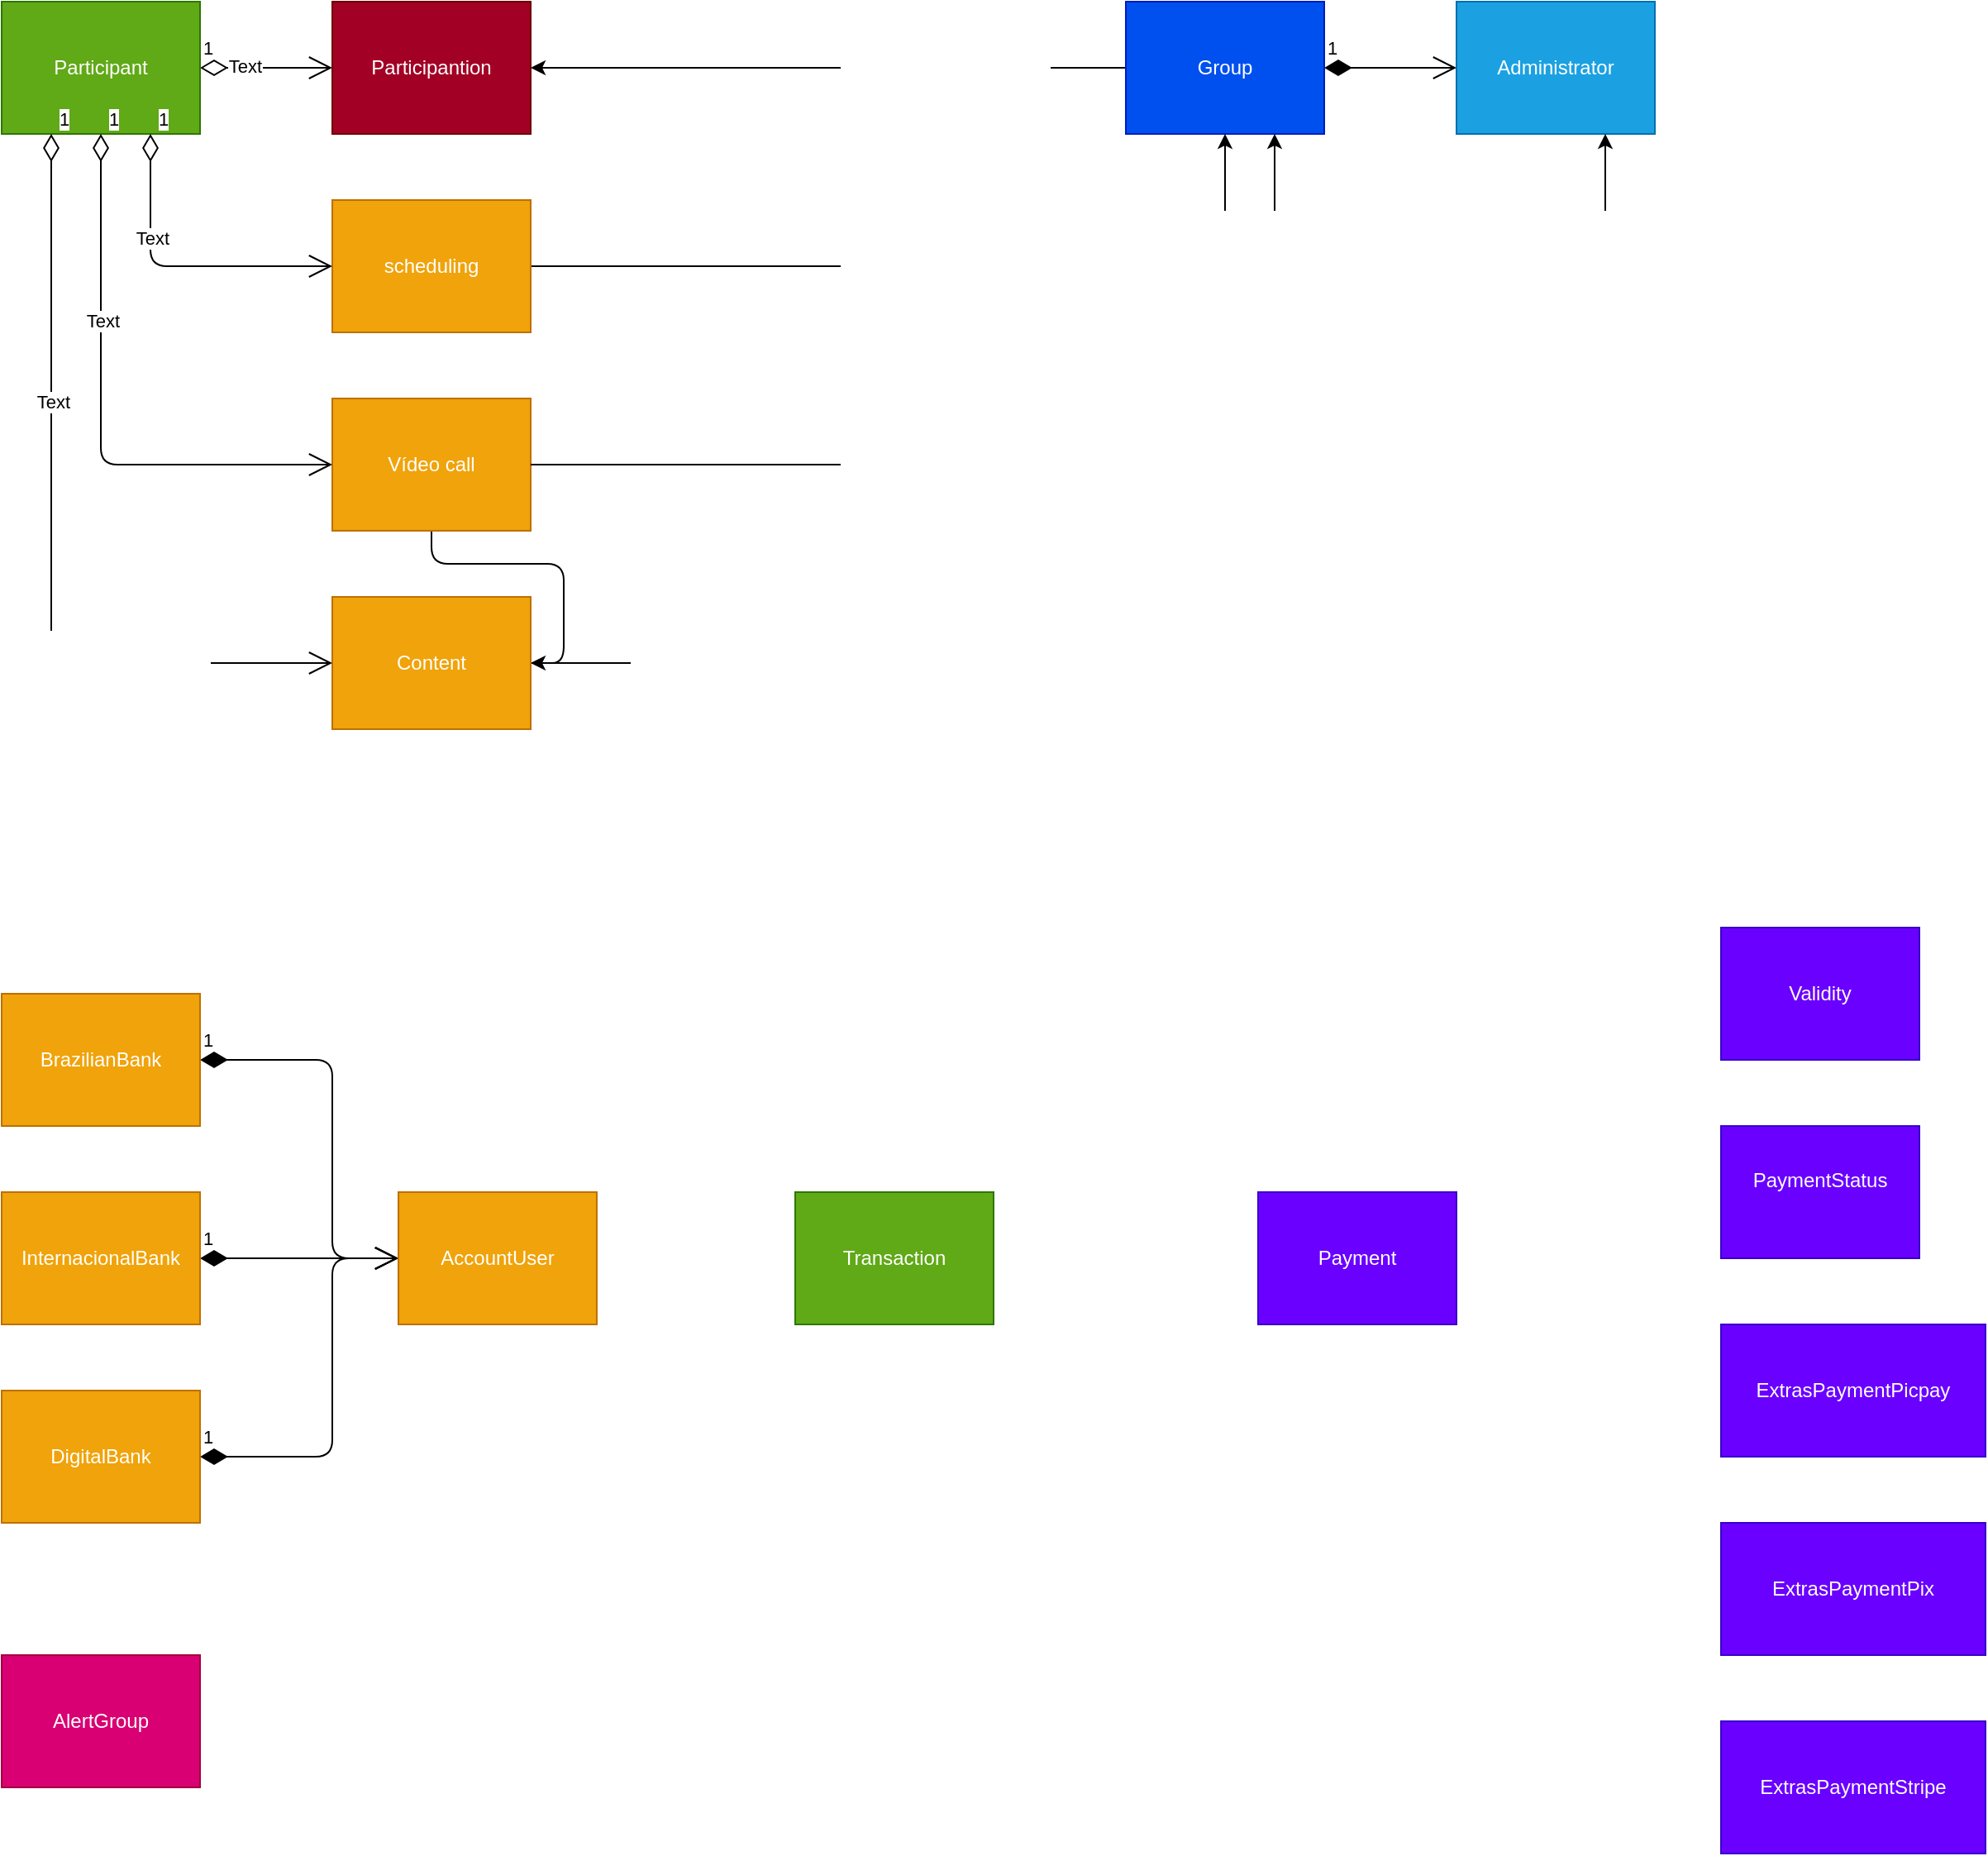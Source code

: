 <mxfile version="14.6.6" type="github" pages="5">
  <diagram id="pcqIEjDKNv2b_Hkf46tR" name="Entity model">
    <mxGraphModel dx="2822" dy="788" grid="1" gridSize="10" guides="1" tooltips="1" connect="1" arrows="1" fold="1" page="0" pageScale="1" pageWidth="827" pageHeight="1169" math="0" shadow="0">
      <root>
        <mxCell id="KzbwHr487S5AsdnnzFL2-0" />
        <mxCell id="KzbwHr487S5AsdnnzFL2-1" parent="KzbwHr487S5AsdnnzFL2-0" />
        <mxCell id="Zms5A5y_M5QiNR_x7tx5-2" value="1" style="endArrow=open;html=1;endSize=12;startArrow=diamondThin;startSize=14;startFill=1;edgeStyle=orthogonalEdgeStyle;align=left;verticalAlign=bottom;entryX=0;entryY=0.5;entryDx=0;entryDy=0;exitX=1;exitY=0.5;exitDx=0;exitDy=0;" parent="KzbwHr487S5AsdnnzFL2-1" source="1evGHg1uMlE1DDHNigni-0" target="w2H6dWPjvKgk5PAwjO3F-0" edge="1">
          <mxGeometry x="-1" y="3" relative="1" as="geometry">
            <mxPoint x="80" y="313" as="sourcePoint" />
            <mxPoint x="200" y="313" as="targetPoint" />
          </mxGeometry>
        </mxCell>
        <mxCell id="-qvQs3NGKx_jRc4pIjtq-10" value="1" style="endArrow=open;html=1;endSize=12;startArrow=diamondThin;startSize=14;startFill=1;edgeStyle=orthogonalEdgeStyle;align=left;verticalAlign=bottom;exitX=1;exitY=0.5;exitDx=0;exitDy=0;entryX=0;entryY=0.5;entryDx=0;entryDy=0;" parent="KzbwHr487S5AsdnnzFL2-1" source="eDulhgRI2p3k5HDPf27t-9" target="eDulhgRI2p3k5HDPf27t-8" edge="1">
          <mxGeometry x="-1" y="3" relative="1" as="geometry">
            <mxPoint x="-570" y="909" as="sourcePoint" />
            <mxPoint x="-440" y="960" as="targetPoint" />
            <Array as="points">
              <mxPoint x="-480" y="920" />
              <mxPoint x="-480" y="1040" />
            </Array>
          </mxGeometry>
        </mxCell>
        <mxCell id="-qvQs3NGKx_jRc4pIjtq-13" value="1" style="endArrow=open;html=1;endSize=12;startArrow=diamondThin;startSize=14;startFill=0;edgeStyle=orthogonalEdgeStyle;align=left;verticalAlign=bottom;entryX=0;entryY=0.5;entryDx=0;entryDy=0;exitX=1;exitY=0.5;exitDx=0;exitDy=0;" parent="KzbwHr487S5AsdnnzFL2-1" source="Xr1ClIUb8K4VDsL_1zAn-1" target="Xr1ClIUb8K4VDsL_1zAn-0" edge="1">
          <mxGeometry x="-1" y="3" relative="1" as="geometry">
            <mxPoint x="-565" y="360" as="sourcePoint" />
            <mxPoint x="-770" y="114" as="targetPoint" />
          </mxGeometry>
        </mxCell>
        <mxCell id="br3guJPMDQMTpX9ZZzd8-3" value="Text" style="edgeLabel;html=1;align=center;verticalAlign=middle;resizable=0;points=[];" parent="-qvQs3NGKx_jRc4pIjtq-13" vertex="1" connectable="0">
          <mxGeometry x="-0.339" y="1" relative="1" as="geometry">
            <mxPoint as="offset" />
          </mxGeometry>
        </mxCell>
        <mxCell id="aZp84oXaWu6xPmhly6_M-4" value="1" style="endArrow=open;html=1;endSize=12;startArrow=diamondThin;startSize=14;startFill=1;edgeStyle=orthogonalEdgeStyle;align=left;verticalAlign=bottom;exitX=1;exitY=0.5;exitDx=0;exitDy=0;entryX=0;entryY=0.5;entryDx=0;entryDy=0;" parent="KzbwHr487S5AsdnnzFL2-1" source="eDulhgRI2p3k5HDPf27t-10" target="eDulhgRI2p3k5HDPf27t-8" edge="1">
          <mxGeometry x="-1" y="3" relative="1" as="geometry">
            <mxPoint x="-350" y="863" as="sourcePoint" />
            <mxPoint x="-440" y="960" as="targetPoint" />
            <Array as="points">
              <mxPoint x="-460" y="1040" />
              <mxPoint x="-460" y="1040" />
            </Array>
          </mxGeometry>
        </mxCell>
        <mxCell id="aZp84oXaWu6xPmhly6_M-5" value="1" style="endArrow=open;html=1;endSize=12;startArrow=diamondThin;startSize=14;startFill=1;edgeStyle=orthogonalEdgeStyle;align=left;verticalAlign=bottom;exitX=1;exitY=0.5;exitDx=0;exitDy=0;entryX=0;entryY=0.5;entryDx=0;entryDy=0;" parent="KzbwHr487S5AsdnnzFL2-1" source="eDulhgRI2p3k5HDPf27t-11" target="eDulhgRI2p3k5HDPf27t-8" edge="1">
          <mxGeometry x="-1" y="3" relative="1" as="geometry">
            <mxPoint x="-820" y="1250" as="sourcePoint" />
            <mxPoint x="-760" y="910" as="targetPoint" />
            <Array as="points">
              <mxPoint x="-480" y="1160" />
              <mxPoint x="-480" y="1040" />
            </Array>
          </mxGeometry>
        </mxCell>
        <mxCell id="TdFMxOKVO8e9kVK871V8-0" value="" style="edgeStyle=orthogonalEdgeStyle;rounded=0;orthogonalLoop=1;jettySize=auto;html=1;" parent="KzbwHr487S5AsdnnzFL2-1" source="1evGHg1uMlE1DDHNigni-0" target="Xr1ClIUb8K4VDsL_1zAn-0" edge="1">
          <mxGeometry relative="1" as="geometry" />
        </mxCell>
        <mxCell id="1evGHg1uMlE1DDHNigni-0" value="Group" style="rounded=0;whiteSpace=wrap;html=1;fillColor=#0050ef;strokeColor=#001DBC;fontColor=#ffffff;" parent="KzbwHr487S5AsdnnzFL2-1" vertex="1">
          <mxGeometry y="280" width="120" height="80" as="geometry" />
        </mxCell>
        <mxCell id="w2H6dWPjvKgk5PAwjO3F-0" value="&lt;div&gt;Administrator&lt;/div&gt;" style="rounded=0;whiteSpace=wrap;html=1;fillColor=#1ba1e2;strokeColor=#006EAF;fontColor=#ffffff;" parent="KzbwHr487S5AsdnnzFL2-1" vertex="1">
          <mxGeometry x="200" y="280" width="120" height="80" as="geometry" />
        </mxCell>
        <mxCell id="Xr1ClIUb8K4VDsL_1zAn-0" value="Participantion" style="rounded=0;whiteSpace=wrap;html=1;fillColor=#a20025;strokeColor=#6F0000;fontColor=#ffffff;" parent="KzbwHr487S5AsdnnzFL2-1" vertex="1">
          <mxGeometry x="-480" y="280" width="120" height="80" as="geometry" />
        </mxCell>
        <mxCell id="Xr1ClIUb8K4VDsL_1zAn-1" value="&lt;div&gt;Participant&lt;/div&gt;" style="rounded=0;whiteSpace=wrap;html=1;fillColor=#60a917;strokeColor=#2D7600;fontColor=#ffffff;" parent="KzbwHr487S5AsdnnzFL2-1" vertex="1">
          <mxGeometry x="-680" y="280" width="120" height="80" as="geometry" />
        </mxCell>
        <mxCell id="eDulhgRI2p3k5HDPf27t-0" value="Validity" style="rounded=0;whiteSpace=wrap;html=1;fillColor=#6a00ff;strokeColor=#3700CC;fontColor=#ffffff;" parent="KzbwHr487S5AsdnnzFL2-1" vertex="1">
          <mxGeometry x="360" y="840" width="120" height="80" as="geometry" />
        </mxCell>
        <mxCell id="eDulhgRI2p3k5HDPf27t-2" value="&lt;br&gt;PaymentStatus&lt;div&gt;&lt;br&gt;&lt;br&gt;&lt;/div&gt;" style="rounded=0;whiteSpace=wrap;html=1;fillColor=#6a00ff;strokeColor=#3700CC;fontColor=#ffffff;" parent="KzbwHr487S5AsdnnzFL2-1" vertex="1">
          <mxGeometry x="360" y="960" width="120" height="80" as="geometry" />
        </mxCell>
        <mxCell id="eDulhgRI2p3k5HDPf27t-3" value="ExtrasPaymentPicpay" style="rounded=0;whiteSpace=wrap;html=1;fillColor=#6a00ff;strokeColor=#3700CC;fontColor=#ffffff;" parent="KzbwHr487S5AsdnnzFL2-1" vertex="1">
          <mxGeometry x="360" y="1080" width="160" height="80" as="geometry" />
        </mxCell>
        <mxCell id="eDulhgRI2p3k5HDPf27t-4" value="ExtrasPaymentPix" style="rounded=0;whiteSpace=wrap;html=1;fillColor=#6a00ff;strokeColor=#3700CC;fontColor=#ffffff;" parent="KzbwHr487S5AsdnnzFL2-1" vertex="1">
          <mxGeometry x="360" y="1200" width="160" height="80" as="geometry" />
        </mxCell>
        <mxCell id="eDulhgRI2p3k5HDPf27t-5" value="ExtrasPaymentStripe" style="rounded=0;whiteSpace=wrap;html=1;fillColor=#6a00ff;strokeColor=#3700CC;fontColor=#ffffff;" parent="KzbwHr487S5AsdnnzFL2-1" vertex="1">
          <mxGeometry x="360" y="1320" width="160" height="80" as="geometry" />
        </mxCell>
        <mxCell id="eDulhgRI2p3k5HDPf27t-6" value="Payment" style="rounded=0;whiteSpace=wrap;html=1;fillColor=#6a00ff;strokeColor=#3700CC;fontColor=#ffffff;" parent="KzbwHr487S5AsdnnzFL2-1" vertex="1">
          <mxGeometry x="80" y="1000" width="120" height="80" as="geometry" />
        </mxCell>
        <mxCell id="eDulhgRI2p3k5HDPf27t-7" value="Transaction" style="rounded=0;whiteSpace=wrap;html=1;fillColor=#60a917;strokeColor=#2D7600;fontColor=#ffffff;" parent="KzbwHr487S5AsdnnzFL2-1" vertex="1">
          <mxGeometry x="-200" y="1000" width="120" height="80" as="geometry" />
        </mxCell>
        <mxCell id="eDulhgRI2p3k5HDPf27t-8" value="AccountUser" style="rounded=0;whiteSpace=wrap;html=1;fillColor=#f0a30a;strokeColor=#BD7000;fontColor=#ffffff;" parent="KzbwHr487S5AsdnnzFL2-1" vertex="1">
          <mxGeometry x="-440" y="1000" width="120" height="80" as="geometry" />
        </mxCell>
        <mxCell id="eDulhgRI2p3k5HDPf27t-9" value="BrazilianBank" style="rounded=0;whiteSpace=wrap;html=1;fillColor=#f0a30a;strokeColor=#BD7000;fontColor=#ffffff;" parent="KzbwHr487S5AsdnnzFL2-1" vertex="1">
          <mxGeometry x="-680" y="880" width="120" height="80" as="geometry" />
        </mxCell>
        <mxCell id="eDulhgRI2p3k5HDPf27t-10" value="InternacionalBank" style="rounded=0;whiteSpace=wrap;html=1;fillColor=#f0a30a;strokeColor=#BD7000;fontColor=#ffffff;" parent="KzbwHr487S5AsdnnzFL2-1" vertex="1">
          <mxGeometry x="-680" y="1000" width="120" height="80" as="geometry" />
        </mxCell>
        <mxCell id="eDulhgRI2p3k5HDPf27t-11" value="DigitalBank" style="rounded=0;whiteSpace=wrap;html=1;fillColor=#f0a30a;strokeColor=#BD7000;fontColor=#ffffff;" parent="KzbwHr487S5AsdnnzFL2-1" vertex="1">
          <mxGeometry x="-680" y="1120" width="120" height="80" as="geometry" />
        </mxCell>
        <mxCell id="OL8MxWn8phWtBvtgImvq-0" value="AlertGroup" style="rounded=0;whiteSpace=wrap;html=1;fillColor=#d80073;strokeColor=#A50040;fontColor=#ffffff;" parent="KzbwHr487S5AsdnnzFL2-1" vertex="1">
          <mxGeometry x="-680" y="1280" width="120" height="80" as="geometry" />
        </mxCell>
        <mxCell id="TdFMxOKVO8e9kVK871V8-3" value="" style="edgeStyle=orthogonalEdgeStyle;rounded=1;orthogonalLoop=1;jettySize=auto;html=1;" parent="KzbwHr487S5AsdnnzFL2-1" source="TdFMxOKVO8e9kVK871V8-1" target="1evGHg1uMlE1DDHNigni-0" edge="1">
          <mxGeometry relative="1" as="geometry">
            <mxPoint x="-270" y="440" as="targetPoint" />
          </mxGeometry>
        </mxCell>
        <mxCell id="TdFMxOKVO8e9kVK871V8-1" value="scheduling" style="rounded=0;whiteSpace=wrap;html=1;fillColor=#f0a30a;strokeColor=#BD7000;fontColor=#ffffff;" parent="KzbwHr487S5AsdnnzFL2-1" vertex="1">
          <mxGeometry x="-480" y="400" width="120" height="80" as="geometry" />
        </mxCell>
        <mxCell id="TdFMxOKVO8e9kVK871V8-4" value="1" style="endArrow=open;html=1;endSize=12;startArrow=diamondThin;startSize=14;startFill=0;edgeStyle=orthogonalEdgeStyle;align=left;verticalAlign=bottom;entryX=0;entryY=0.5;entryDx=0;entryDy=0;exitX=0.75;exitY=1;exitDx=0;exitDy=0;" parent="KzbwHr487S5AsdnnzFL2-1" source="Xr1ClIUb8K4VDsL_1zAn-1" target="TdFMxOKVO8e9kVK871V8-1" edge="1">
          <mxGeometry x="-1" y="3" relative="1" as="geometry">
            <mxPoint x="-550" y="330" as="sourcePoint" />
            <mxPoint x="-470" y="330" as="targetPoint" />
          </mxGeometry>
        </mxCell>
        <mxCell id="TdFMxOKVO8e9kVK871V8-5" value="Text" style="edgeLabel;html=1;align=center;verticalAlign=middle;resizable=0;points=[];" parent="TdFMxOKVO8e9kVK871V8-4" vertex="1" connectable="0">
          <mxGeometry x="-0.339" y="1" relative="1" as="geometry">
            <mxPoint as="offset" />
          </mxGeometry>
        </mxCell>
        <mxCell id="Kxw_JKUdH3QcpYNjibbo-3" value="" style="edgeStyle=orthogonalEdgeStyle;rounded=1;orthogonalLoop=1;jettySize=auto;html=1;fontColor=#B3B3B3;entryX=1;entryY=0.5;entryDx=0;entryDy=0;" parent="KzbwHr487S5AsdnnzFL2-1" source="Kxw_JKUdH3QcpYNjibbo-0" target="Kxw_JKUdH3QcpYNjibbo-1" edge="1">
          <mxGeometry relative="1" as="geometry">
            <mxPoint x="-280" y="560" as="targetPoint" />
          </mxGeometry>
        </mxCell>
        <mxCell id="Kxw_JKUdH3QcpYNjibbo-0" value="Vídeo call" style="rounded=0;whiteSpace=wrap;html=1;fillColor=#f0a30a;strokeColor=#BD7000;fontColor=#ffffff;" parent="KzbwHr487S5AsdnnzFL2-1" vertex="1">
          <mxGeometry x="-480" y="520" width="120" height="80" as="geometry" />
        </mxCell>
        <mxCell id="Kxw_JKUdH3QcpYNjibbo-10" value="" style="edgeStyle=orthogonalEdgeStyle;rounded=1;orthogonalLoop=1;jettySize=auto;html=1;fontColor=#B3B3B3;entryX=0.75;entryY=1;entryDx=0;entryDy=0;" parent="KzbwHr487S5AsdnnzFL2-1" source="Kxw_JKUdH3QcpYNjibbo-1" target="w2H6dWPjvKgk5PAwjO3F-0" edge="1">
          <mxGeometry relative="1" as="geometry">
            <mxPoint x="-280" y="680" as="targetPoint" />
          </mxGeometry>
        </mxCell>
        <mxCell id="Kxw_JKUdH3QcpYNjibbo-1" value="Content" style="rounded=0;whiteSpace=wrap;html=1;fillColor=#f0a30a;strokeColor=#BD7000;fontColor=#ffffff;" parent="KzbwHr487S5AsdnnzFL2-1" vertex="1">
          <mxGeometry x="-480" y="640" width="120" height="80" as="geometry" />
        </mxCell>
        <mxCell id="Kxw_JKUdH3QcpYNjibbo-4" value="1" style="endArrow=open;html=1;endSize=12;startArrow=diamondThin;startSize=14;startFill=0;edgeStyle=orthogonalEdgeStyle;align=left;verticalAlign=bottom;entryX=0;entryY=0.5;entryDx=0;entryDy=0;exitX=0.5;exitY=1;exitDx=0;exitDy=0;" parent="KzbwHr487S5AsdnnzFL2-1" source="Xr1ClIUb8K4VDsL_1zAn-1" target="Kxw_JKUdH3QcpYNjibbo-0" edge="1">
          <mxGeometry x="-1" y="3" relative="1" as="geometry">
            <mxPoint x="-610" y="370" as="sourcePoint" />
            <mxPoint x="-470" y="450" as="targetPoint" />
            <Array as="points">
              <mxPoint x="-620" y="560" />
            </Array>
          </mxGeometry>
        </mxCell>
        <mxCell id="Kxw_JKUdH3QcpYNjibbo-5" value="Text" style="edgeLabel;html=1;align=center;verticalAlign=middle;resizable=0;points=[];" parent="Kxw_JKUdH3QcpYNjibbo-4" vertex="1" connectable="0">
          <mxGeometry x="-0.339" y="1" relative="1" as="geometry">
            <mxPoint as="offset" />
          </mxGeometry>
        </mxCell>
        <mxCell id="Kxw_JKUdH3QcpYNjibbo-6" value="1" style="endArrow=open;html=1;endSize=12;startArrow=diamondThin;startSize=14;startFill=0;edgeStyle=orthogonalEdgeStyle;align=left;verticalAlign=bottom;entryX=0;entryY=0.5;entryDx=0;entryDy=0;exitX=0.25;exitY=1;exitDx=0;exitDy=0;" parent="KzbwHr487S5AsdnnzFL2-1" source="Xr1ClIUb8K4VDsL_1zAn-1" target="Kxw_JKUdH3QcpYNjibbo-1" edge="1">
          <mxGeometry x="-1" y="3" relative="1" as="geometry">
            <mxPoint x="-600" y="380" as="sourcePoint" />
            <mxPoint x="-470" y="570" as="targetPoint" />
            <Array as="points">
              <mxPoint x="-650" y="680" />
            </Array>
          </mxGeometry>
        </mxCell>
        <mxCell id="Kxw_JKUdH3QcpYNjibbo-7" value="Text" style="edgeLabel;html=1;align=center;verticalAlign=middle;resizable=0;points=[];" parent="Kxw_JKUdH3QcpYNjibbo-6" vertex="1" connectable="0">
          <mxGeometry x="-0.339" y="1" relative="1" as="geometry">
            <mxPoint as="offset" />
          </mxGeometry>
        </mxCell>
        <mxCell id="Kxw_JKUdH3QcpYNjibbo-8" value="" style="edgeStyle=orthogonalEdgeStyle;rounded=1;orthogonalLoop=1;jettySize=auto;html=1;exitX=1;exitY=0.5;exitDx=0;exitDy=0;entryX=0.75;entryY=1;entryDx=0;entryDy=0;" parent="KzbwHr487S5AsdnnzFL2-1" source="Kxw_JKUdH3QcpYNjibbo-0" target="1evGHg1uMlE1DDHNigni-0" edge="1">
          <mxGeometry relative="1" as="geometry">
            <mxPoint x="-350" y="450" as="sourcePoint" />
            <mxPoint x="70" y="370" as="targetPoint" />
          </mxGeometry>
        </mxCell>
      </root>
    </mxGraphModel>
  </diagram>
  <diagram id="UFklXF1LCE28RJlN8Q36" name="Data model">
    <mxGraphModel dx="4022" dy="-812" grid="1" gridSize="10" guides="1" tooltips="1" connect="1" arrows="1" fold="1" page="0" pageScale="1" pageWidth="827" pageHeight="1169" math="0" shadow="0">
      <root>
        <mxCell id="lO3B_2j6LL15DcBu6LDD-0" />
        <mxCell id="lO3B_2j6LL15DcBu6LDD-1" parent="lO3B_2j6LL15DcBu6LDD-0" />
        <mxCell id="80iP5fmugkE-lihq9i3K-5" value="mentoring_account_user" style="swimlane;fillColor=#76608a;strokeColor=#432D57;fontColor=#ffffff;swimlaneFillColor=#4D4D4D;" parent="lO3B_2j6LL15DcBu6LDD-1" vertex="1">
          <mxGeometry x="3600" y="1720" width="490" height="600" as="geometry" />
        </mxCell>
        <mxCell id="-I-HENzeSwQVhJFh1voa-0" value="AccountUser" style="swimlane;fontStyle=0;childLayout=stackLayout;horizontal=1;startSize=26;fillColor=#76608a;horizontalStack=0;resizeParent=1;resizeParentMax=0;resizeLast=0;collapsible=1;marginBottom=0;strokeColor=#432D57;fontColor=#ffffff;" parent="80iP5fmugkE-lihq9i3K-5" vertex="1">
          <mxGeometry x="50" y="50" width="400" height="480" as="geometry" />
        </mxCell>
        <mxCell id="-I-HENzeSwQVhJFh1voa-1" value="{&#xa;    &quot;_id&quot; : ObjectId(&quot;111111111111111111111111&quot;),&#xa;    &quot;password&quot; : &quot;2501123213&quot;,&#xa;    &quot;coinEnum&quot; : &quot;REAL&quot;,&#xa;    &quot;balanceValue&quot; : 0.0,&#xa;    &quot;creditsValue&quot; : 0.0,&#xa;    &quot;deditsValue&quot; : 0.0,  &#xa;    &quot;balanceLastUpdate&quot; : ISODate(&quot;2021-04-26T12:59:54.022Z&quot;),&#xa;    &quot;brazilianBanks&quot; : [&#xa;        {&#xa;            _id: ObjectId(&quot;111111111111111111111111&quot;)&#xa;            agencyNumber: 8465&#xa;            agencyDigit: 0&#xa;            accountNumber: 765354&#xa;            accountDigit: 4&#xa;            statusBankEnum: ACTIVE&#xa;         }&#xa;    ],&#xa;    &quot;internacionalBank&quot; : [&#xa;        {&#xa;            _id: ObjectId(&quot;111111111111111111111111&quot;)&#xa;            IBAN: 8465&#xa;            statusBankEnum: 0&#xa;        }&#xa;    ],   &#xa;    &quot;pipcpay&quot; : {&#xa;        _id: ObjectId(&quot;111111111111111111111111&quot;)&#xa;        idUserACcount: @hoiama&#xa;    }&#xa;}" style="text;strokeColor=#432D57;fillColor=#76608a;align=left;verticalAlign=top;spacingLeft=4;spacingRight=4;overflow=hidden;rotatable=0;points=[[0,0.5],[1,0.5]];portConstraint=eastwest;fontSize=12;fontColor=#ffffff;" parent="-I-HENzeSwQVhJFh1voa-0" vertex="1">
          <mxGeometry y="26" width="400" height="454" as="geometry" />
        </mxCell>
        <mxCell id="80iP5fmugkE-lihq9i3K-3" value="mentoring_account_transaction" style="swimlane;fillColor=#60a917;strokeColor=#2D7600;fontColor=#ffffff;swimlaneFillColor=#4D4D4D;" parent="lO3B_2j6LL15DcBu6LDD-1" vertex="1">
          <mxGeometry x="3040" y="1720" width="480" height="440" as="geometry" />
        </mxCell>
        <mxCell id="m0cf5U8HJTMRr_S_mGDr-0" value="Transaction" style="rounded=0;whiteSpace=wrap;html=1;fillColor=#60a917;strokeColor=#2D7600;fontColor=#ffffff;" parent="80iP5fmugkE-lihq9i3K-3" vertex="1">
          <mxGeometry x="180" y="130" width="120" height="80" as="geometry" />
        </mxCell>
        <mxCell id="R1l2qYk_dWYg10ZhoPh3-1" value="mentoring_participation" style="swimlane;fillColor=#a20025;strokeColor=#6F0000;fontColor=#ffffff;swimlaneFillColor=#4D4D4D;" parent="lO3B_2j6LL15DcBu6LDD-1" vertex="1">
          <mxGeometry x="840" y="1720" width="480" height="400" as="geometry" />
        </mxCell>
        <mxCell id="R1l2qYk_dWYg10ZhoPh3-0" value="Participantion" style="rounded=0;whiteSpace=wrap;html=1;fillColor=#a20025;strokeColor=#6F0000;fontColor=#ffffff;" parent="R1l2qYk_dWYg10ZhoPh3-1" vertex="1">
          <mxGeometry x="150" y="76" width="120" height="80" as="geometry" />
        </mxCell>
        <mxCell id="cLdP0Sg7EQ9AN8XBzPEJ-0" value="mentoring_alert" style="swimlane;fillColor=#d80073;strokeColor=#A50040;fontColor=#ffffff;swimlaneFillColor=#4D4D4D;" parent="lO3B_2j6LL15DcBu6LDD-1" vertex="1">
          <mxGeometry x="1400" y="1720" width="440" height="400" as="geometry" />
        </mxCell>
        <mxCell id="DzlOi3tmQDHlaDC_txu3-0" value="AlertGroup" style="rounded=0;whiteSpace=wrap;html=1;fillColor=#d80073;strokeColor=#A50040;fontColor=#ffffff;" parent="cLdP0Sg7EQ9AN8XBzPEJ-0" vertex="1">
          <mxGeometry x="170" y="86" width="120" height="80" as="geometry" />
        </mxCell>
        <mxCell id="vNVSYtbttZ2kvAX-HOYX-18" value="mentoring_group" style="swimlane;fillColor=#0050ef;strokeColor=#001DBC;fontColor=#ffffff;swimlaneFillColor=#4D4D4D;" parent="lO3B_2j6LL15DcBu6LDD-1" vertex="1">
          <mxGeometry y="1720" width="640" height="400" as="geometry" />
        </mxCell>
        <mxCell id="OAspYzNvN29A7TdwPGkh-0" value="Group" style="rounded=0;whiteSpace=wrap;html=1;fillColor=#0050ef;strokeColor=#001DBC;fontColor=#ffffff;" parent="vNVSYtbttZ2kvAX-HOYX-18" vertex="1">
          <mxGeometry x="80" y="80" width="120" height="80" as="geometry" />
        </mxCell>
        <mxCell id="OAspYzNvN29A7TdwPGkh-1" value="Administrator" style="rounded=0;whiteSpace=wrap;html=1;fillColor=#1ba1e2;strokeColor=#006EAF;fontColor=#ffffff;" parent="vNVSYtbttZ2kvAX-HOYX-18" vertex="1">
          <mxGeometry x="270" y="80" width="120" height="80" as="geometry" />
        </mxCell>
        <mxCell id="IOQDyEaCTY6MPWt8qL6D-13" value="Meus Grupos (2)" style="swimlane;fontStyle=0;childLayout=stackLayout;horizontal=1;startSize=30;fillColor=#60a917;horizontalStack=0;resizeParent=1;resizeParentMax=0;resizeLast=0;collapsible=1;marginBottom=0;strokeColor=#2D7600;fontColor=#ffffff;" parent="lO3B_2j6LL15DcBu6LDD-1" vertex="1">
          <mxGeometry x="80" y="2880" width="240" height="200" as="geometry" />
        </mxCell>
        <mxCell id="IOQDyEaCTY6MPWt8qL6D-14" value="Get groups with signatureStatusEnum CONTRACTED and ACTIVE participant" style="text;strokeColor=#2D7600;fillColor=#60a917;align=left;verticalAlign=top;spacingLeft=4;spacingRight=4;overflow=hidden;rotatable=0;points=[[0,0.5],[1,0.5]];portConstraint=eastwest;fontSize=12;fontColor=#ffffff;whiteSpace=wrap;" parent="IOQDyEaCTY6MPWt8qL6D-13" vertex="1">
          <mxGeometry y="30" width="240" height="90" as="geometry" />
        </mxCell>
        <mxCell id="tYd8YVb5CrzPLi8ek7Kr-24" value="Get all participantion with ACTIVE status and find all groups with idGroups  include the ACTIVE participantion." style="text;strokeColor=#2D7600;fillColor=#60a917;align=left;verticalAlign=top;spacingLeft=4;spacingRight=4;overflow=hidden;rotatable=0;points=[[0,0.5],[1,0.5]];portConstraint=eastwest;fontSize=12;fontColor=#ffffff;whiteSpace=wrap;" parent="IOQDyEaCTY6MPWt8qL6D-13" vertex="1">
          <mxGeometry y="120" width="240" height="80" as="geometry" />
        </mxCell>
        <mxCell id="tYd8YVb5CrzPLi8ek7Kr-2" value="" style="edgeStyle=orthogonalEdgeStyle;orthogonalLoop=1;jettySize=auto;html=1;entryX=0.5;entryY=1;entryDx=0;entryDy=0;exitX=0.5;exitY=0;exitDx=0;exitDy=0;fillColor=#f5f5f5;" parent="lO3B_2j6LL15DcBu6LDD-1" source="IOQDyEaCTY6MPWt8qL6D-3" target="R1l2qYk_dWYg10ZhoPh3-0" edge="1">
          <mxGeometry relative="1" as="geometry">
            <mxPoint x="-160" y="2340" as="sourcePoint" />
            <mxPoint x="550" y="2283" as="targetPoint" />
            <Array as="points">
              <mxPoint x="-70" y="2640" />
              <mxPoint x="1050" y="2640" />
            </Array>
          </mxGeometry>
        </mxCell>
        <mxCell id="tYd8YVb5CrzPLi8ek7Kr-8" value="(1)" style="edgeLabel;html=1;align=center;verticalAlign=middle;resizable=0;points=[];" parent="tYd8YVb5CrzPLi8ek7Kr-2" vertex="1" connectable="0">
          <mxGeometry x="0.084" y="-2" relative="1" as="geometry">
            <mxPoint x="-647.17" y="85" as="offset" />
          </mxGeometry>
        </mxCell>
        <mxCell id="tYd8YVb5CrzPLi8ek7Kr-3" value="" style="edgeStyle=orthogonalEdgeStyle;orthogonalLoop=1;jettySize=auto;html=1;exitX=0.5;exitY=0;exitDx=0;exitDy=0;fillColor=#f5f5f5;" parent="lO3B_2j6LL15DcBu6LDD-1" source="IOQDyEaCTY6MPWt8qL6D-13" target="R1l2qYk_dWYg10ZhoPh3-0" edge="1">
          <mxGeometry relative="1" as="geometry">
            <mxPoint x="-150" y="2355" as="sourcePoint" />
            <mxPoint x="1020" y="1876" as="targetPoint" />
            <Array as="points">
              <mxPoint x="200" y="2680" />
              <mxPoint x="1070" y="2680" />
            </Array>
          </mxGeometry>
        </mxCell>
        <mxCell id="tYd8YVb5CrzPLi8ek7Kr-5" value="(2.2)" style="edgeLabel;html=1;align=center;verticalAlign=middle;resizable=0;points=[];" parent="tYd8YVb5CrzPLi8ek7Kr-3" vertex="1" connectable="0">
          <mxGeometry x="-0.195" y="-2" relative="1" as="geometry">
            <mxPoint x="-43" y="145" as="offset" />
          </mxGeometry>
        </mxCell>
        <mxCell id="tYd8YVb5CrzPLi8ek7Kr-11" value="" style="edgeStyle=orthogonalEdgeStyle;orthogonalLoop=1;jettySize=auto;html=1;exitX=0.5;exitY=0;exitDx=0;exitDy=0;fillColor=#f5f5f5;" parent="lO3B_2j6LL15DcBu6LDD-1" source="tYd8YVb5CrzPLi8ek7Kr-9" edge="1">
          <mxGeometry relative="1" as="geometry">
            <mxPoint x="-150.48" y="2506.1" as="sourcePoint" />
            <mxPoint x="1090" y="1876" as="targetPoint" />
            <Array as="points">
              <mxPoint x="480" y="2720" />
              <mxPoint x="1090" y="2720" />
            </Array>
          </mxGeometry>
        </mxCell>
        <mxCell id="tYd8YVb5CrzPLi8ek7Kr-12" value="(3)" style="edgeLabel;html=1;align=center;verticalAlign=middle;resizable=0;points=[];" parent="tYd8YVb5CrzPLi8ek7Kr-11" vertex="1" connectable="0">
          <mxGeometry x="-0.195" y="-2" relative="1" as="geometry">
            <mxPoint x="-2.03" y="88.98" as="offset" />
          </mxGeometry>
        </mxCell>
        <mxCell id="tYd8YVb5CrzPLi8ek7Kr-13" value="Inativos (4)" style="swimlane;fontStyle=0;childLayout=stackLayout;horizontal=1;startSize=30;fillColor=#60a917;horizontalStack=0;resizeParent=1;resizeParentMax=0;resizeLast=0;collapsible=1;marginBottom=0;strokeColor=#2D7600;fontColor=#ffffff;" parent="lO3B_2j6LL15DcBu6LDD-1" vertex="1">
          <mxGeometry x="640" y="2880" width="240" height="200" as="geometry" />
        </mxCell>
        <mxCell id="tYd8YVb5CrzPLi8ek7Kr-14" value="Get groups with groupStatusEnum INACTIVE or INACTIVE participantion" style="text;strokeColor=#2D7600;fillColor=#60a917;align=left;verticalAlign=top;spacingLeft=4;spacingRight=4;overflow=hidden;rotatable=0;points=[[0,0.5],[1,0.5]];portConstraint=eastwest;fontSize=12;fontColor=#ffffff;whiteSpace=wrap;" parent="tYd8YVb5CrzPLi8ek7Kr-13" vertex="1">
          <mxGeometry y="30" width="240" height="90" as="geometry" />
        </mxCell>
        <mxCell id="tYd8YVb5CrzPLi8ek7Kr-26" value="Get all participantion with INACTIVE status and find all groups with idGroups  include the INACTIVE participantion." style="text;strokeColor=#2D7600;fillColor=#60a917;align=left;verticalAlign=top;spacingLeft=4;spacingRight=4;overflow=hidden;rotatable=0;points=[[0,0.5],[1,0.5]];portConstraint=eastwest;fontSize=12;fontColor=#ffffff;whiteSpace=wrap;" parent="tYd8YVb5CrzPLi8ek7Kr-13" vertex="1">
          <mxGeometry y="120" width="240" height="80" as="geometry" />
        </mxCell>
        <mxCell id="tYd8YVb5CrzPLi8ek7Kr-15" value="" style="edgeStyle=orthogonalEdgeStyle;orthogonalLoop=1;jettySize=auto;html=1;fillColor=#f5f5f5;exitX=0.5;exitY=0;exitDx=0;exitDy=0;" parent="lO3B_2j6LL15DcBu6LDD-1" source="tYd8YVb5CrzPLi8ek7Kr-13" edge="1">
          <mxGeometry relative="1" as="geometry">
            <mxPoint x="1520" y="2900" as="sourcePoint" />
            <mxPoint x="1100" y="1876" as="targetPoint" />
            <Array as="points">
              <mxPoint x="760" y="2760" />
              <mxPoint x="1100" y="2760" />
            </Array>
          </mxGeometry>
        </mxCell>
        <mxCell id="tYd8YVb5CrzPLi8ek7Kr-16" value="(4)" style="edgeLabel;html=1;align=center;verticalAlign=middle;resizable=0;points=[];" parent="tYd8YVb5CrzPLi8ek7Kr-15" vertex="1" connectable="0">
          <mxGeometry x="-0.195" y="-2" relative="1" as="geometry">
            <mxPoint x="-2.05" y="96.47" as="offset" />
          </mxGeometry>
        </mxCell>
        <mxCell id="tYd8YVb5CrzPLi8ek7Kr-17" value="Cheduling (2.1)" style="swimlane;fontStyle=0;childLayout=stackLayout;horizontal=1;startSize=30;fillColor=#60a917;horizontalStack=0;resizeParent=1;resizeParentMax=0;resizeLast=0;collapsible=1;marginBottom=0;strokeColor=#2D7600;fontColor=#ffffff;" parent="lO3B_2j6LL15DcBu6LDD-1" vertex="1">
          <mxGeometry x="-1040" y="3960.07" width="240" height="200" as="geometry" />
        </mxCell>
        <mxCell id="tYd8YVb5CrzPLi8ek7Kr-18" value="Get get cheduling to mark a time with mentor" style="text;strokeColor=#2D7600;fillColor=#60a917;align=left;verticalAlign=top;spacingLeft=4;spacingRight=4;overflow=hidden;rotatable=0;points=[[0,0.5],[1,0.5]];portConstraint=eastwest;fontSize=12;fontColor=#ffffff;whiteSpace=wrap;" parent="tYd8YVb5CrzPLi8ek7Kr-17" vertex="1">
          <mxGeometry y="30" width="240" height="90" as="geometry" />
        </mxCell>
        <mxCell id="vNVSYtbttZ2kvAX-HOYX-6" value="Get get ACTIVE participantion and project the loginSignature of Signature&#39; Group." style="text;strokeColor=#2D7600;fillColor=#60a917;align=left;verticalAlign=top;spacingLeft=4;spacingRight=4;overflow=hidden;rotatable=0;points=[[0,0.5],[1,0.5]];portConstraint=eastwest;fontSize=12;fontColor=#ffffff;whiteSpace=wrap;" parent="tYd8YVb5CrzPLi8ek7Kr-17" vertex="1">
          <mxGeometry y="120" width="240" height="80" as="geometry" />
        </mxCell>
        <mxCell id="tYd8YVb5CrzPLi8ek7Kr-19" value="" style="edgeStyle=orthogonalEdgeStyle;orthogonalLoop=1;jettySize=auto;html=1;exitX=0.25;exitY=0;exitDx=0;exitDy=0;fillColor=#f5f5f5;" parent="lO3B_2j6LL15DcBu6LDD-1" source="tYd8YVb5CrzPLi8ek7Kr-17" target="R1l2qYk_dWYg10ZhoPh3-0" edge="1">
          <mxGeometry relative="1" as="geometry">
            <mxPoint x="100" y="2822" as="sourcePoint" />
            <mxPoint x="1060" y="1880" as="targetPoint" />
            <Array as="points">
              <mxPoint x="-980" y="2560" />
              <mxPoint x="1060" y="2560" />
            </Array>
          </mxGeometry>
        </mxCell>
        <mxCell id="tYd8YVb5CrzPLi8ek7Kr-20" value="(2.1)" style="edgeLabel;html=1;align=center;verticalAlign=middle;resizable=0;points=[];" parent="tYd8YVb5CrzPLi8ek7Kr-19" vertex="1" connectable="0">
          <mxGeometry x="-0.195" y="-2" relative="1" as="geometry">
            <mxPoint as="offset" />
          </mxGeometry>
        </mxCell>
        <mxCell id="aQoyfKj1bvIPVrlVWQWP-2" value="Text" style="edgeLabel;html=1;align=center;verticalAlign=middle;resizable=0;points=[];fontColor=#B3B3B3;" parent="tYd8YVb5CrzPLi8ek7Kr-19" vertex="1" connectable="0">
          <mxGeometry x="-0.136" y="-3" relative="1" as="geometry">
            <mxPoint as="offset" />
          </mxGeometry>
        </mxCell>
        <mxCell id="vNVSYtbttZ2kvAX-HOYX-7" value="Payments (2.2)" style="swimlane;fontStyle=0;childLayout=stackLayout;horizontal=1;startSize=30;fillColor=#60a917;horizontalStack=0;resizeParent=1;resizeParentMax=0;resizeLast=0;collapsible=1;marginBottom=0;strokeColor=#2D7600;fontColor=#ffffff;" parent="lO3B_2j6LL15DcBu6LDD-1" vertex="1">
          <mxGeometry x="-760" y="3960.07" width="240" height="200" as="geometry" />
        </mxCell>
        <mxCell id="vNVSYtbttZ2kvAX-HOYX-8" value="Get all payments of group" style="text;strokeColor=#2D7600;fillColor=#60a917;align=left;verticalAlign=top;spacingLeft=4;spacingRight=4;overflow=hidden;rotatable=0;points=[[0,0.5],[1,0.5]];portConstraint=eastwest;fontSize=12;fontColor=#ffffff;whiteSpace=wrap;" parent="vNVSYtbttZ2kvAX-HOYX-7" vertex="1">
          <mxGeometry y="30" width="240" height="90" as="geometry" />
        </mxCell>
        <mxCell id="vNVSYtbttZ2kvAX-HOYX-9" value="Check if there is a participantion with determinate group, independent of your ParticipantStatusEnum, if there is, so get all payments reference this participation idGroup." style="text;strokeColor=#2D7600;fillColor=#60a917;align=left;verticalAlign=top;spacingLeft=4;spacingRight=4;overflow=hidden;rotatable=0;points=[[0,0.5],[1,0.5]];portConstraint=eastwest;fontSize=12;fontColor=#ffffff;whiteSpace=wrap;" parent="vNVSYtbttZ2kvAX-HOYX-7" vertex="1">
          <mxGeometry y="120" width="240" height="80" as="geometry" />
        </mxCell>
        <mxCell id="vNVSYtbttZ2kvAX-HOYX-10" value="" style="edgeStyle=orthogonalEdgeStyle;orthogonalLoop=1;jettySize=auto;html=1;exitX=0.75;exitY=0;exitDx=0;exitDy=0;fillColor=#f5f5f5;entryX=0.75;entryY=1;entryDx=0;entryDy=0;" parent="lO3B_2j6LL15DcBu6LDD-1" source="vNVSYtbttZ2kvAX-HOYX-7" target="R1l2qYk_dWYg10ZhoPh3-0" edge="1">
          <mxGeometry relative="1" as="geometry">
            <mxPoint x="850" y="2845" as="sourcePoint" />
            <mxPoint x="610" y="2360" as="targetPoint" />
            <Array as="points">
              <mxPoint x="-580" y="2600" />
              <mxPoint x="1080" y="2600" />
            </Array>
          </mxGeometry>
        </mxCell>
        <mxCell id="vNVSYtbttZ2kvAX-HOYX-11" value="(6)" style="edgeLabel;html=1;align=center;verticalAlign=middle;resizable=0;points=[];" parent="vNVSYtbttZ2kvAX-HOYX-10" vertex="1" connectable="0">
          <mxGeometry x="-0.195" y="-2" relative="1" as="geometry">
            <mxPoint x="628" y="198" as="offset" />
          </mxGeometry>
        </mxCell>
        <mxCell id="vNVSYtbttZ2kvAX-HOYX-19" value="mentoring_account_payment" style="swimlane;fillColor=#6a00ff;strokeColor=#3700CC;fontColor=#ffffff;swimlaneFillColor=#4D4D4D;" parent="lO3B_2j6LL15DcBu6LDD-1" vertex="1">
          <mxGeometry x="2480" y="1720" width="480" height="650" as="geometry" />
        </mxCell>
        <mxCell id="1bTkWEweBnlodB9cg52z-0" value="Payment" style="rounded=0;whiteSpace=wrap;html=1;fillColor=#6a00ff;strokeColor=#3700CC;fontColor=#ffffff;" parent="vNVSYtbttZ2kvAX-HOYX-19" vertex="1">
          <mxGeometry x="80" y="100" width="120" height="80" as="geometry" />
        </mxCell>
        <mxCell id="80iP5fmugkE-lihq9i3K-0" value="Validity" style="rounded=0;whiteSpace=wrap;html=1;fillColor=#6a00ff;strokeColor=#3700CC;fontColor=#ffffff;" parent="vNVSYtbttZ2kvAX-HOYX-19" vertex="1">
          <mxGeometry x="270" y="200" width="120" height="80" as="geometry" />
        </mxCell>
        <mxCell id="80iP5fmugkE-lihq9i3K-1" value="&lt;br&gt;PaymentStatus&lt;div&gt;&lt;br&gt;&lt;br&gt;&lt;/div&gt;" style="rounded=0;whiteSpace=wrap;html=1;fillColor=#6a00ff;strokeColor=#3700CC;fontColor=#ffffff;" parent="vNVSYtbttZ2kvAX-HOYX-19" vertex="1">
          <mxGeometry x="270" y="320" width="120" height="80" as="geometry" />
        </mxCell>
        <mxCell id="80iP5fmugkE-lihq9i3K-2" value="ExtrasPaymentPicpay" style="rounded=0;whiteSpace=wrap;html=1;fillColor=#6a00ff;strokeColor=#3700CC;fontColor=#ffffff;" parent="vNVSYtbttZ2kvAX-HOYX-19" vertex="1">
          <mxGeometry x="270" y="440" width="160" height="80" as="geometry" />
        </mxCell>
        <mxCell id="Ds4y6ecp7dKiqxuAfc2T-4" value="" style="edgeStyle=orthogonalEdgeStyle;rounded=1;orthogonalLoop=1;jettySize=auto;html=1;exitX=0.5;exitY=0;exitDx=0;exitDy=0;" parent="lO3B_2j6LL15DcBu6LDD-1" source="z0KubO84FggKL-aHH1LH-4" edge="1">
          <mxGeometry relative="1" as="geometry">
            <mxPoint y="1940" as="targetPoint" />
            <Array as="points">
              <mxPoint x="-360" y="1940" />
              <mxPoint x="-30" y="1940" />
            </Array>
          </mxGeometry>
        </mxCell>
        <mxCell id="Ds4y6ecp7dKiqxuAfc2T-5" value="(2.3)" style="edgeLabel;html=1;align=center;verticalAlign=middle;resizable=0;points=[];" parent="Ds4y6ecp7dKiqxuAfc2T-4" vertex="1" connectable="0">
          <mxGeometry x="0.148" y="1" relative="1" as="geometry">
            <mxPoint as="offset" />
          </mxGeometry>
        </mxCell>
        <mxCell id="z0KubO84FggKL-aHH1LH-4" value="Information (2.3)" style="swimlane;fontStyle=0;childLayout=stackLayout;horizontal=1;startSize=30;fillColor=#60a917;horizontalStack=0;resizeParent=1;resizeParentMax=0;resizeLast=0;collapsible=1;marginBottom=0;strokeColor=#2D7600;fontColor=#ffffff;" parent="lO3B_2j6LL15DcBu6LDD-1" vertex="1">
          <mxGeometry x="-480" y="3960.07" width="240" height="200" as="geometry" />
        </mxCell>
        <mxCell id="z0KubO84FggKL-aHH1LH-5" value="Get get information about group" style="text;strokeColor=#2D7600;fillColor=#60a917;align=left;verticalAlign=top;spacingLeft=4;spacingRight=4;overflow=hidden;rotatable=0;points=[[0,0.5],[1,0.5]];portConstraint=eastwest;fontSize=12;fontColor=#ffffff;whiteSpace=wrap;" parent="z0KubO84FggKL-aHH1LH-4" vertex="1">
          <mxGeometry y="30" width="240" height="90" as="geometry" />
        </mxCell>
        <mxCell id="z0KubO84FggKL-aHH1LH-6" value="Get group information without loginSignature" style="text;strokeColor=#2D7600;fillColor=#60a917;align=left;verticalAlign=top;spacingLeft=4;spacingRight=4;overflow=hidden;rotatable=0;points=[[0,0.5],[1,0.5]];portConstraint=eastwest;fontSize=12;fontColor=#ffffff;whiteSpace=wrap;" parent="z0KubO84FggKL-aHH1LH-4" vertex="1">
          <mxGeometry y="120" width="240" height="80" as="geometry" />
        </mxCell>
        <mxCell id="tYd8YVb5CrzPLi8ek7Kr-9" value="Aguardando (3)" style="swimlane;fontStyle=0;childLayout=stackLayout;horizontal=1;startSize=30;fillColor=#60a917;horizontalStack=0;resizeParent=1;resizeParentMax=0;resizeLast=0;collapsible=1;marginBottom=0;strokeColor=#2D7600;fontColor=#ffffff;" parent="lO3B_2j6LL15DcBu6LDD-1" vertex="1">
          <mxGeometry x="360" y="2880" width="240" height="200" as="geometry" />
        </mxCell>
        <mxCell id="tYd8YVb5CrzPLi8ek7Kr-10" value="Get groups with signatureStatusEnum UNCONTRACTED and WAITING participant" style="text;strokeColor=#2D7600;fillColor=#60a917;align=left;verticalAlign=top;spacingLeft=4;spacingRight=4;overflow=hidden;rotatable=0;points=[[0,0.5],[1,0.5]];portConstraint=eastwest;fontSize=12;fontColor=#ffffff;whiteSpace=wrap;" parent="tYd8YVb5CrzPLi8ek7Kr-9" vertex="1">
          <mxGeometry y="30" width="240" height="90" as="geometry" />
        </mxCell>
        <mxCell id="tYd8YVb5CrzPLi8ek7Kr-25" value="Get all participantion with WAITING status and find all groups with idGroups  include the WAITING participantion." style="text;strokeColor=#2D7600;fillColor=#60a917;align=left;verticalAlign=top;spacingLeft=4;spacingRight=4;overflow=hidden;rotatable=0;points=[[0,0.5],[1,0.5]];portConstraint=eastwest;fontSize=12;fontColor=#ffffff;whiteSpace=wrap;" parent="tYd8YVb5CrzPLi8ek7Kr-9" vertex="1">
          <mxGeometry y="120" width="240" height="80" as="geometry" />
        </mxCell>
        <mxCell id="Ds4y6ecp7dKiqxuAfc2T-6" value="Preview (1.1)" style="swimlane;fontStyle=0;childLayout=stackLayout;horizontal=1;startSize=30;fillColor=#60a917;horizontalStack=0;resizeParent=1;resizeParentMax=0;resizeLast=0;collapsible=1;marginBottom=0;strokeColor=#2D7600;fontColor=#ffffff;" parent="lO3B_2j6LL15DcBu6LDD-1" vertex="1">
          <mxGeometry x="-1600" y="4360" width="240" height="200" as="geometry" />
        </mxCell>
        <mxCell id="Ds4y6ecp7dKiqxuAfc2T-7" value="Show details group and signature to user see when into in group" style="text;strokeColor=#2D7600;fillColor=#60a917;align=left;verticalAlign=top;spacingLeft=4;spacingRight=4;overflow=hidden;rotatable=0;points=[[0,0.5],[1,0.5]];portConstraint=eastwest;fontSize=12;fontColor=#ffffff;whiteSpace=wrap;" parent="Ds4y6ecp7dKiqxuAfc2T-6" vertex="1">
          <mxGeometry y="30" width="240" height="90" as="geometry" />
        </mxCell>
        <mxCell id="Ds4y6ecp7dKiqxuAfc2T-8" value="Get group information  with signature and without loginSignature" style="text;strokeColor=#2D7600;fillColor=#60a917;align=left;verticalAlign=top;spacingLeft=4;spacingRight=4;overflow=hidden;rotatable=0;points=[[0,0.5],[1,0.5]];portConstraint=eastwest;fontSize=12;fontColor=#ffffff;whiteSpace=wrap;" parent="Ds4y6ecp7dKiqxuAfc2T-6" vertex="1">
          <mxGeometry y="120" width="240" height="80" as="geometry" />
        </mxCell>
        <mxCell id="Ds4y6ecp7dKiqxuAfc2T-9" value="Checkout (8)" style="swimlane;fontStyle=0;childLayout=stackLayout;horizontal=1;startSize=30;fillColor=#60a917;horizontalStack=0;resizeParent=1;resizeParentMax=0;resizeLast=0;collapsible=1;marginBottom=0;strokeColor=#2D7600;fontColor=#ffffff;" parent="lO3B_2j6LL15DcBu6LDD-1" vertex="1">
          <mxGeometry y="4680" width="240" height="200" as="geometry" />
        </mxCell>
        <mxCell id="Ds4y6ecp7dKiqxuAfc2T-10" value="Get get loginSignature with acccess to ACTIVE participant" style="text;strokeColor=#2D7600;fillColor=#60a917;align=left;verticalAlign=top;spacingLeft=4;spacingRight=4;overflow=hidden;rotatable=0;points=[[0,0.5],[1,0.5]];portConstraint=eastwest;fontSize=12;fontColor=#ffffff;whiteSpace=wrap;" parent="Ds4y6ecp7dKiqxuAfc2T-9" vertex="1">
          <mxGeometry y="30" width="240" height="90" as="geometry" />
        </mxCell>
        <mxCell id="Ds4y6ecp7dKiqxuAfc2T-11" value="Get get ACTIVE participantion and project the loginSignature of Signature&#39; Group." style="text;strokeColor=#2D7600;fillColor=#60a917;align=left;verticalAlign=top;spacingLeft=4;spacingRight=4;overflow=hidden;rotatable=0;points=[[0,0.5],[1,0.5]];portConstraint=eastwest;fontSize=12;fontColor=#ffffff;whiteSpace=wrap;" parent="Ds4y6ecp7dKiqxuAfc2T-9" vertex="1">
          <mxGeometry y="120" width="240" height="80" as="geometry" />
        </mxCell>
        <mxCell id="Ds4y6ecp7dKiqxuAfc2T-12" value="PaymentInformation" style="swimlane;fontStyle=0;childLayout=stackLayout;horizontal=1;startSize=30;fillColor=#60a917;horizontalStack=0;resizeParent=1;resizeParentMax=0;resizeLast=0;collapsible=1;marginBottom=0;strokeColor=#2D7600;fontColor=#ffffff;" parent="lO3B_2j6LL15DcBu6LDD-1" vertex="1">
          <mxGeometry x="280" y="5120" width="240" height="200" as="geometry" />
        </mxCell>
        <mxCell id="Ds4y6ecp7dKiqxuAfc2T-13" value="Show detail about payment a payment in system" style="text;strokeColor=#2D7600;fillColor=#60a917;align=left;verticalAlign=top;spacingLeft=4;spacingRight=4;overflow=hidden;rotatable=0;points=[[0,0.5],[1,0.5]];portConstraint=eastwest;fontSize=12;fontColor=#ffffff;whiteSpace=wrap;" parent="Ds4y6ecp7dKiqxuAfc2T-12" vertex="1">
          <mxGeometry y="30" width="240" height="90" as="geometry" />
        </mxCell>
        <mxCell id="Ds4y6ecp7dKiqxuAfc2T-14" value="Get get ACTIVE participantion and project the loginSignature of Signature&#39; Group." style="text;strokeColor=#2D7600;fillColor=#60a917;align=left;verticalAlign=top;spacingLeft=4;spacingRight=4;overflow=hidden;rotatable=0;points=[[0,0.5],[1,0.5]];portConstraint=eastwest;fontSize=12;fontColor=#ffffff;whiteSpace=wrap;" parent="Ds4y6ecp7dKiqxuAfc2T-12" vertex="1">
          <mxGeometry y="120" width="240" height="80" as="geometry" />
        </mxCell>
        <mxCell id="Ds4y6ecp7dKiqxuAfc2T-15" value="Regras (2.4)" style="swimlane;fontStyle=0;childLayout=stackLayout;horizontal=1;startSize=30;fillColor=#60a917;horizontalStack=0;resizeParent=1;resizeParentMax=0;resizeLast=0;collapsible=1;marginBottom=0;strokeColor=#2D7600;fontColor=#ffffff;" parent="lO3B_2j6LL15DcBu6LDD-1" vertex="1">
          <mxGeometry x="-200" y="3960.07" width="240" height="200" as="geometry" />
        </mxCell>
        <mxCell id="Ds4y6ecp7dKiqxuAfc2T-16" value="Get get information about group" style="text;strokeColor=#2D7600;fillColor=#60a917;align=left;verticalAlign=top;spacingLeft=4;spacingRight=4;overflow=hidden;rotatable=0;points=[[0,0.5],[1,0.5]];portConstraint=eastwest;fontSize=12;fontColor=#ffffff;whiteSpace=wrap;" parent="Ds4y6ecp7dKiqxuAfc2T-15" vertex="1">
          <mxGeometry y="30" width="240" height="90" as="geometry" />
        </mxCell>
        <mxCell id="Ds4y6ecp7dKiqxuAfc2T-17" value="Get group information without liginSignature" style="text;strokeColor=#2D7600;fillColor=#60a917;align=left;verticalAlign=top;spacingLeft=4;spacingRight=4;overflow=hidden;rotatable=0;points=[[0,0.5],[1,0.5]];portConstraint=eastwest;fontSize=12;fontColor=#ffffff;whiteSpace=wrap;" parent="Ds4y6ecp7dKiqxuAfc2T-15" vertex="1">
          <mxGeometry y="120" width="240" height="80" as="geometry" />
        </mxCell>
        <mxCell id="Ds4y6ecp7dKiqxuAfc2T-18" value="Suporte (2.5)" style="swimlane;fontStyle=0;childLayout=stackLayout;horizontal=1;startSize=30;fillColor=#60a917;horizontalStack=0;resizeParent=1;resizeParentMax=0;resizeLast=0;collapsible=1;marginBottom=0;strokeColor=#2D7600;fontColor=#ffffff;" parent="lO3B_2j6LL15DcBu6LDD-1" vertex="1">
          <mxGeometry x="80" y="3960.07" width="240" height="200" as="geometry" />
        </mxCell>
        <mxCell id="Ds4y6ecp7dKiqxuAfc2T-19" value="Get get information about group" style="text;strokeColor=#2D7600;fillColor=#60a917;align=left;verticalAlign=top;spacingLeft=4;spacingRight=4;overflow=hidden;rotatable=0;points=[[0,0.5],[1,0.5]];portConstraint=eastwest;fontSize=12;fontColor=#ffffff;whiteSpace=wrap;" parent="Ds4y6ecp7dKiqxuAfc2T-18" vertex="1">
          <mxGeometry y="30" width="240" height="90" as="geometry" />
        </mxCell>
        <mxCell id="Ds4y6ecp7dKiqxuAfc2T-20" value="Get group information without liginSignature" style="text;strokeColor=#2D7600;fillColor=#60a917;align=left;verticalAlign=top;spacingLeft=4;spacingRight=4;overflow=hidden;rotatable=0;points=[[0,0.5],[1,0.5]];portConstraint=eastwest;fontSize=12;fontColor=#ffffff;whiteSpace=wrap;" parent="Ds4y6ecp7dKiqxuAfc2T-18" vertex="1">
          <mxGeometry y="120" width="240" height="80" as="geometry" />
        </mxCell>
        <mxCell id="Ds4y6ecp7dKiqxuAfc2T-21" value="" style="edgeStyle=orthogonalEdgeStyle;rounded=0;orthogonalLoop=1;jettySize=auto;html=1;entryX=0.25;entryY=1;entryDx=0;entryDy=0;startArrow=none;exitX=0.25;exitY=0;exitDx=0;exitDy=0;elbow=vertical;" parent="lO3B_2j6LL15DcBu6LDD-1" source="IOQDyEaCTY6MPWt8qL6D-3" target="OAspYzNvN29A7TdwPGkh-0" edge="1">
          <mxGeometry relative="1" as="geometry">
            <mxPoint x="-40" y="3280" as="sourcePoint" />
            <mxPoint x="-30" y="2100" as="targetPoint" />
          </mxGeometry>
        </mxCell>
        <mxCell id="Ds4y6ecp7dKiqxuAfc2T-22" value="(2.4)" style="edgeLabel;html=1;align=center;verticalAlign=middle;resizable=0;points=[];" parent="Ds4y6ecp7dKiqxuAfc2T-21" vertex="1" connectable="0">
          <mxGeometry x="0.148" y="1" relative="1" as="geometry">
            <mxPoint x="111" y="92.79" as="offset" />
          </mxGeometry>
        </mxCell>
        <mxCell id="Ds4y6ecp7dKiqxuAfc2T-23" value="Gráfico (2.6)" style="swimlane;fontStyle=0;childLayout=stackLayout;horizontal=1;startSize=30;fillColor=#60a917;horizontalStack=0;resizeParent=1;resizeParentMax=0;resizeLast=0;collapsible=1;marginBottom=0;strokeColor=#2D7600;fontColor=#ffffff;" parent="lO3B_2j6LL15DcBu6LDD-1" vertex="1">
          <mxGeometry x="360" y="3960.07" width="240" height="200" as="geometry" />
        </mxCell>
        <mxCell id="Ds4y6ecp7dKiqxuAfc2T-24" value="Get get information about group" style="text;strokeColor=#2D7600;fillColor=#60a917;align=left;verticalAlign=top;spacingLeft=4;spacingRight=4;overflow=hidden;rotatable=0;points=[[0,0.5],[1,0.5]];portConstraint=eastwest;fontSize=12;fontColor=#ffffff;whiteSpace=wrap;" parent="Ds4y6ecp7dKiqxuAfc2T-23" vertex="1">
          <mxGeometry y="30" width="240" height="90" as="geometry" />
        </mxCell>
        <mxCell id="Ds4y6ecp7dKiqxuAfc2T-25" value="Get group information without liginSignature" style="text;strokeColor=#2D7600;fillColor=#60a917;align=left;verticalAlign=top;spacingLeft=4;spacingRight=4;overflow=hidden;rotatable=0;points=[[0,0.5],[1,0.5]];portConstraint=eastwest;fontSize=12;fontColor=#ffffff;whiteSpace=wrap;" parent="Ds4y6ecp7dKiqxuAfc2T-23" vertex="1">
          <mxGeometry y="120" width="240" height="80" as="geometry" />
        </mxCell>
        <mxCell id="Ds4y6ecp7dKiqxuAfc2T-26" value="Dúvidas (2.7)" style="swimlane;fontStyle=0;childLayout=stackLayout;horizontal=1;startSize=30;fillColor=#60a917;horizontalStack=0;resizeParent=1;resizeParentMax=0;resizeLast=0;collapsible=1;marginBottom=0;strokeColor=#2D7600;fontColor=#ffffff;" parent="lO3B_2j6LL15DcBu6LDD-1" vertex="1">
          <mxGeometry x="640" y="3960.07" width="240" height="200" as="geometry" />
        </mxCell>
        <mxCell id="Ds4y6ecp7dKiqxuAfc2T-27" value="Send questions to mentor" style="text;strokeColor=#2D7600;fillColor=#60a917;align=left;verticalAlign=top;spacingLeft=4;spacingRight=4;overflow=hidden;rotatable=0;points=[[0,0.5],[1,0.5]];portConstraint=eastwest;fontSize=12;fontColor=#ffffff;whiteSpace=wrap;" parent="Ds4y6ecp7dKiqxuAfc2T-26" vertex="1">
          <mxGeometry y="30" width="240" height="90" as="geometry" />
        </mxCell>
        <mxCell id="Ds4y6ecp7dKiqxuAfc2T-28" value="Get group information without liginSignature" style="text;strokeColor=#2D7600;fillColor=#60a917;align=left;verticalAlign=top;spacingLeft=4;spacingRight=4;overflow=hidden;rotatable=0;points=[[0,0.5],[1,0.5]];portConstraint=eastwest;fontSize=12;fontColor=#ffffff;whiteSpace=wrap;" parent="Ds4y6ecp7dKiqxuAfc2T-26" vertex="1">
          <mxGeometry y="120" width="240" height="80" as="geometry" />
        </mxCell>
        <mxCell id="Ds4y6ecp7dKiqxuAfc2T-32" value="" style="edgeStyle=orthogonalEdgeStyle;orthogonalLoop=1;jettySize=auto;html=1;fillColor=#f5f5f5;snapToPoint=1;dashed=1;entryX=0.5;entryY=0;entryDx=0;entryDy=0;" parent="lO3B_2j6LL15DcBu6LDD-1" target="tYd8YVb5CrzPLi8ek7Kr-17" edge="1">
          <mxGeometry relative="1" as="geometry">
            <mxPoint x="200" y="3080" as="sourcePoint" />
            <mxPoint x="-880" y="3107.059" as="targetPoint" />
            <Array as="points">
              <mxPoint x="200" y="3090" />
              <mxPoint x="-880" y="3090" />
              <mxPoint x="-880" y="3960" />
            </Array>
          </mxGeometry>
        </mxCell>
        <mxCell id="Ds4y6ecp7dKiqxuAfc2T-33" value="(2)" style="edgeLabel;html=1;align=center;verticalAlign=middle;resizable=0;points=[];" parent="Ds4y6ecp7dKiqxuAfc2T-32" vertex="1" connectable="0">
          <mxGeometry x="-0.195" y="-2" relative="1" as="geometry">
            <mxPoint x="-168.57" y="162" as="offset" />
          </mxGeometry>
        </mxCell>
        <mxCell id="Ds4y6ecp7dKiqxuAfc2T-34" value="" style="edgeStyle=orthogonalEdgeStyle;orthogonalLoop=1;jettySize=auto;html=1;exitX=0.5;exitY=1;exitDx=0;exitDy=0;fillColor=#f5f5f5;snapToPoint=1;dashed=1;entryX=0.5;entryY=0;entryDx=0;entryDy=0;" parent="lO3B_2j6LL15DcBu6LDD-1" source="IOQDyEaCTY6MPWt8qL6D-13" target="vNVSYtbttZ2kvAX-HOYX-7" edge="1">
          <mxGeometry relative="1" as="geometry">
            <mxPoint x="-750" y="3045" as="sourcePoint" />
            <mxPoint x="-910" y="3290" as="targetPoint" />
            <Array as="points">
              <mxPoint x="200" y="3100" />
              <mxPoint x="-870" y="3100" />
              <mxPoint x="-870" y="3920" />
              <mxPoint x="-640" y="3920" />
            </Array>
          </mxGeometry>
        </mxCell>
        <mxCell id="Ds4y6ecp7dKiqxuAfc2T-35" value="(2)" style="edgeLabel;html=1;align=center;verticalAlign=middle;resizable=0;points=[];" parent="Ds4y6ecp7dKiqxuAfc2T-34" vertex="1" connectable="0">
          <mxGeometry x="-0.195" y="-2" relative="1" as="geometry">
            <mxPoint x="2" y="161.43" as="offset" />
          </mxGeometry>
        </mxCell>
        <mxCell id="Ds4y6ecp7dKiqxuAfc2T-36" value="" style="edgeStyle=orthogonalEdgeStyle;orthogonalLoop=1;jettySize=auto;html=1;fillColor=#f5f5f5;snapToPoint=1;dashed=1;entryX=0.25;entryY=0;entryDx=0;entryDy=0;exitX=0.508;exitY=1.048;exitDx=0;exitDy=0;exitPerimeter=0;" parent="lO3B_2j6LL15DcBu6LDD-1" source="tYd8YVb5CrzPLi8ek7Kr-24" target="z0KubO84FggKL-aHH1LH-4" edge="1">
          <mxGeometry relative="1" as="geometry">
            <mxPoint x="-810" y="3080" as="sourcePoint" />
            <mxPoint x="-630" y="3290" as="targetPoint" />
            <Array as="points">
              <mxPoint x="202" y="3110" />
              <mxPoint x="-860" y="3110" />
              <mxPoint x="-860" y="3910" />
              <mxPoint x="-420" y="3910" />
            </Array>
          </mxGeometry>
        </mxCell>
        <mxCell id="Ds4y6ecp7dKiqxuAfc2T-37" value="(2)" style="edgeLabel;html=1;align=center;verticalAlign=middle;resizable=0;points=[];" parent="Ds4y6ecp7dKiqxuAfc2T-36" vertex="1" connectable="0">
          <mxGeometry x="-0.195" y="-2" relative="1" as="geometry">
            <mxPoint x="202.99" y="67.97" as="offset" />
          </mxGeometry>
        </mxCell>
        <mxCell id="Ds4y6ecp7dKiqxuAfc2T-38" value="" style="edgeStyle=orthogonalEdgeStyle;orthogonalLoop=1;jettySize=auto;html=1;exitX=0.5;exitY=1;exitDx=0;exitDy=0;fillColor=#f5f5f5;snapToPoint=1;dashed=1;entryX=0.5;entryY=0;entryDx=0;entryDy=0;" parent="lO3B_2j6LL15DcBu6LDD-1" source="IOQDyEaCTY6MPWt8qL6D-13" target="Ds4y6ecp7dKiqxuAfc2T-23" edge="1">
          <mxGeometry relative="1" as="geometry">
            <mxPoint x="-380" y="3110" as="sourcePoint" />
            <mxPoint x="-220" y="3330" as="targetPoint" />
            <Array as="points">
              <mxPoint x="200" y="3140" />
              <mxPoint x="-830" y="3140" />
              <mxPoint x="-830" y="3880" />
              <mxPoint x="480" y="3880" />
            </Array>
          </mxGeometry>
        </mxCell>
        <mxCell id="QkMv8fHdSF-Y-ug8pVcO-1" value="Text" style="edgeLabel;html=1;align=center;verticalAlign=middle;resizable=0;points=[];" parent="Ds4y6ecp7dKiqxuAfc2T-38" vertex="1" connectable="0">
          <mxGeometry x="-0.732" y="1" relative="1" as="geometry">
            <mxPoint as="offset" />
          </mxGeometry>
        </mxCell>
        <mxCell id="Ds4y6ecp7dKiqxuAfc2T-40" value="" style="edgeStyle=orthogonalEdgeStyle;orthogonalLoop=1;jettySize=auto;html=1;fillColor=#f5f5f5;snapToPoint=1;dashed=1;entryX=0.5;entryY=0;entryDx=0;entryDy=0;exitX=0.494;exitY=0.989;exitDx=0;exitDy=0;exitPerimeter=0;" parent="lO3B_2j6LL15DcBu6LDD-1" source="tYd8YVb5CrzPLi8ek7Kr-24" target="Ds4y6ecp7dKiqxuAfc2T-18" edge="1">
          <mxGeometry relative="1" as="geometry">
            <mxPoint x="-800" y="3080" as="sourcePoint" />
            <mxPoint x="-70" y="3290" as="targetPoint" />
            <Array as="points">
              <mxPoint x="199" y="3130" />
              <mxPoint x="-840" y="3130" />
              <mxPoint x="-840" y="3890" />
              <mxPoint x="200" y="3890" />
            </Array>
          </mxGeometry>
        </mxCell>
        <mxCell id="Ds4y6ecp7dKiqxuAfc2T-41" value="(2)" style="edgeLabel;html=1;align=center;verticalAlign=middle;resizable=0;points=[];" parent="Ds4y6ecp7dKiqxuAfc2T-40" vertex="1" connectable="0">
          <mxGeometry x="-0.195" y="-2" relative="1" as="geometry">
            <mxPoint x="772.86" y="108" as="offset" />
          </mxGeometry>
        </mxCell>
        <mxCell id="Ds4y6ecp7dKiqxuAfc2T-88" value="(2)" style="edgeLabel;html=1;align=center;verticalAlign=middle;resizable=0;points=[];" parent="Ds4y6ecp7dKiqxuAfc2T-40" vertex="1" connectable="0">
          <mxGeometry x="0.844" y="-2" relative="1" as="geometry">
            <mxPoint as="offset" />
          </mxGeometry>
        </mxCell>
        <mxCell id="Ds4y6ecp7dKiqxuAfc2T-42" value="" style="edgeStyle=orthogonalEdgeStyle;orthogonalLoop=1;jettySize=auto;html=1;fillColor=#f5f5f5;snapToPoint=1;dashed=1;entryX=0.5;entryY=0;entryDx=0;entryDy=0;exitX=0.503;exitY=1.033;exitDx=0;exitDy=0;exitPerimeter=0;" parent="lO3B_2j6LL15DcBu6LDD-1" source="tYd8YVb5CrzPLi8ek7Kr-24" target="Ds4y6ecp7dKiqxuAfc2T-15" edge="1">
          <mxGeometry relative="1" as="geometry">
            <mxPoint x="-800" y="3080" as="sourcePoint" />
            <mxPoint x="210" y="3290" as="targetPoint" />
            <Array as="points">
              <mxPoint x="201" y="3120" />
              <mxPoint x="-850" y="3120" />
              <mxPoint x="-850" y="3900" />
              <mxPoint x="-80" y="3900" />
            </Array>
          </mxGeometry>
        </mxCell>
        <mxCell id="Ds4y6ecp7dKiqxuAfc2T-43" value="(2)" style="edgeLabel;html=1;align=center;verticalAlign=middle;resizable=0;points=[];" parent="Ds4y6ecp7dKiqxuAfc2T-42" vertex="1" connectable="0">
          <mxGeometry x="-0.195" y="-2" relative="1" as="geometry">
            <mxPoint x="335.71" y="88" as="offset" />
          </mxGeometry>
        </mxCell>
        <mxCell id="Ds4y6ecp7dKiqxuAfc2T-45" value="" style="edgeStyle=orthogonalEdgeStyle;orthogonalLoop=1;jettySize=auto;html=1;exitX=0.5;exitY=1;exitDx=0;exitDy=0;fillColor=#f5f5f5;snapToPoint=1;dashed=1;entryX=0;entryY=0.25;entryDx=0;entryDy=0;" parent="lO3B_2j6LL15DcBu6LDD-1" source="Ds4y6ecp7dKiqxuAfc2T-6" target="Ds4y6ecp7dKiqxuAfc2T-9" edge="1">
          <mxGeometry relative="1" as="geometry">
            <mxPoint x="-580.0" y="4020" as="sourcePoint" />
            <mxPoint x="-1320" y="5024" as="targetPoint" />
            <Array as="points">
              <mxPoint x="-1480" y="4750" />
              <mxPoint y="4750" />
            </Array>
          </mxGeometry>
        </mxCell>
        <mxCell id="Ds4y6ecp7dKiqxuAfc2T-46" value="(1)" style="edgeLabel;html=1;align=center;verticalAlign=middle;resizable=0;points=[];" parent="Ds4y6ecp7dKiqxuAfc2T-45" vertex="1" connectable="0">
          <mxGeometry x="-0.195" y="-2" relative="1" as="geometry">
            <mxPoint x="-57.14" y="-32" as="offset" />
          </mxGeometry>
        </mxCell>
        <mxCell id="Ds4y6ecp7dKiqxuAfc2T-47" value="PreviewRenovation (2.1.1)" style="swimlane;fontStyle=0;childLayout=stackLayout;horizontal=1;startSize=30;fillColor=#60a917;horizontalStack=0;resizeParent=1;resizeParentMax=0;resizeLast=0;collapsible=1;marginBottom=0;strokeColor=#2D7600;fontColor=#ffffff;" parent="lO3B_2j6LL15DcBu6LDD-1" vertex="1">
          <mxGeometry x="-760" y="4360" width="240" height="200" as="geometry" />
        </mxCell>
        <mxCell id="Ds4y6ecp7dKiqxuAfc2T-48" value="Show details group and signature to user see when into again in group" style="text;strokeColor=#2D7600;fillColor=#60a917;align=left;verticalAlign=top;spacingLeft=4;spacingRight=4;overflow=hidden;rotatable=0;points=[[0,0.5],[1,0.5]];portConstraint=eastwest;fontSize=12;fontColor=#ffffff;whiteSpace=wrap;" parent="Ds4y6ecp7dKiqxuAfc2T-47" vertex="1">
          <mxGeometry y="30" width="240" height="90" as="geometry" />
        </mxCell>
        <mxCell id="Ds4y6ecp7dKiqxuAfc2T-49" value="Get get ACTIVE participantion and project the loginSignature of Signature&#39; Group." style="text;strokeColor=#2D7600;fillColor=#60a917;align=left;verticalAlign=top;spacingLeft=4;spacingRight=4;overflow=hidden;rotatable=0;points=[[0,0.5],[1,0.5]];portConstraint=eastwest;fontSize=12;fontColor=#ffffff;whiteSpace=wrap;" parent="Ds4y6ecp7dKiqxuAfc2T-47" vertex="1">
          <mxGeometry y="120" width="240" height="80" as="geometry" />
        </mxCell>
        <mxCell id="Ds4y6ecp7dKiqxuAfc2T-50" value="" style="edgeStyle=orthogonalEdgeStyle;orthogonalLoop=1;jettySize=auto;html=1;exitX=0;exitY=0.5;exitDx=0;exitDy=0;fillColor=#f5f5f5;" parent="lO3B_2j6LL15DcBu6LDD-1" source="Ds4y6ecp7dKiqxuAfc2T-6" edge="1">
          <mxGeometry relative="1" as="geometry">
            <mxPoint x="-1470.0" y="2970" as="sourcePoint" />
            <mxPoint y="1930" as="targetPoint" />
            <Array as="points">
              <mxPoint x="-1670" y="4460" />
              <mxPoint x="-1670" y="1930" />
              <mxPoint x="-30" y="1930" />
            </Array>
          </mxGeometry>
        </mxCell>
        <mxCell id="Ds4y6ecp7dKiqxuAfc2T-51" value="(1)" style="edgeLabel;html=1;align=center;verticalAlign=middle;resizable=0;points=[];" parent="Ds4y6ecp7dKiqxuAfc2T-50" vertex="1" connectable="0">
          <mxGeometry x="0.084" y="-2" relative="1" as="geometry">
            <mxPoint x="-218.57" y="123" as="offset" />
          </mxGeometry>
        </mxCell>
        <mxCell id="Ds4y6ecp7dKiqxuAfc2T-52" value="" style="edgeStyle=orthogonalEdgeStyle;orthogonalLoop=1;jettySize=auto;html=1;fillColor=#f5f5f5;entryX=0;entryY=0.5;entryDx=0;entryDy=0;exitX=0;exitY=0.5;exitDx=0;exitDy=0;" parent="lO3B_2j6LL15DcBu6LDD-1" source="Ds4y6ecp7dKiqxuAfc2T-10" target="vNVSYtbttZ2kvAX-HOYX-18" edge="1">
          <mxGeometry relative="1" as="geometry">
            <mxPoint x="-40" y="4770" as="sourcePoint" />
            <mxPoint x="-20" y="2010" as="targetPoint" />
            <Array as="points">
              <mxPoint y="4760" />
              <mxPoint x="-1680" y="4760" />
              <mxPoint x="-1680" y="1920" />
            </Array>
          </mxGeometry>
        </mxCell>
        <mxCell id="Ds4y6ecp7dKiqxuAfc2T-53" value="(1)" style="edgeLabel;html=1;align=center;verticalAlign=middle;resizable=0;points=[];" parent="Ds4y6ecp7dKiqxuAfc2T-52" vertex="1" connectable="0">
          <mxGeometry x="0.084" y="-2" relative="1" as="geometry">
            <mxPoint as="offset" />
          </mxGeometry>
        </mxCell>
        <mxCell id="Ds4y6ecp7dKiqxuAfc2T-54" value="Alerts (5)" style="swimlane;fontStyle=0;childLayout=stackLayout;horizontal=1;startSize=30;fillColor=#60a917;horizontalStack=0;resizeParent=1;resizeParentMax=0;resizeLast=0;collapsible=1;marginBottom=0;strokeColor=#2D7600;fontColor=#ffffff;" parent="lO3B_2j6LL15DcBu6LDD-1" vertex="1">
          <mxGeometry x="920" y="2880" width="240" height="200" as="geometry" />
        </mxCell>
        <mxCell id="Ds4y6ecp7dKiqxuAfc2T-55" value="Get groups with groupStatusEnum INACTIVE or INACTIVE participantion" style="text;strokeColor=#2D7600;fillColor=#60a917;align=left;verticalAlign=top;spacingLeft=4;spacingRight=4;overflow=hidden;rotatable=0;points=[[0,0.5],[1,0.5]];portConstraint=eastwest;fontSize=12;fontColor=#ffffff;whiteSpace=wrap;" parent="Ds4y6ecp7dKiqxuAfc2T-54" vertex="1">
          <mxGeometry y="30" width="240" height="90" as="geometry" />
        </mxCell>
        <mxCell id="Ds4y6ecp7dKiqxuAfc2T-56" value="Get all participantion with INACTIVE status and find all groups with idGroups  include the INACTIVE participantion." style="text;strokeColor=#2D7600;fillColor=#60a917;align=left;verticalAlign=top;spacingLeft=4;spacingRight=4;overflow=hidden;rotatable=0;points=[[0,0.5],[1,0.5]];portConstraint=eastwest;fontSize=12;fontColor=#ffffff;whiteSpace=wrap;" parent="Ds4y6ecp7dKiqxuAfc2T-54" vertex="1">
          <mxGeometry y="120" width="240" height="80" as="geometry" />
        </mxCell>
        <mxCell id="Ds4y6ecp7dKiqxuAfc2T-57" value="Profile (6)" style="swimlane;fontStyle=0;childLayout=stackLayout;horizontal=1;startSize=30;fillColor=#60a917;horizontalStack=0;resizeParent=1;resizeParentMax=0;resizeLast=0;collapsible=1;marginBottom=0;strokeColor=#2D7600;fontColor=#ffffff;" parent="lO3B_2j6LL15DcBu6LDD-1" vertex="1">
          <mxGeometry x="1200" y="2880" width="240" height="200" as="geometry" />
        </mxCell>
        <mxCell id="Ds4y6ecp7dKiqxuAfc2T-58" value="Get groups with groupStatusEnum INACTIVE or INACTIVE participantion" style="text;strokeColor=#2D7600;fillColor=#60a917;align=left;verticalAlign=top;spacingLeft=4;spacingRight=4;overflow=hidden;rotatable=0;points=[[0,0.5],[1,0.5]];portConstraint=eastwest;fontSize=12;fontColor=#ffffff;whiteSpace=wrap;" parent="Ds4y6ecp7dKiqxuAfc2T-57" vertex="1">
          <mxGeometry y="30" width="240" height="90" as="geometry" />
        </mxCell>
        <mxCell id="Ds4y6ecp7dKiqxuAfc2T-59" value="Get all participantion with INACTIVE status and find all groups with idGroups  include the INACTIVE participantion." style="text;strokeColor=#2D7600;fillColor=#60a917;align=left;verticalAlign=top;spacingLeft=4;spacingRight=4;overflow=hidden;rotatable=0;points=[[0,0.5],[1,0.5]];portConstraint=eastwest;fontSize=12;fontColor=#ffffff;whiteSpace=wrap;" parent="Ds4y6ecp7dKiqxuAfc2T-57" vertex="1">
          <mxGeometry y="120" width="240" height="80" as="geometry" />
        </mxCell>
        <mxCell id="q27Qtvv5PT1pCsJROxgh-6" style="edgeStyle=orthogonalEdgeStyle;rounded=1;orthogonalLoop=1;jettySize=auto;html=1;dashed=1;entryX=1;entryY=0.5;entryDx=0;entryDy=0;" parent="lO3B_2j6LL15DcBu6LDD-1" source="Ds4y6ecp7dKiqxuAfc2T-60" target="Ds4y6ecp7dKiqxuAfc2T-13" edge="1">
          <mxGeometry relative="1" as="geometry">
            <mxPoint x="1270" y="3750" as="targetPoint" />
            <Array as="points">
              <mxPoint x="1600" y="3120" />
              <mxPoint x="1480" y="3120" />
              <mxPoint x="1480" y="5195" />
            </Array>
          </mxGeometry>
        </mxCell>
        <mxCell id="Ds4y6ecp7dKiqxuAfc2T-60" value="Money (7)" style="swimlane;fontStyle=0;childLayout=stackLayout;horizontal=1;startSize=30;fillColor=#60a917;horizontalStack=0;resizeParent=1;resizeParentMax=0;resizeLast=0;collapsible=1;marginBottom=0;strokeColor=#2D7600;fontColor=#ffffff;" parent="lO3B_2j6LL15DcBu6LDD-1" vertex="1">
          <mxGeometry x="1480" y="2880" width="240" height="200" as="geometry" />
        </mxCell>
        <mxCell id="Ds4y6ecp7dKiqxuAfc2T-61" value="Get groups with groupStatusEnum INACTIVE or INACTIVE participantion" style="text;strokeColor=#2D7600;fillColor=#60a917;align=left;verticalAlign=top;spacingLeft=4;spacingRight=4;overflow=hidden;rotatable=0;points=[[0,0.5],[1,0.5]];portConstraint=eastwest;fontSize=12;fontColor=#ffffff;whiteSpace=wrap;" parent="Ds4y6ecp7dKiqxuAfc2T-60" vertex="1">
          <mxGeometry y="30" width="240" height="90" as="geometry" />
        </mxCell>
        <mxCell id="Ds4y6ecp7dKiqxuAfc2T-62" value="Get all participantion with INACTIVE status and find all groups with idGroups  include the INACTIVE participantion." style="text;strokeColor=#2D7600;fillColor=#60a917;align=left;verticalAlign=top;spacingLeft=4;spacingRight=4;overflow=hidden;rotatable=0;points=[[0,0.5],[1,0.5]];portConstraint=eastwest;fontSize=12;fontColor=#ffffff;whiteSpace=wrap;" parent="Ds4y6ecp7dKiqxuAfc2T-60" vertex="1">
          <mxGeometry y="120" width="240" height="80" as="geometry" />
        </mxCell>
        <mxCell id="Ds4y6ecp7dKiqxuAfc2T-65" value="PicpayCheckoutPayment" style="swimlane;fontStyle=0;childLayout=stackLayout;horizontal=1;startSize=30;fillColor=#60a917;horizontalStack=0;resizeParent=1;resizeParentMax=0;resizeLast=0;collapsible=1;marginBottom=0;strokeColor=#2D7600;fontColor=#ffffff;" parent="lO3B_2j6LL15DcBu6LDD-1" vertex="1">
          <mxGeometry x="-280" y="5120" width="240" height="200" as="geometry" />
        </mxCell>
        <mxCell id="Ds4y6ecp7dKiqxuAfc2T-66" value="Show information picpay paymennt to person pay" style="text;strokeColor=#2D7600;fillColor=#60a917;align=left;verticalAlign=top;spacingLeft=4;spacingRight=4;overflow=hidden;rotatable=0;points=[[0,0.5],[1,0.5]];portConstraint=eastwest;fontSize=12;fontColor=#ffffff;whiteSpace=wrap;" parent="Ds4y6ecp7dKiqxuAfc2T-65" vertex="1">
          <mxGeometry y="30" width="240" height="90" as="geometry" />
        </mxCell>
        <mxCell id="Ds4y6ecp7dKiqxuAfc2T-67" value="Get get ACTIVE participantion and project the loginSignature of Signature&#39; Group." style="text;strokeColor=#2D7600;fillColor=#60a917;align=left;verticalAlign=top;spacingLeft=4;spacingRight=4;overflow=hidden;rotatable=0;points=[[0,0.5],[1,0.5]];portConstraint=eastwest;fontSize=12;fontColor=#ffffff;whiteSpace=wrap;" parent="Ds4y6ecp7dKiqxuAfc2T-65" vertex="1">
          <mxGeometry y="120" width="240" height="80" as="geometry" />
        </mxCell>
        <mxCell id="Ds4y6ecp7dKiqxuAfc2T-68" value="StripeCheckoutPayment" style="swimlane;fontStyle=0;childLayout=stackLayout;horizontal=1;startSize=30;fillColor=#60a917;horizontalStack=0;resizeParent=1;resizeParentMax=0;resizeLast=0;collapsible=1;marginBottom=0;strokeColor=#2D7600;fontColor=#ffffff;" parent="lO3B_2j6LL15DcBu6LDD-1" vertex="1">
          <mxGeometry y="5120" width="240" height="200" as="geometry" />
        </mxCell>
        <mxCell id="Ds4y6ecp7dKiqxuAfc2T-69" value="Show payment credit card of stripe" style="text;strokeColor=#2D7600;fillColor=#60a917;align=left;verticalAlign=top;spacingLeft=4;spacingRight=4;overflow=hidden;rotatable=0;points=[[0,0.5],[1,0.5]];portConstraint=eastwest;fontSize=12;fontColor=#ffffff;whiteSpace=wrap;" parent="Ds4y6ecp7dKiqxuAfc2T-68" vertex="1">
          <mxGeometry y="30" width="240" height="90" as="geometry" />
        </mxCell>
        <mxCell id="Ds4y6ecp7dKiqxuAfc2T-70" value="Get get ACTIVE participantion and project the loginSignature of Signature&#39; Group." style="text;strokeColor=#2D7600;fillColor=#60a917;align=left;verticalAlign=top;spacingLeft=4;spacingRight=4;overflow=hidden;rotatable=0;points=[[0,0.5],[1,0.5]];portConstraint=eastwest;fontSize=12;fontColor=#ffffff;whiteSpace=wrap;" parent="Ds4y6ecp7dKiqxuAfc2T-68" vertex="1">
          <mxGeometry y="120" width="240" height="80" as="geometry" />
        </mxCell>
        <mxCell id="Ds4y6ecp7dKiqxuAfc2T-71" value="" style="edgeStyle=orthogonalEdgeStyle;orthogonalLoop=1;jettySize=auto;html=1;exitX=0.379;exitY=1.009;exitDx=0;exitDy=0;fillColor=#f5f5f5;snapToPoint=1;dashed=1;entryX=0.5;entryY=0;entryDx=0;entryDy=0;exitPerimeter=0;" parent="lO3B_2j6LL15DcBu6LDD-1" source="Ds4y6ecp7dKiqxuAfc2T-11" target="Ds4y6ecp7dKiqxuAfc2T-65" edge="1">
          <mxGeometry relative="1" as="geometry">
            <mxPoint x="120" y="4990" as="sourcePoint" />
            <mxPoint x="360" y="5390" as="targetPoint" />
            <Array as="points">
              <mxPoint x="91" y="5080" />
              <mxPoint x="-140" y="5080" />
              <mxPoint x="-140" y="5120" />
            </Array>
          </mxGeometry>
        </mxCell>
        <mxCell id="Ds4y6ecp7dKiqxuAfc2T-72" value="(1)" style="edgeLabel;html=1;align=center;verticalAlign=middle;resizable=0;points=[];" parent="Ds4y6ecp7dKiqxuAfc2T-71" vertex="1" connectable="0">
          <mxGeometry x="-0.195" y="-2" relative="1" as="geometry">
            <mxPoint x="-115.57" y="62" as="offset" />
          </mxGeometry>
        </mxCell>
        <mxCell id="Ds4y6ecp7dKiqxuAfc2T-73" value="" style="edgeStyle=orthogonalEdgeStyle;orthogonalLoop=1;jettySize=auto;html=1;exitX=0.5;exitY=1;exitDx=0;exitDy=0;fillColor=#f5f5f5;snapToPoint=1;dashed=1;entryX=0.5;entryY=0;entryDx=0;entryDy=0;" parent="lO3B_2j6LL15DcBu6LDD-1" source="Ds4y6ecp7dKiqxuAfc2T-9" target="Ds4y6ecp7dKiqxuAfc2T-68" edge="1">
          <mxGeometry relative="1" as="geometry">
            <mxPoint x="130" y="4970" as="sourcePoint" />
            <mxPoint x="-150" y="5050" as="targetPoint" />
            <Array as="points">
              <mxPoint x="120" y="5000" />
              <mxPoint x="120" y="5000" />
            </Array>
          </mxGeometry>
        </mxCell>
        <mxCell id="Ds4y6ecp7dKiqxuAfc2T-74" value="(1)" style="edgeLabel;html=1;align=center;verticalAlign=middle;resizable=0;points=[];" parent="Ds4y6ecp7dKiqxuAfc2T-73" vertex="1" connectable="0">
          <mxGeometry x="-0.195" y="-2" relative="1" as="geometry">
            <mxPoint x="2.0" y="65.3" as="offset" />
          </mxGeometry>
        </mxCell>
        <mxCell id="Ds4y6ecp7dKiqxuAfc2T-75" value="" style="edgeStyle=orthogonalEdgeStyle;orthogonalLoop=1;jettySize=auto;html=1;fillColor=#f5f5f5;snapToPoint=1;dashed=1;entryX=0.5;entryY=0;entryDx=0;entryDy=0;" parent="lO3B_2j6LL15DcBu6LDD-1" target="Ds4y6ecp7dKiqxuAfc2T-9" edge="1">
          <mxGeometry relative="1" as="geometry">
            <mxPoint x="-520" y="4435" as="sourcePoint" />
            <mxPoint x="-1140" y="5125.52" as="targetPoint" />
            <Array as="points">
              <mxPoint x="120" y="4435" />
            </Array>
          </mxGeometry>
        </mxCell>
        <mxCell id="Ds4y6ecp7dKiqxuAfc2T-76" value="(1)" style="edgeLabel;html=1;align=center;verticalAlign=middle;resizable=0;points=[];" parent="Ds4y6ecp7dKiqxuAfc2T-75" vertex="1" connectable="0">
          <mxGeometry x="-0.195" y="-2" relative="1" as="geometry">
            <mxPoint x="-48.05" y="72.35" as="offset" />
          </mxGeometry>
        </mxCell>
        <mxCell id="Ds4y6ecp7dKiqxuAfc2T-77" value="" style="edgeStyle=orthogonalEdgeStyle;orthogonalLoop=1;jettySize=auto;html=1;exitX=0.5;exitY=1;exitDx=0;exitDy=0;fillColor=#f5f5f5;snapToPoint=1;dashed=1;entryX=0.5;entryY=0;entryDx=0;entryDy=0;" parent="lO3B_2j6LL15DcBu6LDD-1" source="vNVSYtbttZ2kvAX-HOYX-7" target="Ds4y6ecp7dKiqxuAfc2T-47" edge="1">
          <mxGeometry relative="1" as="geometry">
            <mxPoint x="-910" y="4290.04" as="sourcePoint" />
            <mxPoint x="-1230" y="4410.04" as="targetPoint" />
            <Array as="points">
              <mxPoint x="-670" y="4160" />
              <mxPoint x="-670" y="4360" />
            </Array>
          </mxGeometry>
        </mxCell>
        <mxCell id="Ds4y6ecp7dKiqxuAfc2T-78" value="(1)" style="edgeLabel;html=1;align=center;verticalAlign=middle;resizable=0;points=[];" parent="Ds4y6ecp7dKiqxuAfc2T-77" vertex="1" connectable="0">
          <mxGeometry x="-0.195" y="-2" relative="1" as="geometry">
            <mxPoint x="-48.05" y="72.35" as="offset" />
          </mxGeometry>
        </mxCell>
        <mxCell id="Ds4y6ecp7dKiqxuAfc2T-79" value="" style="edgeStyle=orthogonalEdgeStyle;orthogonalLoop=1;jettySize=auto;html=1;fillColor=#f5f5f5;snapToPoint=1;dashed=1;exitX=0.5;exitY=1;exitDx=0;exitDy=0;entryX=0.5;entryY=0;entryDx=0;entryDy=0;" parent="lO3B_2j6LL15DcBu6LDD-1" source="vNVSYtbttZ2kvAX-HOYX-7" target="Ds4y6ecp7dKiqxuAfc2T-12" edge="1">
          <mxGeometry relative="1" as="geometry">
            <mxPoint x="-580" y="4000" as="sourcePoint" />
            <mxPoint x="-790" y="4510" as="targetPoint" />
            <Array as="points">
              <mxPoint x="-640" y="4230" />
              <mxPoint x="400" y="4230" />
            </Array>
          </mxGeometry>
        </mxCell>
        <mxCell id="Ds4y6ecp7dKiqxuAfc2T-80" value="(1)" style="edgeLabel;html=1;align=center;verticalAlign=middle;resizable=0;points=[];" parent="Ds4y6ecp7dKiqxuAfc2T-79" vertex="1" connectable="0">
          <mxGeometry x="-0.195" y="-2" relative="1" as="geometry">
            <mxPoint x="-808.04" y="274.71" as="offset" />
          </mxGeometry>
        </mxCell>
        <mxCell id="Ds4y6ecp7dKiqxuAfc2T-81" value="" style="edgeStyle=orthogonalEdgeStyle;orthogonalLoop=1;jettySize=auto;html=1;fillColor=#f5f5f5;snapToPoint=1;dashed=1;entryX=0.75;entryY=0;entryDx=0;entryDy=0;exitX=0.5;exitY=1;exitDx=0;exitDy=0;" parent="lO3B_2j6LL15DcBu6LDD-1" source="vNVSYtbttZ2kvAX-HOYX-7" target="Ds4y6ecp7dKiqxuAfc2T-68" edge="1">
          <mxGeometry relative="1" as="geometry">
            <mxPoint x="-530" y="4140" as="sourcePoint" />
            <mxPoint x="-950" y="4650" as="targetPoint" />
            <Array as="points">
              <mxPoint x="-650" y="4160" />
              <mxPoint x="-650" y="4240" />
              <mxPoint x="280" y="4240" />
              <mxPoint x="280" y="4920" />
              <mxPoint x="180" y="4920" />
            </Array>
          </mxGeometry>
        </mxCell>
        <mxCell id="Ds4y6ecp7dKiqxuAfc2T-82" value="(1)" style="edgeLabel;html=1;align=center;verticalAlign=middle;resizable=0;points=[];" parent="Ds4y6ecp7dKiqxuAfc2T-81" vertex="1" connectable="0">
          <mxGeometry x="-0.195" y="-2" relative="1" as="geometry">
            <mxPoint x="-368.0" y="233.58" as="offset" />
          </mxGeometry>
        </mxCell>
        <mxCell id="Ds4y6ecp7dKiqxuAfc2T-84" value="" style="edgeStyle=orthogonalEdgeStyle;orthogonalLoop=1;jettySize=auto;html=1;fillColor=#f5f5f5;snapToPoint=1;dashed=1;exitX=0.5;exitY=1;exitDx=0;exitDy=0;" parent="lO3B_2j6LL15DcBu6LDD-1" source="vNVSYtbttZ2kvAX-HOYX-7" edge="1">
          <mxGeometry relative="1" as="geometry">
            <mxPoint x="-340" y="4270" as="sourcePoint" />
            <mxPoint x="-160" y="5120" as="targetPoint" />
            <Array as="points">
              <mxPoint x="-660" y="4160" />
              <mxPoint x="-660" y="4250" />
              <mxPoint x="-160" y="4250" />
            </Array>
          </mxGeometry>
        </mxCell>
        <mxCell id="Ds4y6ecp7dKiqxuAfc2T-85" value="(1)" style="edgeLabel;html=1;align=center;verticalAlign=middle;resizable=0;points=[];" parent="Ds4y6ecp7dKiqxuAfc2T-84" vertex="1" connectable="0">
          <mxGeometry x="-0.195" y="-2" relative="1" as="geometry">
            <mxPoint x="-528.06" y="93.53" as="offset" />
          </mxGeometry>
        </mxCell>
        <mxCell id="Ds4y6ecp7dKiqxuAfc2T-89" value="" style="edgeStyle=orthogonalEdgeStyle;orthogonalLoop=1;jettySize=auto;html=1;exitX=0.546;exitY=1.013;exitDx=0;exitDy=0;fillColor=#f5f5f5;snapToPoint=1;dashed=1;exitPerimeter=0;entryX=0.5;entryY=0;entryDx=0;entryDy=0;" parent="lO3B_2j6LL15DcBu6LDD-1" source="tYd8YVb5CrzPLi8ek7Kr-25" target="vNVSYtbttZ2kvAX-HOYX-7" edge="1">
          <mxGeometry relative="1" as="geometry">
            <mxPoint x="-370" y="3060" as="sourcePoint" />
            <mxPoint x="-544" y="3477" as="targetPoint" />
            <Array as="points">
              <mxPoint x="491" y="3240" />
              <mxPoint x="-550" y="3240" />
              <mxPoint x="-550" y="3960" />
            </Array>
          </mxGeometry>
        </mxCell>
        <mxCell id="Ds4y6ecp7dKiqxuAfc2T-90" value="(3)" style="edgeLabel;html=1;align=center;verticalAlign=middle;resizable=0;points=[];" parent="Ds4y6ecp7dKiqxuAfc2T-89" vertex="1" connectable="0">
          <mxGeometry x="-0.919" y="2" relative="1" as="geometry">
            <mxPoint as="offset" />
          </mxGeometry>
        </mxCell>
        <mxCell id="Ds4y6ecp7dKiqxuAfc2T-91" value="" style="edgeStyle=orthogonalEdgeStyle;orthogonalLoop=1;jettySize=auto;html=1;fillColor=#f5f5f5;snapToPoint=1;dashed=1;entryX=0.34;entryY=-0.009;entryDx=0;entryDy=0;exitX=0.581;exitY=1.004;exitDx=0;exitDy=0;exitPerimeter=0;entryPerimeter=0;" parent="lO3B_2j6LL15DcBu6LDD-1" source="tYd8YVb5CrzPLi8ek7Kr-25" target="z0KubO84FggKL-aHH1LH-4" edge="1">
          <mxGeometry relative="1" as="geometry">
            <mxPoint x="500" y="3161" as="sourcePoint" />
            <mxPoint x="-534" y="3487.0" as="targetPoint" />
            <Array as="points">
              <mxPoint x="499" y="3250" />
              <mxPoint x="-300" y="3250" />
              <mxPoint x="-300" y="3958" />
            </Array>
          </mxGeometry>
        </mxCell>
        <mxCell id="Ds4y6ecp7dKiqxuAfc2T-92" value="(3)" style="edgeLabel;html=1;align=center;verticalAlign=middle;resizable=0;points=[];" parent="Ds4y6ecp7dKiqxuAfc2T-91" vertex="1" connectable="0">
          <mxGeometry x="-0.919" y="2" relative="1" as="geometry">
            <mxPoint y="-80" as="offset" />
          </mxGeometry>
        </mxCell>
        <mxCell id="Ds4y6ecp7dKiqxuAfc2T-93" value="" style="edgeStyle=orthogonalEdgeStyle;orthogonalLoop=1;jettySize=auto;html=1;fillColor=#f5f5f5;snapToPoint=1;dashed=1;entryX=0.851;entryY=-0.005;entryDx=0;entryDy=0;exitX=0.638;exitY=0.988;exitDx=0;exitDy=0;exitPerimeter=0;entryPerimeter=0;" parent="lO3B_2j6LL15DcBu6LDD-1" source="tYd8YVb5CrzPLi8ek7Kr-25" target="Ds4y6ecp7dKiqxuAfc2T-15" edge="1">
          <mxGeometry relative="1" as="geometry">
            <mxPoint x="480" y="3160" as="sourcePoint" />
            <mxPoint x="-290" y="3490.07" as="targetPoint" />
            <Array as="points">
              <mxPoint x="513" y="3260" />
              <mxPoint x="4" y="3260" />
            </Array>
          </mxGeometry>
        </mxCell>
        <mxCell id="Ds4y6ecp7dKiqxuAfc2T-94" value="(3)" style="edgeLabel;html=1;align=center;verticalAlign=middle;resizable=0;points=[];" parent="Ds4y6ecp7dKiqxuAfc2T-93" vertex="1" connectable="0">
          <mxGeometry x="-0.919" y="2" relative="1" as="geometry">
            <mxPoint as="offset" />
          </mxGeometry>
        </mxCell>
        <mxCell id="Ds4y6ecp7dKiqxuAfc2T-95" value="" style="edgeStyle=orthogonalEdgeStyle;orthogonalLoop=1;jettySize=auto;html=1;fillColor=#f5f5f5;snapToPoint=1;dashed=1;exitX=0.543;exitY=1.015;exitDx=0;exitDy=0;exitPerimeter=0;entryX=0.75;entryY=0;entryDx=0;entryDy=0;" parent="lO3B_2j6LL15DcBu6LDD-1" source="tYd8YVb5CrzPLi8ek7Kr-26" target="Ds4y6ecp7dKiqxuAfc2T-15" edge="1">
          <mxGeometry relative="1" as="geometry">
            <mxPoint x="523.12" y="3169.04" as="sourcePoint" />
            <mxPoint x="-27" y="3480" as="targetPoint" />
            <Array as="points">
              <mxPoint x="770" y="3340" />
              <mxPoint x="20" y="3340" />
              <mxPoint x="20" y="3960" />
            </Array>
          </mxGeometry>
        </mxCell>
        <mxCell id="Ds4y6ecp7dKiqxuAfc2T-96" value="(3)" style="edgeLabel;html=1;align=center;verticalAlign=middle;resizable=0;points=[];" parent="Ds4y6ecp7dKiqxuAfc2T-95" vertex="1" connectable="0">
          <mxGeometry x="-0.919" y="2" relative="1" as="geometry">
            <mxPoint as="offset" />
          </mxGeometry>
        </mxCell>
        <mxCell id="Ds4y6ecp7dKiqxuAfc2T-97" value="" style="edgeStyle=orthogonalEdgeStyle;orthogonalLoop=1;jettySize=auto;html=1;fillColor=#f5f5f5;snapToPoint=1;dashed=1;exitX=0.5;exitY=1.032;exitDx=0;exitDy=0;exitPerimeter=0;entryX=0.807;entryY=-0.001;entryDx=0;entryDy=0;entryPerimeter=0;" parent="lO3B_2j6LL15DcBu6LDD-1" source="tYd8YVb5CrzPLi8ek7Kr-26" target="z0KubO84FggKL-aHH1LH-4" edge="1">
          <mxGeometry relative="1" as="geometry">
            <mxPoint x="780.32" y="3171.2" as="sourcePoint" />
            <mxPoint x="-17" y="3490" as="targetPoint" />
            <Array as="points">
              <mxPoint x="760" y="3330" />
              <mxPoint x="-286" y="3330" />
            </Array>
          </mxGeometry>
        </mxCell>
        <mxCell id="Ds4y6ecp7dKiqxuAfc2T-98" value="(3)" style="edgeLabel;html=1;align=center;verticalAlign=middle;resizable=0;points=[];" parent="Ds4y6ecp7dKiqxuAfc2T-97" vertex="1" connectable="0">
          <mxGeometry x="-0.919" y="2" relative="1" as="geometry">
            <mxPoint as="offset" />
          </mxGeometry>
        </mxCell>
        <mxCell id="Ds4y6ecp7dKiqxuAfc2T-99" value="" style="edgeStyle=orthogonalEdgeStyle;orthogonalLoop=1;jettySize=auto;html=1;fillColor=#f5f5f5;snapToPoint=1;dashed=1;exitX=0.459;exitY=1.014;exitDx=0;exitDy=0;exitPerimeter=0;entryX=0.94;entryY=0.002;entryDx=0;entryDy=0;entryPerimeter=0;" parent="lO3B_2j6LL15DcBu6LDD-1" source="tYd8YVb5CrzPLi8ek7Kr-26" target="vNVSYtbttZ2kvAX-HOYX-7" edge="1">
          <mxGeometry relative="1" as="geometry">
            <mxPoint x="770" y="3172.56" as="sourcePoint" />
            <mxPoint x="-276.32" y="3489.87" as="targetPoint" />
            <Array as="points">
              <mxPoint x="750" y="3320" />
              <mxPoint x="-534" y="3320" />
            </Array>
          </mxGeometry>
        </mxCell>
        <mxCell id="Ds4y6ecp7dKiqxuAfc2T-100" value="(3)" style="edgeLabel;html=1;align=center;verticalAlign=middle;resizable=0;points=[];" parent="Ds4y6ecp7dKiqxuAfc2T-99" vertex="1" connectable="0">
          <mxGeometry x="-0.919" y="2" relative="1" as="geometry">
            <mxPoint as="offset" />
          </mxGeometry>
        </mxCell>
        <mxCell id="Ds4y6ecp7dKiqxuAfc2T-109" value="" style="edgeStyle=orthogonalEdgeStyle;orthogonalLoop=1;jettySize=auto;html=1;fillColor=#f5f5f5;exitX=0.5;exitY=0;exitDx=0;exitDy=0;entryX=0.5;entryY=1;entryDx=0;entryDy=0;" parent="lO3B_2j6LL15DcBu6LDD-1" source="Ds4y6ecp7dKiqxuAfc2T-54" target="DzlOi3tmQDHlaDC_txu3-0" edge="1">
          <mxGeometry relative="1" as="geometry">
            <mxPoint x="770" y="2890" as="sourcePoint" />
            <mxPoint x="1623.24" y="2039.16" as="targetPoint" />
            <Array as="points">
              <mxPoint x="1040" y="2800" />
              <mxPoint x="1630" y="2800" />
            </Array>
          </mxGeometry>
        </mxCell>
        <mxCell id="lw8_ZtcMDhBqPxt-ROLz-2" value="mentoring_user" style="swimlane;fillColor=#f0a30a;strokeColor=#BD7000;fontColor=#ffffff;swimlaneFillColor=#4D4D4D;" parent="lO3B_2j6LL15DcBu6LDD-1" vertex="1">
          <mxGeometry x="1920" y="1720" width="480" height="400" as="geometry" />
        </mxCell>
        <mxCell id="WrxNVxpHMegMM6UDZUyl-0" value="User" style="rounded=0;whiteSpace=wrap;html=1;fillColor=#f0a30a;strokeColor=#BD7000;fontColor=#ffffff;" parent="lw8_ZtcMDhBqPxt-ROLz-2" vertex="1">
          <mxGeometry x="180" y="80" width="120" height="80" as="geometry" />
        </mxCell>
        <mxCell id="tpGLb53Pa3pysU0JsSIC-2" value="" style="edgeStyle=orthogonalEdgeStyle;orthogonalLoop=1;jettySize=auto;html=1;fillColor=#f5f5f5;exitX=0.5;exitY=0;exitDx=0;exitDy=0;entryX=0.5;entryY=1;entryDx=0;entryDy=0;" parent="lO3B_2j6LL15DcBu6LDD-1" source="Ds4y6ecp7dKiqxuAfc2T-57" target="WrxNVxpHMegMM6UDZUyl-0" edge="1">
          <mxGeometry relative="1" as="geometry">
            <mxPoint x="2046.86" y="3130.84" as="sourcePoint" />
            <mxPoint x="1920.1" y="2430.0" as="targetPoint" />
            <Array as="points">
              <mxPoint x="1320" y="2820" />
              <mxPoint x="2160" y="2820" />
            </Array>
          </mxGeometry>
        </mxCell>
        <mxCell id="q27Qtvv5PT1pCsJROxgh-2" value="" style="edgeStyle=orthogonalEdgeStyle;orthogonalLoop=1;jettySize=auto;html=1;fillColor=#f5f5f5;exitX=0.5;exitY=0;exitDx=0;exitDy=0;entryX=0;entryY=0.75;entryDx=0;entryDy=0;" parent="lO3B_2j6LL15DcBu6LDD-1" source="Ds4y6ecp7dKiqxuAfc2T-60" target="m0cf5U8HJTMRr_S_mGDr-0" edge="1">
          <mxGeometry relative="1" as="geometry">
            <mxPoint x="1750" y="2960" as="sourcePoint" />
            <mxPoint x="3230" y="1960.0" as="targetPoint" />
            <Array as="points">
              <mxPoint x="1600" y="2840" />
              <mxPoint x="3090" y="2840" />
              <mxPoint x="3090" y="1910" />
            </Array>
          </mxGeometry>
        </mxCell>
        <mxCell id="q27Qtvv5PT1pCsJROxgh-4" value="" style="edgeStyle=orthogonalEdgeStyle;orthogonalLoop=1;jettySize=auto;html=1;fillColor=#f5f5f5;exitX=0.537;exitY=-0.001;exitDx=0;exitDy=0;entryX=0.5;entryY=1;entryDx=0;entryDy=0;exitPerimeter=0;" parent="lO3B_2j6LL15DcBu6LDD-1" source="Ds4y6ecp7dKiqxuAfc2T-60" target="-I-HENzeSwQVhJFh1voa-0" edge="1">
          <mxGeometry relative="1" as="geometry">
            <mxPoint x="1610" y="2890" as="sourcePoint" />
            <mxPoint x="3090" y="1870" as="targetPoint" />
            <Array as="points">
              <mxPoint x="1609" y="2850" />
              <mxPoint x="3490" y="2850" />
              <mxPoint x="3490" y="2370" />
              <mxPoint x="3850" y="2370" />
            </Array>
          </mxGeometry>
        </mxCell>
        <mxCell id="q27Qtvv5PT1pCsJROxgh-8" value="" style="edgeStyle=orthogonalEdgeStyle;orthogonalLoop=1;jettySize=auto;html=1;fillColor=#f5f5f5;snapToPoint=1;exitX=0.5;exitY=1;exitDx=0;exitDy=0;entryX=0.825;entryY=1;entryDx=0;entryDy=0;entryPerimeter=0;" parent="lO3B_2j6LL15DcBu6LDD-1" source="Ds4y6ecp7dKiqxuAfc2T-65" target="1bTkWEweBnlodB9cg52z-0" edge="1">
          <mxGeometry relative="1" as="geometry">
            <mxPoint x="-60" y="5065" as="sourcePoint" />
            <mxPoint x="2675" y="2450" as="targetPoint" />
            <Array as="points">
              <mxPoint x="-150" y="5320" />
              <mxPoint x="-150" y="5400" />
              <mxPoint x="1570" y="5400" />
              <mxPoint x="1570" y="3220" />
              <mxPoint x="2659" y="3220" />
            </Array>
          </mxGeometry>
        </mxCell>
        <mxCell id="q27Qtvv5PT1pCsJROxgh-9" value="(1)" style="edgeLabel;html=1;align=center;verticalAlign=middle;resizable=0;points=[];" parent="q27Qtvv5PT1pCsJROxgh-8" vertex="1" connectable="0">
          <mxGeometry x="-0.195" y="-2" relative="1" as="geometry">
            <mxPoint x="-368.0" y="233.58" as="offset" />
          </mxGeometry>
        </mxCell>
        <mxCell id="q27Qtvv5PT1pCsJROxgh-11" value="" style="edgeStyle=orthogonalEdgeStyle;orthogonalLoop=1;jettySize=auto;html=1;fillColor=#f5f5f5;snapToPoint=1;exitX=0.5;exitY=1;exitDx=0;exitDy=0;entryX=0.5;entryY=1;entryDx=0;entryDy=0;" parent="lO3B_2j6LL15DcBu6LDD-1" source="Ds4y6ecp7dKiqxuAfc2T-68" target="1bTkWEweBnlodB9cg52z-0" edge="1">
          <mxGeometry relative="1" as="geometry">
            <mxPoint x="-150" y="4850" as="sourcePoint" />
            <mxPoint x="2650" y="2450" as="targetPoint" />
            <Array as="points">
              <mxPoint x="120" y="5390" />
              <mxPoint x="1520" y="5390" />
              <mxPoint x="1520" y="3170" />
              <mxPoint x="2620" y="3170" />
            </Array>
          </mxGeometry>
        </mxCell>
        <mxCell id="q27Qtvv5PT1pCsJROxgh-12" value="(1)" style="edgeLabel;html=1;align=center;verticalAlign=middle;resizable=0;points=[];" parent="q27Qtvv5PT1pCsJROxgh-11" vertex="1" connectable="0">
          <mxGeometry x="-0.195" y="-2" relative="1" as="geometry">
            <mxPoint x="-368.0" y="233.58" as="offset" />
          </mxGeometry>
        </mxCell>
        <mxCell id="vNVSYtbttZ2kvAX-HOYX-2" value="" style="edgeStyle=orthogonalEdgeStyle;orthogonalLoop=1;jettySize=auto;html=1;exitX=0.5;exitY=0;exitDx=0;exitDy=0;fillColor=#f5f5f5;entryX=0.5;entryY=0;entryDx=0;entryDy=0;" parent="lO3B_2j6LL15DcBu6LDD-1" source="R1l2qYk_dWYg10ZhoPh3-0" target="OAspYzNvN29A7TdwPGkh-1" edge="1">
          <mxGeometry relative="1" as="geometry">
            <mxPoint x="710" y="2190" as="sourcePoint" />
            <mxPoint x="330" y="1796" as="targetPoint" />
            <Array as="points">
              <mxPoint x="1050" y="1776" />
              <mxPoint x="330" y="1776" />
            </Array>
          </mxGeometry>
        </mxCell>
        <mxCell id="vNVSYtbttZ2kvAX-HOYX-3" value="(5)" style="edgeLabel;html=1;align=center;verticalAlign=middle;resizable=0;points=[];" parent="vNVSYtbttZ2kvAX-HOYX-2" vertex="1" connectable="0">
          <mxGeometry x="-0.195" y="-2" relative="1" as="geometry">
            <mxPoint x="6.67" y="-2" as="offset" />
          </mxGeometry>
        </mxCell>
        <mxCell id="tYd8YVb5CrzPLi8ek7Kr-4" value="" style="edgeStyle=orthogonalEdgeStyle;orthogonalLoop=1;jettySize=auto;html=1;fillColor=#f5f5f5;exitX=0.75;exitY=0;exitDx=0;exitDy=0;entryX=0.5;entryY=0;entryDx=0;entryDy=0;" parent="lO3B_2j6LL15DcBu6LDD-1" source="R1l2qYk_dWYg10ZhoPh3-0" target="OAspYzNvN29A7TdwPGkh-0" edge="1">
          <mxGeometry relative="1" as="geometry">
            <mxPoint x="710" y="2190" as="sourcePoint" />
            <mxPoint x="100" y="1780" as="targetPoint" />
            <Array as="points">
              <mxPoint x="1080" y="1760" />
              <mxPoint x="140" y="1760" />
            </Array>
          </mxGeometry>
        </mxCell>
        <mxCell id="tYd8YVb5CrzPLi8ek7Kr-7" value="(1, 2, 3, 4)" style="edgeLabel;html=1;align=center;verticalAlign=middle;resizable=0;points=[];" parent="tYd8YVb5CrzPLi8ek7Kr-4" vertex="1" connectable="0">
          <mxGeometry x="0.196" y="-2" relative="1" as="geometry">
            <mxPoint as="offset" />
          </mxGeometry>
        </mxCell>
        <mxCell id="QkMv8fHdSF-Y-ug8pVcO-0" value="" style="edgeStyle=orthogonalEdgeStyle;orthogonalLoop=1;jettySize=auto;html=1;fillColor=#f5f5f5;entryX=0.25;entryY=1;entryDx=0;entryDy=0;" parent="lO3B_2j6LL15DcBu6LDD-1" source="Ds4y6ecp7dKiqxuAfc2T-60" target="1bTkWEweBnlodB9cg52z-0" edge="1">
          <mxGeometry relative="1" as="geometry">
            <mxPoint x="1610" y="2890" as="sourcePoint" />
            <mxPoint x="2575" y="2450" as="targetPoint" />
            <Array as="points">
              <mxPoint x="1590" y="2830" />
              <mxPoint x="2590" y="2830" />
            </Array>
          </mxGeometry>
        </mxCell>
        <mxCell id="q27Qtvv5PT1pCsJROxgh-7" style="edgeStyle=orthogonalEdgeStyle;rounded=0;orthogonalLoop=1;jettySize=auto;html=1;shape=link;dashed=1;dashPattern=1 1;exitX=1;exitY=0.5;exitDx=0;exitDy=0;" parent="lO3B_2j6LL15DcBu6LDD-1" source="m0cf5U8HJTMRr_S_mGDr-0" target="-I-HENzeSwQVhJFh1voa-1" edge="1">
          <mxGeometry relative="1" as="geometry">
            <mxPoint x="3390" y="1860.0" as="sourcePoint" />
          </mxGeometry>
        </mxCell>
        <mxCell id="q27Qtvv5PT1pCsJROxgh-10" style="edgeStyle=orthogonalEdgeStyle;rounded=0;orthogonalLoop=1;jettySize=auto;html=1;shape=link;dashed=1;dashPattern=1 1;exitX=1;exitY=0.5;exitDx=0;exitDy=0;entryX=0;entryY=0.5;entryDx=0;entryDy=0;width=-4;" parent="lO3B_2j6LL15DcBu6LDD-1" source="1bTkWEweBnlodB9cg52z-0" target="m0cf5U8HJTMRr_S_mGDr-0" edge="1">
          <mxGeometry relative="1" as="geometry">
            <mxPoint x="2875" y="2123" as="sourcePoint" />
            <mxPoint x="3070" y="1873" as="targetPoint" />
            <Array as="points">
              <mxPoint x="2700" y="1860" />
              <mxPoint x="2700" y="1890" />
            </Array>
          </mxGeometry>
        </mxCell>
        <mxCell id="IOQDyEaCTY6MPWt8qL6D-3" value="Dispovíveis (1)" style="swimlane;fontStyle=0;childLayout=stackLayout;horizontal=1;startSize=30;fillColor=#60a917;horizontalStack=0;resizeParent=1;resizeParentMax=0;resizeLast=0;collapsible=1;marginBottom=0;strokeColor=#2D7600;fontColor=#ffffff;" parent="lO3B_2j6LL15DcBu6LDD-1" vertex="1">
          <mxGeometry x="-190" y="2880" width="240" height="200" as="geometry" />
        </mxCell>
        <mxCell id="IOQDyEaCTY6MPWt8qL6D-4" value="Get groups with groupStatusEnum INCOMPLETED and not ACTIVE participant" style="text;strokeColor=#2D7600;fillColor=#60a917;align=left;verticalAlign=top;spacingLeft=4;spacingRight=4;overflow=hidden;rotatable=0;points=[[0,0.5],[1,0.5]];portConstraint=eastwest;fontSize=12;fontColor=#ffffff;whiteSpace=wrap;" parent="IOQDyEaCTY6MPWt8qL6D-3" vertex="1">
          <mxGeometry y="30" width="240" height="90" as="geometry" />
        </mxCell>
        <mxCell id="tYd8YVb5CrzPLi8ek7Kr-23" value="Get all participantion with ACTIVE status and find all groups with not include the participantion ACTIVE." style="text;strokeColor=#2D7600;fillColor=#60a917;align=left;verticalAlign=top;spacingLeft=4;spacingRight=4;overflow=hidden;rotatable=0;points=[[0,0.5],[1,0.5]];portConstraint=eastwest;fontSize=12;fontColor=#ffffff;whiteSpace=wrap;" parent="IOQDyEaCTY6MPWt8qL6D-3" vertex="1">
          <mxGeometry y="120" width="240" height="80" as="geometry" />
        </mxCell>
        <mxCell id="aQoyfKj1bvIPVrlVWQWP-0" value="" style="edgeStyle=orthogonalEdgeStyle;orthogonalLoop=1;jettySize=auto;html=1;exitX=0.75;exitY=0;exitDx=0;exitDy=0;entryX=0.25;entryY=1;entryDx=0;entryDy=0;endArrow=none;rounded=1;" parent="lO3B_2j6LL15DcBu6LDD-1" source="Ds4y6ecp7dKiqxuAfc2T-15" target="IOQDyEaCTY6MPWt8qL6D-3" edge="1">
          <mxGeometry relative="1" as="geometry">
            <mxPoint x="-20" y="3960.07" as="sourcePoint" />
            <mxPoint x="110" y="1880" as="targetPoint" />
            <Array as="points">
              <mxPoint x="-130" y="3960" />
            </Array>
          </mxGeometry>
        </mxCell>
        <mxCell id="aQoyfKj1bvIPVrlVWQWP-3" value="Dúvidas (2.7)" style="swimlane;fontStyle=0;childLayout=stackLayout;horizontal=1;startSize=30;fillColor=#f8cecc;horizontalStack=0;resizeParent=1;resizeParentMax=0;resizeLast=0;collapsible=1;marginBottom=0;strokeColor=#b85450;" parent="lO3B_2j6LL15DcBu6LDD-1" vertex="1">
          <mxGeometry x="1720" y="3960.07" width="240" height="200" as="geometry" />
        </mxCell>
        <mxCell id="aQoyfKj1bvIPVrlVWQWP-4" value="questios os mentored" style="text;strokeColor=#b85450;fillColor=#f8cecc;align=left;verticalAlign=top;spacingLeft=4;spacingRight=4;overflow=hidden;rotatable=0;points=[[0,0.5],[1,0.5]];portConstraint=eastwest;fontSize=12;whiteSpace=wrap;" parent="aQoyfKj1bvIPVrlVWQWP-3" vertex="1">
          <mxGeometry y="30" width="240" height="90" as="geometry" />
        </mxCell>
        <mxCell id="aQoyfKj1bvIPVrlVWQWP-5" value="Get group information without liginSignature" style="text;strokeColor=#b85450;fillColor=#f8cecc;align=left;verticalAlign=top;spacingLeft=4;spacingRight=4;overflow=hidden;rotatable=0;points=[[0,0.5],[1,0.5]];portConstraint=eastwest;fontSize=12;whiteSpace=wrap;" parent="aQoyfKj1bvIPVrlVWQWP-3" vertex="1">
          <mxGeometry y="120" width="240" height="80" as="geometry" />
        </mxCell>
        <mxCell id="aQoyfKj1bvIPVrlVWQWP-6" value="Scheduling" style="swimlane;fontStyle=0;childLayout=stackLayout;horizontal=1;startSize=30;fillColor=#f8cecc;horizontalStack=0;resizeParent=1;resizeParentMax=0;resizeLast=0;collapsible=1;marginBottom=0;strokeColor=#b85450;" parent="lO3B_2j6LL15DcBu6LDD-1" vertex="1">
          <mxGeometry x="2000" y="3960.07" width="240" height="200" as="geometry" />
        </mxCell>
        <mxCell id="aQoyfKj1bvIPVrlVWQWP-7" value="Calendar with all schedules of mentoreds" style="text;strokeColor=#b85450;fillColor=#f8cecc;align=left;verticalAlign=top;spacingLeft=4;spacingRight=4;overflow=hidden;rotatable=0;points=[[0,0.5],[1,0.5]];portConstraint=eastwest;fontSize=12;whiteSpace=wrap;" parent="aQoyfKj1bvIPVrlVWQWP-6" vertex="1">
          <mxGeometry y="30" width="240" height="90" as="geometry" />
        </mxCell>
        <mxCell id="aQoyfKj1bvIPVrlVWQWP-8" value="Get group information without liginSignature" style="text;strokeColor=#b85450;fillColor=#f8cecc;align=left;verticalAlign=top;spacingLeft=4;spacingRight=4;overflow=hidden;rotatable=0;points=[[0,0.5],[1,0.5]];portConstraint=eastwest;fontSize=12;whiteSpace=wrap;" parent="aQoyfKj1bvIPVrlVWQWP-6" vertex="1">
          <mxGeometry y="120" width="240" height="80" as="geometry" />
        </mxCell>
        <mxCell id="aQoyfKj1bvIPVrlVWQWP-9" value="Vídeo" style="swimlane;fontStyle=0;childLayout=stackLayout;horizontal=1;startSize=30;fillColor=#f8cecc;horizontalStack=0;resizeParent=1;resizeParentMax=0;resizeLast=0;collapsible=1;marginBottom=0;strokeColor=#b85450;" parent="lO3B_2j6LL15DcBu6LDD-1" vertex="1">
          <mxGeometry x="2280" y="3960.07" width="240" height="200" as="geometry" />
        </mxCell>
        <mxCell id="aQoyfKj1bvIPVrlVWQWP-10" value="All qualifications of users" style="text;strokeColor=#b85450;fillColor=#f8cecc;align=left;verticalAlign=top;spacingLeft=4;spacingRight=4;overflow=hidden;rotatable=0;points=[[0,0.5],[1,0.5]];portConstraint=eastwest;fontSize=12;whiteSpace=wrap;" parent="aQoyfKj1bvIPVrlVWQWP-9" vertex="1">
          <mxGeometry y="30" width="240" height="90" as="geometry" />
        </mxCell>
        <mxCell id="aQoyfKj1bvIPVrlVWQWP-11" value="Get group information without liginSignature" style="text;strokeColor=#b85450;fillColor=#f8cecc;align=left;verticalAlign=top;spacingLeft=4;spacingRight=4;overflow=hidden;rotatable=0;points=[[0,0.5],[1,0.5]];portConstraint=eastwest;fontSize=12;whiteSpace=wrap;" parent="aQoyfKj1bvIPVrlVWQWP-9" vertex="1">
          <mxGeometry y="120" width="240" height="80" as="geometry" />
        </mxCell>
        <mxCell id="aQoyfKj1bvIPVrlVWQWP-12" value="Qualification (2.7)" style="swimlane;fontStyle=0;childLayout=stackLayout;horizontal=1;startSize=30;fillColor=#60a917;horizontalStack=0;resizeParent=1;resizeParentMax=0;resizeLast=0;collapsible=1;marginBottom=0;strokeColor=#2D7600;fontColor=#ffffff;" parent="lO3B_2j6LL15DcBu6LDD-1" vertex="1">
          <mxGeometry x="920" y="3960.07" width="240" height="200" as="geometry" />
        </mxCell>
        <mxCell id="aQoyfKj1bvIPVrlVWQWP-13" value="Send questions to mentor" style="text;strokeColor=#2D7600;fillColor=#60a917;align=left;verticalAlign=top;spacingLeft=4;spacingRight=4;overflow=hidden;rotatable=0;points=[[0,0.5],[1,0.5]];portConstraint=eastwest;fontSize=12;fontColor=#ffffff;whiteSpace=wrap;" parent="aQoyfKj1bvIPVrlVWQWP-12" vertex="1">
          <mxGeometry y="30" width="240" height="90" as="geometry" />
        </mxCell>
        <mxCell id="aQoyfKj1bvIPVrlVWQWP-14" value="Get group information without liginSignature" style="text;strokeColor=#2D7600;fillColor=#60a917;align=left;verticalAlign=top;spacingLeft=4;spacingRight=4;overflow=hidden;rotatable=0;points=[[0,0.5],[1,0.5]];portConstraint=eastwest;fontSize=12;fontColor=#ffffff;whiteSpace=wrap;" parent="aQoyfKj1bvIPVrlVWQWP-12" vertex="1">
          <mxGeometry y="120" width="240" height="80" as="geometry" />
        </mxCell>
        <mxCell id="aQoyfKj1bvIPVrlVWQWP-15" value="Video (2.7)" style="swimlane;fontStyle=0;childLayout=stackLayout;horizontal=1;startSize=30;fillColor=#60a917;horizontalStack=0;resizeParent=1;resizeParentMax=0;resizeLast=0;collapsible=1;marginBottom=0;strokeColor=#2D7600;fontColor=#ffffff;" parent="lO3B_2j6LL15DcBu6LDD-1" vertex="1">
          <mxGeometry x="1200" y="3960.07" width="240" height="200" as="geometry" />
        </mxCell>
        <mxCell id="aQoyfKj1bvIPVrlVWQWP-16" value="Send questions to mentor" style="text;strokeColor=#2D7600;fillColor=#60a917;align=left;verticalAlign=top;spacingLeft=4;spacingRight=4;overflow=hidden;rotatable=0;points=[[0,0.5],[1,0.5]];portConstraint=eastwest;fontSize=12;fontColor=#ffffff;whiteSpace=wrap;" parent="aQoyfKj1bvIPVrlVWQWP-15" vertex="1">
          <mxGeometry y="30" width="240" height="90" as="geometry" />
        </mxCell>
        <mxCell id="aQoyfKj1bvIPVrlVWQWP-17" value="Get group information without liginSignature" style="text;strokeColor=#2D7600;fillColor=#60a917;align=left;verticalAlign=top;spacingLeft=4;spacingRight=4;overflow=hidden;rotatable=0;points=[[0,0.5],[1,0.5]];portConstraint=eastwest;fontSize=12;fontColor=#ffffff;whiteSpace=wrap;" parent="aQoyfKj1bvIPVrlVWQWP-15" vertex="1">
          <mxGeometry y="120" width="240" height="80" as="geometry" />
        </mxCell>
        <mxCell id="aQoyfKj1bvIPVrlVWQWP-21" value="Qualifications" style="swimlane;fontStyle=0;childLayout=stackLayout;horizontal=1;startSize=30;fillColor=#f8cecc;horizontalStack=0;resizeParent=1;resizeParentMax=0;resizeLast=0;collapsible=1;marginBottom=0;strokeColor=#b85450;" parent="lO3B_2j6LL15DcBu6LDD-1" vertex="1">
          <mxGeometry x="2560" y="3960.07" width="240" height="200" as="geometry" />
        </mxCell>
        <mxCell id="aQoyfKj1bvIPVrlVWQWP-22" value="All qualifications of users" style="text;strokeColor=#b85450;fillColor=#f8cecc;align=left;verticalAlign=top;spacingLeft=4;spacingRight=4;overflow=hidden;rotatable=0;points=[[0,0.5],[1,0.5]];portConstraint=eastwest;fontSize=12;whiteSpace=wrap;" parent="aQoyfKj1bvIPVrlVWQWP-21" vertex="1">
          <mxGeometry y="30" width="240" height="90" as="geometry" />
        </mxCell>
        <mxCell id="aQoyfKj1bvIPVrlVWQWP-23" value="Get group information without liginSignature" style="text;strokeColor=#b85450;fillColor=#f8cecc;align=left;verticalAlign=top;spacingLeft=4;spacingRight=4;overflow=hidden;rotatable=0;points=[[0,0.5],[1,0.5]];portConstraint=eastwest;fontSize=12;whiteSpace=wrap;" parent="aQoyfKj1bvIPVrlVWQWP-21" vertex="1">
          <mxGeometry y="120" width="240" height="80" as="geometry" />
        </mxCell>
      </root>
    </mxGraphModel>
  </diagram>
  <diagram id="R5Yf_dvTV1LNLPGPYoRF" name="Class  model">
    <mxGraphModel dx="1685" dy="6257" grid="1" gridSize="10" guides="1" tooltips="1" connect="1" arrows="1" fold="1" page="0" pageScale="1" pageWidth="827" pageHeight="1169" math="0" shadow="0">
      <root>
        <mxCell id="0" />
        <mxCell id="1" parent="0" />
        <mxCell id="xhqLD7hRG7JNmMdZJLBy-1" value="Group" style="swimlane;fontStyle=0;childLayout=stackLayout;horizontal=1;startSize=30;fillColor=#0050ef;horizontalStack=0;resizeParent=1;resizeParentMax=0;resizeLast=0;collapsible=1;marginBottom=0;strokeColor=#001DBC;fontColor=#FFFFFF;" parent="1" vertex="1">
          <mxGeometry x="280" y="-2440" width="320" height="520" as="geometry" />
        </mxCell>
        <mxCell id="xhqLD7hRG7JNmMdZJLBy-2" value="{&#xa;    _id : ObjectId(),&#xa;    startDate : ISODate&#xa;    endDate :  ISODate,&#xa;    groupCoinEnum: CoinEnum,&#xa;    realValue : double,&#xa;    shareValue : double,&#xa;    economyValue: double,&#xa;    economyPercenty: double,&#xa;    size : int,&#xa;    activeParticipants: int,&#xa;    groupDescription : String,&#xa;    rule:  String,&#xa;    politics:  String,&#xa;    persona: Persona, &#xa;    groupStatusEnum: GroupStatusEnum,&#xa;    groupTypeEnum: GroupTypeEnum,&#xa;    groupCyclenum: GroupCycleEnum,&#xa;    mentor: {&#xa;        idAdministrator : ObjectId,&#xa;        nickname: String,&#xa;        participantStatusEnum : ACTIVE,&#xa;        lastUpdateStatusDate :   ISODate,&#xa;        profissionalAreaEnum : ProfisionalAreaEnum,&#xa;        experienceTime : int,&#xa;        profileDescription : String&#xa;  },&#xa;}" style="text;strokeColor=#001DBC;fillColor=#0050ef;align=left;verticalAlign=top;spacingLeft=4;spacingRight=4;overflow=hidden;rotatable=0;points=[[0,0.5],[1,0.5]];portConstraint=eastwest;fontSize=12;fontColor=#FFFFFF;" parent="xhqLD7hRG7JNmMdZJLBy-1" vertex="1">
          <mxGeometry y="30" width="320" height="490" as="geometry" />
        </mxCell>
        <mxCell id="FhULy9w84OcRE8oR_IiW-1" value="Participantion" style="swimlane;fontStyle=0;childLayout=stackLayout;horizontal=1;startSize=26;fillColor=#a20025;horizontalStack=0;resizeParent=1;resizeParentMax=0;resizeLast=0;collapsible=1;marginBottom=0;strokeColor=#6F0000;fontColor=#FFFFFF;" parent="1" vertex="1">
          <mxGeometry x="800" y="-2640" width="280" height="160" as="geometry" />
        </mxCell>
        <mxCell id="FhULy9w84OcRE8oR_IiW-2" value="- _id: ObjectId&#xa;- idGroup: ObjectId&#xa;- participantStatusEnum:ParticipantStatusEnum&#xa;- lastUpdateStatusDate: ISODate&#xa;- automaticRenovation: boolean&#xa;&#xa;" style="text;strokeColor=#6F0000;fillColor=#a20025;align=left;verticalAlign=top;spacingLeft=4;spacingRight=4;overflow=hidden;rotatable=0;points=[[0,0.5],[1,0.5]];portConstraint=eastwest;fontColor=#FFFFFF;" parent="FhULy9w84OcRE8oR_IiW-1" vertex="1">
          <mxGeometry y="26" width="280" height="134" as="geometry" />
        </mxCell>
        <mxCell id="GKEkoxBLuJh_9lcns5ZJ-1" value="AccountUser" style="swimlane;fontStyle=0;childLayout=stackLayout;horizontal=1;startSize=26;horizontalStack=0;resizeParent=1;resizeParentMax=0;resizeLast=0;collapsible=1;marginBottom=0;strokeColor=#432D57;fillColor=#76608a;fontColor=#FFFFFF;" parent="1" vertex="1">
          <mxGeometry x="840" y="-4760" width="280" height="200" as="geometry" />
        </mxCell>
        <mxCell id="GKEkoxBLuJh_9lcns5ZJ-2" value="- _id: ObjectId&#xa;- password: String&#xa;- coinEnum: CoinEnum&#xa;- balanceValue: double&#xa;- creditsValue: double &#xa;- debitsValue: double- balanceDate: DateTime&#xa;- brazilianBanks: List&lt;BrazilianBank&gt;&#xa;- internacionalBanks: List&lt;InternacionalBank&gt;&#xa;- digitalBank &lt;List&lt;DigitalBank&gt;&gt;&#xa;&#xa;" style="text;strokeColor=#432D57;align=left;verticalAlign=top;spacingLeft=4;spacingRight=4;overflow=hidden;rotatable=0;points=[[0,0.5],[1,0.5]];portConstraint=eastwest;fillColor=#76608a;fontColor=#FFFFFF;" parent="GKEkoxBLuJh_9lcns5ZJ-1" vertex="1">
          <mxGeometry y="26" width="280" height="174" as="geometry" />
        </mxCell>
        <mxCell id="GKEkoxBLuJh_9lcns5ZJ-3" value="PicpayBank" style="swimlane;fontStyle=0;childLayout=stackLayout;horizontal=1;startSize=26;horizontalStack=0;resizeParent=1;resizeParentMax=0;resizeLast=0;collapsible=1;marginBottom=0;strokeColor=#432D57;fillColor=#76608a;fontColor=#FFFFFF;" parent="1" vertex="1">
          <mxGeometry x="1160" y="-4760" width="240" height="80" as="geometry" />
        </mxCell>
        <mxCell id="GKEkoxBLuJh_9lcns5ZJ-4" value="- _id: ObjectId&#xa;- idUserACcount: String&#xa;" style="text;strokeColor=#432D57;align=left;verticalAlign=top;spacingLeft=4;spacingRight=4;overflow=hidden;rotatable=0;points=[[0,0.5],[1,0.5]];portConstraint=eastwest;fillColor=#76608a;fontColor=#FFFFFF;" parent="GKEkoxBLuJh_9lcns5ZJ-3" vertex="1">
          <mxGeometry y="26" width="240" height="54" as="geometry" />
        </mxCell>
        <mxCell id="GKEkoxBLuJh_9lcns5ZJ-5" value="BrazilianBank" style="swimlane;fontStyle=0;childLayout=stackLayout;horizontal=1;startSize=26;horizontalStack=0;resizeParent=1;resizeParentMax=0;resizeLast=0;collapsible=1;marginBottom=0;strokeColor=#432D57;fillColor=#76608a;fontColor=#FFFFFF;" parent="1" vertex="1">
          <mxGeometry x="1160" y="-4640" width="240" height="160" as="geometry" />
        </mxCell>
        <mxCell id="GKEkoxBLuJh_9lcns5ZJ-6" value="- _id: ObjectId&#xa;- agencyNumber: int&#xa;- agencyDigit: int&#xa;- accountNumber: int&#xa;- accountDigit: int&#xa;- statusBankEnum: StatusBankEnum" style="text;strokeColor=#432D57;align=left;verticalAlign=top;spacingLeft=4;spacingRight=4;overflow=hidden;rotatable=0;points=[[0,0.5],[1,0.5]];portConstraint=eastwest;fillColor=#76608a;fontColor=#FFFFFF;" parent="GKEkoxBLuJh_9lcns5ZJ-5" vertex="1">
          <mxGeometry y="26" width="240" height="134" as="geometry" />
        </mxCell>
        <mxCell id="GKEkoxBLuJh_9lcns5ZJ-8" value="InternacionalBank" style="swimlane;fontStyle=0;childLayout=stackLayout;horizontal=1;startSize=26;horizontalStack=0;resizeParent=1;resizeParentMax=0;resizeLast=0;collapsible=1;marginBottom=0;strokeColor=#432D57;fillColor=#76608a;fontColor=#FFFFFF;" parent="1" vertex="1">
          <mxGeometry x="1160" y="-4440" width="240" height="120" as="geometry" />
        </mxCell>
        <mxCell id="GKEkoxBLuJh_9lcns5ZJ-9" value="&#xa;- _id: ObjectId&#xa;- IBAN: int&#xa;- statusBankEnum: StatusBankEnum" style="text;strokeColor=#432D57;align=left;verticalAlign=top;spacingLeft=4;spacingRight=4;overflow=hidden;rotatable=0;points=[[0,0.5],[1,0.5]];portConstraint=eastwest;fillColor=#76608a;fontColor=#FFFFFF;" parent="GKEkoxBLuJh_9lcns5ZJ-8" vertex="1">
          <mxGeometry y="26" width="240" height="94" as="geometry" />
        </mxCell>
        <mxCell id="GKEkoxBLuJh_9lcns5ZJ-12" value="Payment" style="swimlane;fontStyle=0;childLayout=stackLayout;horizontal=1;startSize=26;fillColor=#6a00ff;horizontalStack=0;resizeParent=1;resizeParentMax=0;resizeLast=0;collapsible=1;marginBottom=0;strokeColor=#3700CC;fontColor=#FFFFFF;" parent="1" vertex="1">
          <mxGeometry x="840" y="-5440" width="280" height="290" as="geometry" />
        </mxCell>
        <mxCell id="GKEkoxBLuJh_9lcns5ZJ-13" value="- _id: ObjectId&#xa;- idUser: String&#xa;- idGroup: String&#xa;- expireAt: DateTime&#xa;- realValue: double&#xa;- shareValue: double&#xa;- bankFee: double&#xa;- governmentTax: double&#xa;- discount: double&#xa;- totalValue: double&#xa;- coupon: double&#xa;- paymentFormEnum: PaymentFormEnum&#xa;- paymentTypeEnum: PaymentTypeEnum&#xa;- validity: Validity&#xa;- paymentStatus: List&lt;PaymentStatus&gt;&#xa;- extrasPaymentPicpay: ExtrasPaymentPicpay&#xa;- extrasPaymentPix: ExtrasPaymentPix&#xa;- extrasPaymentStripe: ExtrasPaymentStripe" style="text;strokeColor=#3700CC;fillColor=#6a00ff;align=left;verticalAlign=top;spacingLeft=4;spacingRight=4;overflow=hidden;rotatable=0;points=[[0,0.5],[1,0.5]];portConstraint=eastwest;fontColor=#FFFFFF;" parent="GKEkoxBLuJh_9lcns5ZJ-12" vertex="1">
          <mxGeometry y="26" width="280" height="264" as="geometry" />
        </mxCell>
        <mxCell id="GKEkoxBLuJh_9lcns5ZJ-14" value="Validity" style="swimlane;fontStyle=0;childLayout=stackLayout;horizontal=1;startSize=26;fillColor=#6a00ff;horizontalStack=0;resizeParent=1;resizeParentMax=0;resizeLast=0;collapsible=1;marginBottom=0;strokeColor=#3700CC;fontColor=#FFFFFF;" parent="1" vertex="1">
          <mxGeometry x="1160" y="-5440" width="240" height="80" as="geometry" />
        </mxCell>
        <mxCell id="GKEkoxBLuJh_9lcns5ZJ-15" value="- startDate: DateTime&#xa;- endDate: DateTime&#xa;- renewDate: DateTime&#xa;" style="text;strokeColor=#3700CC;fillColor=#6a00ff;align=left;verticalAlign=top;spacingLeft=4;spacingRight=4;overflow=hidden;rotatable=0;points=[[0,0.5],[1,0.5]];portConstraint=eastwest;fontColor=#FFFFFF;" parent="GKEkoxBLuJh_9lcns5ZJ-14" vertex="1">
          <mxGeometry y="26" width="240" height="54" as="geometry" />
        </mxCell>
        <mxCell id="GKEkoxBLuJh_9lcns5ZJ-18" value="&#xa;PaymentStatus&#xa;" style="swimlane;fontStyle=0;childLayout=stackLayout;horizontal=1;startSize=26;fillColor=#6a00ff;horizontalStack=0;resizeParent=1;resizeParentMax=0;resizeLast=0;collapsible=1;marginBottom=0;strokeColor=#3700CC;fontColor=#FFFFFF;" parent="1" vertex="1">
          <mxGeometry x="1160" y="-5320" width="240" height="80" as="geometry" />
        </mxCell>
        <mxCell id="GKEkoxBLuJh_9lcns5ZJ-19" value="- statusDate: DateTime&#xa;- paymentStatusEnum: PaymentStatusEnum&#xa;" style="text;strokeColor=#3700CC;fillColor=#6a00ff;align=left;verticalAlign=top;spacingLeft=4;spacingRight=4;overflow=hidden;rotatable=0;points=[[0,0.5],[1,0.5]];portConstraint=eastwest;fontColor=#FFFFFF;" parent="GKEkoxBLuJh_9lcns5ZJ-18" vertex="1">
          <mxGeometry y="26" width="240" height="54" as="geometry" />
        </mxCell>
        <mxCell id="GKEkoxBLuJh_9lcns5ZJ-20" value="ExtrasPaymentPicpay" style="swimlane;fontStyle=0;childLayout=stackLayout;horizontal=1;startSize=26;fillColor=#6a00ff;horizontalStack=0;resizeParent=1;resizeParentMax=0;resizeLast=0;collapsible=1;marginBottom=0;strokeColor=#3700CC;fontColor=#FFFFFF;" parent="1" vertex="1">
          <mxGeometry x="1160" y="-5200" width="240" height="80" as="geometry" />
        </mxCell>
        <mxCell id="GKEkoxBLuJh_9lcns5ZJ-21" value="- qrCodeContent: String&#xa;- qrCodeBase64: String&#xa;- authorizationId: String&#xa;" style="text;strokeColor=#3700CC;fillColor=#6a00ff;align=left;verticalAlign=top;spacingLeft=4;spacingRight=4;overflow=hidden;rotatable=0;points=[[0,0.5],[1,0.5]];portConstraint=eastwest;fontColor=#FFFFFF;" parent="GKEkoxBLuJh_9lcns5ZJ-20" vertex="1">
          <mxGeometry y="26" width="240" height="54" as="geometry" />
        </mxCell>
        <mxCell id="GKEkoxBLuJh_9lcns5ZJ-22" value="ExtrasPaymentPix" style="swimlane;fontStyle=0;childLayout=stackLayout;horizontal=1;startSize=26;fillColor=#6a00ff;horizontalStack=0;resizeParent=1;resizeParentMax=0;resizeLast=0;collapsible=1;marginBottom=0;strokeColor=#3700CC;fontColor=#FFFFFF;" parent="1" vertex="1">
          <mxGeometry x="1160" y="-5080" width="240" height="80" as="geometry" />
        </mxCell>
        <mxCell id="GKEkoxBLuJh_9lcns5ZJ-23" value="- authorizationId: String&#xa;" style="text;strokeColor=#3700CC;fillColor=#6a00ff;align=left;verticalAlign=top;spacingLeft=4;spacingRight=4;overflow=hidden;rotatable=0;points=[[0,0.5],[1,0.5]];portConstraint=eastwest;fontColor=#FFFFFF;" parent="GKEkoxBLuJh_9lcns5ZJ-22" vertex="1">
          <mxGeometry y="26" width="240" height="54" as="geometry" />
        </mxCell>
        <mxCell id="GKEkoxBLuJh_9lcns5ZJ-24" value="ExtrasPaymentStripe" style="swimlane;fontStyle=0;childLayout=stackLayout;horizontal=1;startSize=26;fillColor=#6a00ff;horizontalStack=0;resizeParent=1;resizeParentMax=0;resizeLast=0;collapsible=1;marginBottom=0;strokeColor=#3700CC;fontColor=#FFFFFF;" parent="1" vertex="1">
          <mxGeometry x="1160" y="-4960" width="240" height="80" as="geometry" />
        </mxCell>
        <mxCell id="GKEkoxBLuJh_9lcns5ZJ-25" value="- authorizationId: String&#xa;" style="text;strokeColor=#3700CC;fillColor=#6a00ff;align=left;verticalAlign=top;spacingLeft=4;spacingRight=4;overflow=hidden;rotatable=0;points=[[0,0.5],[1,0.5]];portConstraint=eastwest;fontColor=#FFFFFF;" parent="GKEkoxBLuJh_9lcns5ZJ-24" vertex="1">
          <mxGeometry y="26" width="240" height="54" as="geometry" />
        </mxCell>
        <mxCell id="GKEkoxBLuJh_9lcns5ZJ-26" value="Transaction" style="swimlane;fontStyle=0;childLayout=stackLayout;horizontal=1;startSize=26;fillColor=#60a917;horizontalStack=0;resizeParent=1;resizeParentMax=0;resizeLast=0;collapsible=1;marginBottom=0;strokeColor=#2D7600;fontColor=#FFFFFF;" parent="1" vertex="1">
          <mxGeometry x="840" y="-4240" width="280" height="180" as="geometry" />
        </mxCell>
        <mxCell id="GKEkoxBLuJh_9lcns5ZJ-27" value="- _id: ObjectId&#xa;- idUser: ObjectId&#xa;- coinEnum: String&#xa;- operation: Operation&#xa;- paymentFormEnum: PaymentFormEnum&#xa;- transactionValue: double&#xa;- balanceBefore: double&#xa;- balanceAfter: double&#xa;- date: DateTime&#xa;- payment: ObjectId&#xa;&#xa;" style="text;strokeColor=#2D7600;fillColor=#60a917;align=left;verticalAlign=top;spacingLeft=4;spacingRight=4;overflow=hidden;rotatable=0;points=[[0,0.5],[1,0.5]];portConstraint=eastwest;fontColor=#FFFFFF;" parent="GKEkoxBLuJh_9lcns5ZJ-26" vertex="1">
          <mxGeometry y="26" width="280" height="154" as="geometry" />
        </mxCell>
        <mxCell id="YfpZ8lNsi_HrbTcSNGzq-5" value="&lt;p style=&quot;margin: 0px ; margin-top: 4px ; text-align: center&quot;&gt;&lt;b&gt;User&lt;/b&gt;&lt;/p&gt;&lt;hr size=&quot;1&quot;&gt;&amp;nbsp;- _id: ObjectId&lt;br&gt;&lt;div&gt;&amp;nbsp;- name: String&lt;/div&gt;&lt;div&gt;-&amp;nbsp; socialNetwork: SocialNetwork&lt;/div&gt;&lt;div&gt;&amp;nbsp;- country: CountryEnum&lt;br&gt;&lt;/div&gt;&lt;div&gt;&amp;nbsp;- fiscalNumber: String&lt;/div&gt;&lt;div&gt;&amp;nbsp;- cellPhone: String&lt;/div&gt;&lt;div&gt;&amp;nbsp;- origin: String&lt;/div&gt;&lt;div&gt;&amp;nbsp;- score: int&lt;/div&gt;&lt;div&gt;&amp;nbsp;- gain: double&lt;/div&gt;&lt;div&gt;&amp;nbsp;- birthday: Date&lt;/div&gt;&lt;div&gt;&amp;nbsp;- personaExperienceTime: int&lt;/div&gt;&lt;div&gt;&amp;nbsp;- profissionalAreaEnum: ProfissionalAreaEnum&lt;/div&gt;&amp;nbsp;- userLogin:UserLogin&lt;hr size=&quot;1&quot;&gt;" style="verticalAlign=top;align=left;overflow=fill;fontSize=12;fontFamily=Helvetica;html=1;fillColor=#f0a30a;strokeColor=#BD7000;fontColor=#FFFFFF;" parent="1" vertex="1">
          <mxGeometry x="800" y="-3000" width="280" height="240" as="geometry" />
        </mxCell>
        <mxCell id="ZUdSffwWtzlrZSRywzxZ-7" value="Transaction" style="swimlane;fontStyle=0;childLayout=stackLayout;horizontal=1;startSize=26;fillColor=#60a917;horizontalStack=0;resizeParent=1;resizeParentMax=0;resizeLast=0;collapsible=1;marginBottom=0;strokeColor=#2D7600;fontColor=#FFFFFF;" parent="1" vertex="1">
          <mxGeometry x="280" y="-4240" width="320" height="200" as="geometry" />
        </mxCell>
        <mxCell id="ZUdSffwWtzlrZSRywzxZ-8" value="{&#xa;    &quot;_id&quot; : ObjectId(&quot;06ee625e0948e726363060f1&quot;),&#xa;    &quot;idUser&quot; : ObjectId(&quot;111111111111111111111111&quot;),&#xa;    &quot;coinEnum&quot; : &quot;REAL&quot;,&#xa;    &quot;operation&quot; : &quot;CREDIT&quot;,&#xa;    &quot;paymentFormEnum&quot; : &quot;PICPAY&quot;,&#xa;    &quot;transactionValue&quot; : 100.0,&#xa;    &quot;balanceBefore&quot; : 0.0,&#xa;    &quot;balanceAfter&quot; : 100.0,&#xa;    &quot;date&quot; : ISODate(&quot;2021-03-25T21:59:54.022Z&quot;)&#xa;}" style="text;strokeColor=#2D7600;fillColor=#60a917;align=left;verticalAlign=top;spacingLeft=4;spacingRight=4;overflow=hidden;rotatable=0;points=[[0,0.5],[1,0.5]];portConstraint=eastwest;fontSize=12;fontColor=#FFFFFF;" parent="ZUdSffwWtzlrZSRywzxZ-7" vertex="1">
          <mxGeometry y="26" width="320" height="174" as="geometry" />
        </mxCell>
        <mxCell id="ZUdSffwWtzlrZSRywzxZ-9" value="AccountUser" style="swimlane;fontStyle=0;childLayout=stackLayout;horizontal=1;startSize=26;fillColor=#76608a;horizontalStack=0;resizeParent=1;resizeParentMax=0;resizeLast=0;collapsible=1;marginBottom=0;strokeColor=#432D57;fontColor=#FFFFFF;" parent="1" vertex="1">
          <mxGeometry x="280" y="-4760" width="400" height="480" as="geometry" />
        </mxCell>
        <mxCell id="ZUdSffwWtzlrZSRywzxZ-10" value="{&#xa;    &quot;_id&quot; : ObjectId(&quot;111111111111111111111111&quot;),&#xa;    &quot;password&quot; : &quot;2501123213&quot;,&#xa;    &quot;coinEnum&quot; : &quot;REAL&quot;,&#xa;    &quot;balanceValue&quot; : 0.0,&#xa;    &quot;creditsValue&quot; : 0.0,&#xa;    &quot;deditsValue&quot; : 0.0,  &#xa;    &quot;balanceLastUpdate&quot; : ISODate(&quot;2021-04-26T12:59:54.022Z&quot;),&#xa;    &quot;brazilianBanks&quot; : [&#xa;        {&#xa;            _id: ObjectId(&quot;111111111111111111111111&quot;)&#xa;            agencyNumber: 8465&#xa;            agencyDigit: 0&#xa;            accountNumber: 765354&#xa;            accountDigit: 4&#xa;            statusBankEnum: ACTIVE&#xa;         }&#xa;    ],&#xa;    &quot;internacionalBank&quot; : [&#xa;        {&#xa;            _id: ObjectId(&quot;111111111111111111111111&quot;)&#xa;            IBAN: 8465&#xa;            statusBankEnum: 0&#xa;        }&#xa;    ],   &#xa;    &quot;pipcpay&quot; : {&#xa;        _id: ObjectId(&quot;111111111111111111111111&quot;)&#xa;        idUserACcount: @hoiama&#xa;    }&#xa;}" style="text;strokeColor=#432D57;fillColor=#76608a;align=left;verticalAlign=top;spacingLeft=4;spacingRight=4;overflow=hidden;rotatable=0;points=[[0,0.5],[1,0.5]];portConstraint=eastwest;fontSize=12;fontColor=#FFFFFF;" parent="ZUdSffwWtzlrZSRywzxZ-9" vertex="1">
          <mxGeometry y="26" width="400" height="454" as="geometry" />
        </mxCell>
        <mxCell id="ZUdSffwWtzlrZSRywzxZ-17" value="Payment" style="swimlane;fontStyle=0;childLayout=stackLayout;horizontal=1;startSize=26;fillColor=#6a00ff;horizontalStack=0;resizeParent=1;resizeParentMax=0;resizeLast=0;collapsible=1;marginBottom=0;strokeColor=#3700CC;fontColor=#FFFFFF;" parent="1" vertex="1">
          <mxGeometry x="280" y="-5440" width="360" height="640" as="geometry" />
        </mxCell>
        <mxCell id="ZUdSffwWtzlrZSRywzxZ-18" value="{&#xa;        &quot;_id&quot; : ObjectId(&quot;605e098fdf471909fbfaf92a&quot;),&#xa;        &quot;idUser&quot; : ObjectId(&quot;5de5228ba6be212b936b1008&quot;),&#xa;        &quot;idGroup&quot; : ObjectId(&quot;02ee625e0948e726363060f1,&#xa;        &quot;expiresAt&quot; : &quot;2019-11-24T00:59:59-02:00&quot;,&#xa;        &quot;realValue&quot; : 60.0,&#xa;        &quot;shareValue&quot; : 15.0,&#xa;        &quot;shareverFee&quot; : 0.0,&#xa;        &quot;bankFee&quot; : 0.0,&#xa;        &quot;governmentTax&quot; : 0.0,&#xa;        &quot;totalValue&quot; : 15.0,&#xa;        &quot;discount&quot; : 0.0,&#xa;        &quot;coupon&quot; : &quot;&quot;,&#xa;        &quot;paymentFormEnum&quot; : &quot;PICPAY&quot;,&#xa;        &quot;paymentTypeEnum&quot; : &quot;CREDIT&quot;,&#xa;        &quot;validate: {&#xa;            &quot;startDate&quot; : &quot;2019-11-24T12:37:25.644-03:00&quot;,&#xa;            &quot;endDate&quot; : &quot;2019-12-24T20:59:58.644-03:00&quot;,&#xa;            &quot;renewDate&quot; : &quot;2019-12-21T20:59:58.644-03:00&quot;,&#xa;        },&#xa;        &quot;paymentStatus&quot; : [           &#xa;            {&#xa;                &quot;dateStatus&quot; : &quot;2019-11-24T12:37:27.644-03:00&quot;,&#xa;                &quot;paymentStatusEnum&quot; : &quot;CREATED&quot;&#xa;            },&#xa;            {&#xa;                &quot;dateStatus&quot; : &quot;2019-11-24T12:37:29.644-03:00&quot;,&#xa;                &quot;paymentStatusEnum&quot; : &quot;PAID&quot;&#xa;            },&#xa;            {&#xa;                &quot;dateStatus&quot; : &quot;2019-12-24T20:59:58.644-03:00&quot;,&#xa;                &quot;paymentStatusEnum&quot; : &quot;COMPLETED&quot;&#xa;            }&#xa;        ],&#xa;        &quot;extrasPaymentPicpay&quot; : {&#xa;            &quot;qrCodePicpay&quot; : {&#xa;                &quot;content&quot; : &quot;&quot;,&#xa;                &quot;base64&quot; : &quot;&quot;&#xa;            },&#xa;            &quot;authorizationId&quot; : &quot;&quot;&#xa;        }&#xa;}," style="text;strokeColor=#3700CC;fillColor=#6a00ff;align=left;verticalAlign=top;spacingLeft=4;spacingRight=4;overflow=hidden;rotatable=0;points=[[0,0.5],[1,0.5]];portConstraint=eastwest;fontSize=12;fontColor=#FFFFFF;" parent="ZUdSffwWtzlrZSRywzxZ-17" vertex="1">
          <mxGeometry y="26" width="360" height="614" as="geometry" />
        </mxCell>
        <mxCell id="ZUdSffwWtzlrZSRywzxZ-27" value="User" style="swimlane;fontStyle=0;childLayout=stackLayout;horizontal=1;startSize=26;fillColor=#f0a30a;horizontalStack=0;resizeParent=1;resizeParentMax=0;resizeLast=0;collapsible=1;marginBottom=0;strokeColor=#BD7000;fontColor=#FFFFFF;" parent="1" vertex="1">
          <mxGeometry x="280" y="-3000" width="320" height="320" as="geometry" />
        </mxCell>
        <mxCell id="ZUdSffwWtzlrZSRywzxZ-28" value="{&#xa;    &quot;_id&quot; : ObjectId(&quot;05fa940e1424f4731b93f3c3&quot;),&#xa;    &quot;name&quot; : &quot;Tatiane Marin&quot;,&#xa;    &quot;country&quot; : BRASIL,&#xa;    &quot;fiscalNumber&quot; : &quot;12312312323&quot;,&#xa;    &quot;cellphone&quot; : &quot;43 9642-1519&quot;,&#xa;    &quot;origin&quot; : &quot;google&quot;,&#xa;    &quot;score&quot; : 0,&#xa;    &quot;gain&quot; : 0.0,&#xa;    &quot;birthday&quot; : &quot;12121990&quot;,&#xa;    &quot;personaExperienceTime&quot; : 4,&#xa;    &quot;profissionalAreaEnum&quot; : ProfisionalAreaEnum,&#xa;   &quot;userLogin&quot; : {        &quot;username&quot; : &quot;tatiane.marin@hotmail.com&quot;,&#xa;        &quot;password&quot; : &quot;12345678&quot;,&#xa;        &quot;roles&quot; : [ &#xa;            &quot;ROLE_USER&quot;,&#xa;            &quot;ROLE_ADMIN&quot;&#xa;        ] &#xa;   }," style="text;strokeColor=#BD7000;fillColor=#f0a30a;align=left;verticalAlign=top;spacingLeft=4;spacingRight=4;overflow=hidden;rotatable=0;points=[[0,0.5],[1,0.5]];portConstraint=eastwest;fontSize=12;fontColor=#FFFFFF;" parent="ZUdSffwWtzlrZSRywzxZ-27" vertex="1">
          <mxGeometry y="26" width="320" height="294" as="geometry" />
        </mxCell>
        <mxCell id="ZUdSffwWtzlrZSRywzxZ-29" value="Participantion" style="swimlane;fontStyle=0;childLayout=stackLayout;horizontal=1;startSize=26;fillColor=#a20025;horizontalStack=0;resizeParent=1;resizeParentMax=0;resizeLast=0;collapsible=1;marginBottom=0;strokeColor=#6F0000;fontColor=#FFFFFF;" parent="1" vertex="1">
          <mxGeometry x="280" y="-2640" width="400" height="160" as="geometry" />
        </mxCell>
        <mxCell id="ZUdSffwWtzlrZSRywzxZ-30" value="{&#xa;      &quot;idUser&quot; : ObjectId(&quot;5dbe22befe21657f76779988&quot;),&#xa;     &quot;idGroup&quot; : &quot;20ac770ae1d10bb601518daf&quot;,&#xa;      &quot;participantStatusEnum&quot; : &quot;ACTIVE&quot;,&#xa;      &quot;participantTypeEnum&quot; : &quot;ADMIN&quot;,&#xa;      &quot;lastUpdateStatusDate&quot; :   ISODate(&quot;2021-03-25T21:59:54.022Z&quot;)&#xa;      &quot;automaticRenovation&quot; : true&#xa;} " style="text;strokeColor=#6F0000;fillColor=#a20025;align=left;verticalAlign=top;spacingLeft=4;spacingRight=4;overflow=hidden;rotatable=0;points=[[0,0.5],[1,0.5]];portConstraint=eastwest;fontSize=12;fontColor=#FFFFFF;" parent="ZUdSffwWtzlrZSRywzxZ-29" vertex="1">
          <mxGeometry y="26" width="400" height="134" as="geometry" />
        </mxCell>
        <mxCell id="HfgNnB3rh0BBW_vbnc7k-1" value="AlertGroup" style="swimlane;fontStyle=0;childLayout=stackLayout;horizontal=1;startSize=30;fillColor=#d80073;horizontalStack=0;resizeParent=1;resizeParentMax=0;resizeLast=0;collapsible=1;marginBottom=0;strokeColor=#A50040;fontColor=#FFFFFF;" parent="1" vertex="1">
          <mxGeometry x="280" y="-3320" width="320" height="240" as="geometry" />
        </mxCell>
        <mxCell id="HfgNnB3rh0BBW_vbnc7k-2" value="{&#xa;    &quot;_id&quot; : ObjectId(&quot;5dc36ef4fe216551278673d3&quot;),&#xa;    &quot;alertsGroup&quot; : [ &#xa;        {&#xa;            &quot;_id&quot; : &quot;b8862273537d43ebbe075f91a2ad0bb2&quot;,&#xa;            &quot;signatureName&quot; : &quot;envato elements&quot;&#xa;        }, &#xa;        {&#xa;            &quot;_id&quot; : &quot;21027be725a443ef9e739374a631bc9d&quot;,&#xa;            &quot;signatureName&quot; : &quot;freepik&quot;&#xa;        }&#xa;    ],&#xa;    &quot;_class&quot; : &quot;br.com.sharever.entity.AlertsGroup&quot;&#xa;}" style="text;strokeColor=#A50040;fillColor=#d80073;align=left;verticalAlign=top;spacingLeft=4;spacingRight=4;overflow=hidden;rotatable=0;points=[[0,0.5],[1,0.5]];portConstraint=eastwest;fontSize=12;fontColor=#FFFFFF;" parent="HfgNnB3rh0BBW_vbnc7k-1" vertex="1">
          <mxGeometry y="30" width="320" height="210" as="geometry" />
        </mxCell>
        <mxCell id="HfgNnB3rh0BBW_vbnc7k-3" value="&lt;p style=&quot;margin: 0px ; margin-top: 4px ; text-align: center&quot;&gt;&lt;b&gt;AlertsGroup&lt;/b&gt;&lt;/p&gt;&lt;hr size=&quot;1&quot;&gt;&lt;div&gt;&amp;nbsp;- _id: ObjectId&lt;/div&gt;&amp;nbsp;- alertsGroup: List&amp;lt;AlertGroup&amp;gt;&lt;br&gt;&lt;hr size=&quot;1&quot;&gt;" style="verticalAlign=top;align=left;overflow=fill;fontSize=12;fontFamily=Helvetica;html=1;fillColor=#d80073;strokeColor=#A50040;fontColor=#FFFFFF;" parent="1" vertex="1">
          <mxGeometry x="800" y="-3320" width="240" height="80" as="geometry" />
        </mxCell>
        <mxCell id="HfgNnB3rh0BBW_vbnc7k-4" value="&lt;p style=&quot;margin: 0px ; margin-top: 4px ; text-align: center&quot;&gt;AlertGroup&lt;/p&gt;&lt;hr size=&quot;1&quot;&gt;&amp;nbsp;- _id: ObjectId&lt;br&gt;&lt;div&gt;&amp;nbsp;- signatureName: String&lt;/div&gt;&lt;hr size=&quot;1&quot;&gt;" style="verticalAlign=top;align=left;overflow=fill;fontSize=12;fontFamily=Helvetica;html=1;fillColor=#d80073;strokeColor=#A50040;fontColor=#FFFFFF;" parent="1" vertex="1">
          <mxGeometry x="1120" y="-3320" width="240" height="80" as="geometry" />
        </mxCell>
        <mxCell id="n4LQRaQf78NkJXURVptE-1" value="&lt;p style=&quot;margin: 0px ; margin-top: 4px ; text-align: center&quot;&gt;&lt;b&gt;UserLogin&lt;/b&gt;&lt;/p&gt;&lt;hr size=&quot;1&quot;&gt;&lt;div&gt;&amp;nbsp;- username String&lt;/div&gt;&lt;div&gt;&amp;nbsp;- password String&lt;/div&gt;&lt;div&gt;&amp;nbsp;- roles: List&amp;lt;String&amp;gt;&lt;br&gt;&lt;/div&gt;&lt;hr size=&quot;1&quot;&gt;" style="verticalAlign=top;align=left;overflow=fill;fontSize=12;fontFamily=Helvetica;html=1;fillColor=#f0a30a;strokeColor=#BD7000;fontColor=#FFFFFF;" parent="1" vertex="1">
          <mxGeometry x="1120" y="-3000" width="160" height="120" as="geometry" />
        </mxCell>
        <mxCell id="Y5IZ2XeZiBqb6BeWuaZv-1" value="ParticipantStatusEnum" style="swimlane;fontStyle=0;childLayout=stackLayout;horizontal=1;startSize=26;fillColor=#a20025;horizontalStack=0;resizeParent=1;resizeParentMax=0;resizeLast=0;collapsible=1;marginBottom=0;strokeColor=#6F0000;fontColor=#FFFFFF;" vertex="1" parent="1">
          <mxGeometry x="1200" y="-2640" width="160" height="80" as="geometry" />
        </mxCell>
        <mxCell id="Y5IZ2XeZiBqb6BeWuaZv-2" value="- ACTIVE: String&#xa;- INACTIVE: String&#xa;- WAITING: String&#xa;&#xa;" style="text;strokeColor=#6F0000;fillColor=#a20025;align=left;verticalAlign=top;spacingLeft=4;spacingRight=4;overflow=hidden;rotatable=0;points=[[0,0.5],[1,0.5]];portConstraint=eastwest;fontColor=#FFFFFF;" vertex="1" parent="Y5IZ2XeZiBqb6BeWuaZv-1">
          <mxGeometry y="26" width="160" height="54" as="geometry" />
        </mxCell>
        <mxCell id="Y5IZ2XeZiBqb6BeWuaZv-14" value="module-sharever-mentoring-group" style="swimlane;fillColor=#dae8fc;strokeColor=#6c8ebf;swimlaneFillColor=#FFFFFF;rounded=0;shadow=0;labelBackgroundColor=none;" vertex="1" parent="1">
          <mxGeometry x="680" y="-2440" width="720" height="860" as="geometry" />
        </mxCell>
        <mxCell id="YfpZ8lNsi_HrbTcSNGzq-1" value="&lt;p style=&quot;margin: 0px ; margin-top: 4px ; text-align: center&quot;&gt;&lt;b&gt;Group&lt;/b&gt;&lt;/p&gt;&lt;hr size=&quot;1&quot;&gt;&lt;div&gt;&amp;nbsp;- _id: ObjectId&lt;/div&gt;&lt;div&gt;&lt;div&gt;&amp;nbsp;- idMentor: ObjectId&lt;/div&gt;&lt;/div&gt;&lt;div&gt;&lt;div&gt;&amp;nbsp;- GroupDestinationEnum: groupDestinationEnum&lt;/div&gt;&lt;/div&gt;&amp;nbsp;- startDate: Date&lt;br&gt;&lt;div&gt;&amp;nbsp;- endDate: String&lt;/div&gt;&lt;div&gt;&amp;nbsp;- groupCoinEnum CoinEnum&lt;/div&gt;&lt;div&gt;&amp;nbsp;- realValue: double&lt;/div&gt;&lt;div&gt;&amp;nbsp;- shareValue: double&lt;/div&gt;&amp;nbsp;- economyValue: double&lt;br&gt;&lt;div&gt;&amp;nbsp;- economyPercenty: double&lt;/div&gt;&lt;div&gt;&lt;div&gt;&amp;nbsp;- size: int&lt;/div&gt;&lt;div&gt;&amp;nbsp;- timeSection: int&lt;/div&gt;&lt;div&gt;&amp;nbsp;- programWeeks: int&lt;/div&gt;&lt;div&gt;&amp;nbsp;- intervarMeeting: int&lt;br&gt;&lt;/div&gt;&lt;/div&gt;&lt;div&gt;&amp;nbsp;- activeParticipants: int&lt;/div&gt;&lt;div&gt;&amp;nbsp;- description: String&lt;/div&gt;&lt;div&gt;&amp;nbsp;- rule: String&lt;/div&gt;&lt;div&gt;&amp;nbsp;- politic: String,&lt;/div&gt;&lt;div&gt;&amp;nbsp;- tags: List&amp;lt;String&amp;gt;,&lt;br&gt;&lt;/div&gt;&lt;div&gt;&amp;nbsp;- groupStatusEnum: GroupStatusEnum&lt;br&gt;&amp;nbsp;- groupTypeEnum: GroupTypeEnum&lt;br&gt;&amp;nbsp;- groupCyclenum: GroupCycleEnum&lt;/div&gt;&lt;div&gt;&amp;nbsp;- renovationPeriodDays: int&lt;/div&gt;&lt;div&gt;&amp;nbsp;- persona: Persona, &lt;/div&gt;&lt;br&gt;&lt;hr size=&quot;1&quot;&gt;" style="verticalAlign=top;align=left;overflow=fill;fontSize=12;fontFamily=Helvetica;html=1;fillColor=#0050ef;strokeColor=#001DBC;fontColor=#FFFFFF;" parent="Y5IZ2XeZiBqb6BeWuaZv-14" vertex="1">
          <mxGeometry x="30" y="60" width="320" height="400" as="geometry" />
        </mxCell>
        <mxCell id="k8eBHi9CZ5N-f-aitZVQ-1" value="&lt;p style=&quot;margin: 0px ; margin-top: 4px ; text-align: center&quot;&gt;GroupStatusEnum&lt;/p&gt;&lt;hr size=&quot;1&quot;&gt;&lt;div&gt;&amp;nbsp;- COMPLETE : String,&lt;/div&gt;&lt;div&gt;&amp;nbsp;- INCOMPLETE : String,&lt;/div&gt;&lt;div&gt;&amp;nbsp;- WAITING : String,&lt;/div&gt;&lt;br&gt;&lt;hr size=&quot;1&quot;&gt;" style="verticalAlign=top;align=left;overflow=fill;fontSize=12;fontFamily=Helvetica;html=1;fillColor=#0050ef;strokeColor=#001DBC;fontColor=#FFFFFF;" parent="Y5IZ2XeZiBqb6BeWuaZv-14" vertex="1">
          <mxGeometry x="430" y="380" width="160" height="120" as="geometry" />
        </mxCell>
        <mxCell id="k8eBHi9CZ5N-f-aitZVQ-2" value="&lt;p style=&quot;margin: 0px ; margin-top: 4px ; text-align: center&quot;&gt;GroupCyclenum&lt;/p&gt;&lt;hr size=&quot;1&quot;&gt;&lt;div&gt;&amp;nbsp;- CONTINUOUS : String,&lt;/div&gt;&lt;div&gt;&amp;nbsp;- UNCONTINUOUS : String&lt;/div&gt;&lt;br&gt;&lt;hr size=&quot;1&quot;&gt;" style="verticalAlign=top;align=left;overflow=fill;fontSize=12;fontFamily=Helvetica;html=1;fillColor=#0050ef;strokeColor=#001DBC;fontColor=#FFFFFF;" parent="Y5IZ2XeZiBqb6BeWuaZv-14" vertex="1">
          <mxGeometry x="430" y="540" width="160" height="120" as="geometry" />
        </mxCell>
        <mxCell id="k8eBHi9CZ5N-f-aitZVQ-3" value="&lt;p style=&quot;margin: 0px ; margin-top: 4px ; text-align: center&quot;&gt;CoinEnum&lt;/p&gt;&lt;hr size=&quot;1&quot;&gt;&lt;div&gt;&amp;nbsp;- REAL : String,&lt;/div&gt;&lt;div&gt;&amp;nbsp;- DOLAR : String,&lt;/div&gt;&lt;div&gt;&amp;nbsp;- EURO : String,&lt;/div&gt;&lt;br&gt;&lt;hr size=&quot;1&quot;&gt;" style="verticalAlign=top;align=left;overflow=fill;fontSize=12;fontFamily=Helvetica;html=1;fillColor=#0050ef;strokeColor=#001DBC;fontColor=#FFFFFF;" parent="Y5IZ2XeZiBqb6BeWuaZv-14" vertex="1">
          <mxGeometry x="430" y="220" width="160" height="120" as="geometry" />
        </mxCell>
        <mxCell id="k8eBHi9CZ5N-f-aitZVQ-4" value="&lt;p style=&quot;margin: 0px ; margin-top: 4px ; text-align: center&quot;&gt;PersonaEnum&lt;/p&gt;&lt;hr size=&quot;1&quot;&gt;&lt;div&gt;&amp;nbsp;- personaExperienceTime: int,&lt;/div&gt;&lt;div&gt;&amp;nbsp;- peopleTarger : String&lt;/div&gt;&lt;div&gt;-&amp;nbsp; objectives: String&lt;br&gt;&lt;/div&gt;&lt;br&gt;&lt;hr size=&quot;1&quot;&gt;" style="verticalAlign=top;align=left;overflow=fill;fontSize=12;fontFamily=Helvetica;html=1;fillColor=#0050ef;strokeColor=#001DBC;fontColor=#FFFFFF;" parent="Y5IZ2XeZiBqb6BeWuaZv-14" vertex="1">
          <mxGeometry x="430" y="60" width="240" height="120" as="geometry" />
        </mxCell>
        <mxCell id="k8eBHi9CZ5N-f-aitZVQ-5" value="&lt;p style=&quot;margin: 0px ; margin-top: 4px ; text-align: center&quot;&gt;GroupDestinationEnum&lt;/p&gt;&lt;hr size=&quot;1&quot;&gt;&amp;nbsp;- PERSONAL : String,&lt;div&gt;&amp;nbsp;- PROFESSIONAL : String&lt;/div&gt;&lt;div&gt;&amp;nbsp;- BUSINESS: String&lt;br&gt;&lt;/div&gt;&lt;hr size=&quot;1&quot;&gt;" style="verticalAlign=top;align=left;overflow=fill;fontSize=12;fontFamily=Helvetica;html=1;fillColor=#0050ef;strokeColor=#001DBC;fontColor=#FFFFFF;" parent="Y5IZ2XeZiBqb6BeWuaZv-14" vertex="1">
          <mxGeometry x="430" y="700" width="160" height="120" as="geometry" />
        </mxCell>
        <mxCell id="Y5IZ2XeZiBqb6BeWuaZv-8" value="" style="edgeStyle=orthogonalEdgeStyle;rounded=1;orthogonalLoop=1;jettySize=auto;html=1;startArrow=diamond;startFill=1;entryX=0;entryY=0.5;entryDx=0;entryDy=0;" edge="1" parent="Y5IZ2XeZiBqb6BeWuaZv-14" source="YfpZ8lNsi_HrbTcSNGzq-1" target="k8eBHi9CZ5N-f-aitZVQ-3">
          <mxGeometry relative="1" as="geometry">
            <mxPoint x="190" y="710" as="targetPoint" />
            <Array as="points">
              <mxPoint x="370" y="280" />
              <mxPoint x="370" y="280" />
            </Array>
          </mxGeometry>
        </mxCell>
        <mxCell id="Y5IZ2XeZiBqb6BeWuaZv-10" value="" style="edgeStyle=orthogonalEdgeStyle;rounded=1;orthogonalLoop=1;jettySize=auto;html=1;startArrow=diamond;startFill=1;entryX=0;entryY=0.5;entryDx=0;entryDy=0;exitX=0.998;exitY=0.831;exitDx=0;exitDy=0;exitPerimeter=0;" edge="1" parent="Y5IZ2XeZiBqb6BeWuaZv-14" source="YfpZ8lNsi_HrbTcSNGzq-1" target="k8eBHi9CZ5N-f-aitZVQ-1">
          <mxGeometry relative="1" as="geometry">
            <mxPoint x="360" y="270" as="sourcePoint" />
            <mxPoint x="440" y="120" as="targetPoint" />
            <Array as="points">
              <mxPoint x="410" y="392" />
              <mxPoint x="410" y="440" />
            </Array>
          </mxGeometry>
        </mxCell>
        <mxCell id="Y5IZ2XeZiBqb6BeWuaZv-6" value="" style="edgeStyle=orthogonalEdgeStyle;rounded=1;orthogonalLoop=1;jettySize=auto;html=1;startArrow=diamond;startFill=1;" edge="1" parent="Y5IZ2XeZiBqb6BeWuaZv-14" source="YfpZ8lNsi_HrbTcSNGzq-1" target="k8eBHi9CZ5N-f-aitZVQ-4">
          <mxGeometry relative="1" as="geometry" />
        </mxCell>
        <mxCell id="Y5IZ2XeZiBqb6BeWuaZv-11" value="" style="edgeStyle=orthogonalEdgeStyle;rounded=1;orthogonalLoop=1;jettySize=auto;html=1;startArrow=diamond;startFill=1;entryX=0;entryY=0.5;entryDx=0;entryDy=0;exitX=1.003;exitY=0.868;exitDx=0;exitDy=0;exitPerimeter=0;" edge="1" parent="Y5IZ2XeZiBqb6BeWuaZv-14" source="YfpZ8lNsi_HrbTcSNGzq-1" target="k8eBHi9CZ5N-f-aitZVQ-2">
          <mxGeometry relative="1" as="geometry">
            <mxPoint x="360" y="370" as="sourcePoint" />
            <mxPoint x="440" y="450" as="targetPoint" />
            <Array as="points">
              <mxPoint x="400" y="407" />
              <mxPoint x="400" y="600" />
            </Array>
          </mxGeometry>
        </mxCell>
        <mxCell id="Y5IZ2XeZiBqb6BeWuaZv-12" value="" style="edgeStyle=orthogonalEdgeStyle;rounded=1;orthogonalLoop=1;jettySize=auto;html=1;startArrow=diamond;startFill=1;entryX=0;entryY=0.5;entryDx=0;entryDy=0;exitX=1;exitY=0.912;exitDx=0;exitDy=0;exitPerimeter=0;" edge="1" parent="Y5IZ2XeZiBqb6BeWuaZv-14" source="YfpZ8lNsi_HrbTcSNGzq-1" target="k8eBHi9CZ5N-f-aitZVQ-5">
          <mxGeometry relative="1" as="geometry">
            <mxPoint x="360.96" y="417.2" as="sourcePoint" />
            <mxPoint x="440" y="610" as="targetPoint" />
            <Array as="points">
              <mxPoint x="380" y="425" />
              <mxPoint x="380" y="760" />
            </Array>
          </mxGeometry>
        </mxCell>
        <mxCell id="Y5IZ2XeZiBqb6BeWuaZv-15" value="module-sharever-mentoring-mentor" style="swimlane;fillColor=#dae8fc;strokeColor=#6c8ebf;swimlaneFillColor=#FFFFFF;rounded=0;shadow=0;labelBackgroundColor=none;startSize=23;" vertex="1" parent="1">
          <mxGeometry x="1440" y="-2440" width="640" height="320" as="geometry" />
        </mxCell>
        <mxCell id="YfpZ8lNsi_HrbTcSNGzq-3" value="&lt;p style=&quot;margin: 0px ; margin-top: 4px ; text-align: center&quot;&gt;Mentor&lt;/p&gt;&lt;hr size=&quot;1&quot;&gt;&lt;div&gt;&amp;nbsp;- _id: ObjectId &lt;br&gt;&lt;/div&gt;&lt;div&gt;&amp;nbsp;- idUser: ObjectId&lt;/div&gt;&lt;div&gt;&amp;nbsp;- name: String&lt;br&gt;&lt;/div&gt;&lt;div&gt;&amp;nbsp;- profissionalAreaEnum : ProfisionalAreaEnum&lt;/div&gt;&lt;div&gt;&amp;nbsp;- experienceTime : int&lt;/div&gt;&lt;div&gt;&amp;nbsp;- description : String&lt;/div&gt;&lt;div&gt;&amp;nbsp;- works: List&amp;lt;Work&amp;gt;&lt;/div&gt;&lt;div&gt;&amp;nbsp;- evaluation: List&amp;lt;Evaluation&amp;gt;&lt;/div&gt;&lt;div&gt;&amp;nbsp;- participantStatusEnum : ACTIVE&lt;br&gt;&amp;nbsp;- lastUpdateStatusDate :&amp;nbsp;&amp;nbsp; ISODate&lt;br&gt;&lt;br&gt;&lt;/div&gt;&lt;hr size=&quot;1&quot;&gt;" style="verticalAlign=top;align=left;overflow=fill;fontSize=12;fontFamily=Helvetica;html=1;fillColor=#0050ef;strokeColor=#001DBC;fontColor=#FFFFFF;" parent="Y5IZ2XeZiBqb6BeWuaZv-15" vertex="1">
          <mxGeometry x="40" y="60" width="280" height="200" as="geometry" />
        </mxCell>
        <mxCell id="Y5IZ2XeZiBqb6BeWuaZv-3" value="&lt;p style=&quot;margin: 0px ; margin-top: 4px ; text-align: center&quot;&gt;Work&lt;/p&gt;&lt;hr size=&quot;1&quot;&gt;&lt;div&gt;&amp;nbsp;- occupation: String&lt;br&gt;&lt;/div&gt;&lt;div&gt;&amp;nbsp;- company: String&lt;/div&gt;&lt;div&gt;&lt;div&gt;&amp;nbsp;- sizeTime : int&lt;/div&gt;&lt;/div&gt;&lt;br&gt;&lt;hr size=&quot;1&quot;&gt;" style="verticalAlign=top;align=left;overflow=fill;fontSize=12;fontFamily=Helvetica;html=1;fillColor=#0050ef;strokeColor=#001DBC;fontColor=#FFFFFF;" vertex="1" parent="Y5IZ2XeZiBqb6BeWuaZv-15">
          <mxGeometry x="360" y="60" width="240" height="120" as="geometry" />
        </mxCell>
        <mxCell id="Y5IZ2XeZiBqb6BeWuaZv-4" value="" style="edgeStyle=orthogonalEdgeStyle;rounded=1;orthogonalLoop=1;jettySize=auto;html=1;startArrow=diamond;startFill=1;" edge="1" parent="Y5IZ2XeZiBqb6BeWuaZv-15" source="YfpZ8lNsi_HrbTcSNGzq-3" target="Y5IZ2XeZiBqb6BeWuaZv-3">
          <mxGeometry relative="1" as="geometry" />
        </mxCell>
        <mxCell id="Y5IZ2XeZiBqb6BeWuaZv-27" value="Container" style="swimlane;fillColor=#dae8fc;strokeColor=#6c8ebf;swimlaneFillColor=#FFFFFF;rounded=0;shadow=0;labelBackgroundColor=none;" vertex="1" parent="1">
          <mxGeometry x="2720" y="-2440" width="280" height="200" as="geometry" />
        </mxCell>
        <mxCell id="Y5IZ2XeZiBqb6BeWuaZv-28" value="module-sharever-mentoring-evaluation" style="swimlane;fillColor=#dae8fc;strokeColor=#6c8ebf;swimlaneFillColor=#FFFFFF;rounded=0;shadow=0;labelBackgroundColor=none;" vertex="1" parent="1">
          <mxGeometry x="2120" y="-2440" width="320" height="280" as="geometry" />
        </mxCell>
        <mxCell id="Y5IZ2XeZiBqb6BeWuaZv-5" value="&lt;p style=&quot;margin: 0px ; margin-top: 4px ; text-align: center&quot;&gt;Evaluation&lt;/p&gt;&lt;hr size=&quot;1&quot;&gt;&lt;div&gt;&lt;div&gt;&amp;nbsp;- _id: ObjectId&lt;/div&gt;&lt;/div&gt;&lt;div&gt;&amp;nbsp;- idUser: ObjectId&lt;/div&gt;&lt;div&gt;&amp;nbsp;- idMentor: ObjectId&lt;/div&gt;&lt;div&gt;&amp;nbsp;-&amp;nbsp; nameUser: String&lt;br&gt;&lt;/div&gt;&lt;div&gt;&amp;nbsp;- star: int&lt;/div&gt;&lt;div&gt;&lt;div&gt;&lt;div&gt;&amp;nbsp;- date: Date&lt;/div&gt;&lt;/div&gt;&lt;/div&gt;&lt;div&gt;&lt;div&gt;&amp;nbsp;- description: String&lt;/div&gt;&lt;/div&gt;&lt;br&gt;&lt;hr size=&quot;1&quot;&gt;" style="verticalAlign=top;align=left;overflow=fill;fontSize=12;fontFamily=Helvetica;html=1;fillColor=#0050ef;strokeColor=#001DBC;fontColor=#FFFFFF;" vertex="1" parent="Y5IZ2XeZiBqb6BeWuaZv-28">
          <mxGeometry x="40" y="60" width="240" height="180" as="geometry" />
        </mxCell>
      </root>
    </mxGraphModel>
  </diagram>
  <diagram id="SdaiXsaGA-Q73yKjgXyy" name="Object  model">
    <mxGraphModel dx="5770" dy="3713" grid="1" gridSize="10" guides="0" tooltips="1" connect="1" arrows="1" fold="1" page="0" pageScale="1" pageWidth="827" pageHeight="1169" background="#283618" math="0" shadow="0">
      <root>
        <mxCell id="SxsRHGIOjUViLT94qkq1-0" />
        <mxCell id="SxsRHGIOjUViLT94qkq1-1" parent="SxsRHGIOjUViLT94qkq1-0" />
        <mxCell id="MobYZt7wtoOE0_h9VMdQ-0" value="Repasse entre contas SharEver" style="swimlane;rounded=1;fillColor=#ffe6cc;swimlaneFillColor=#ffffff;strokeColor=#FFF2CC;" parent="SxsRHGIOjUViLT94qkq1-1" vertex="1">
          <mxGeometry x="-510" y="-910" width="1740" height="1300" as="geometry" />
        </mxCell>
        <mxCell id="vMsqQF1-S8_fWYN00mgW-0" value="&lt;p style=&quot;margin: 0px ; margin-top: 4px ; text-align: center ; text-decoration: underline&quot;&gt;&lt;b&gt;account: &lt;/b&gt;&lt;b&gt;AccountUser&lt;/b&gt;&lt;/p&gt;&lt;hr&gt;&lt;p style=&quot;margin: 0px ; margin-left: 8px&quot;&gt;id = &quot;5dbe22befe21657f76779988&quot;&lt;br&gt;person = personOwner&lt;/p&gt;&lt;p style=&quot;margin: 0px ; margin-left: 8px&quot;&gt;balance = 534.9&lt;/p&gt;&lt;p style=&quot;margin: 0px ; margin-left: 4px&quot;&gt;&amp;nbsp;releases =&amp;nbsp; release&lt;br&gt;&lt;/p&gt;" style="verticalAlign=top;align=left;overflow=fill;fontSize=12;fontFamily=Helvetica;html=1;fillColor=#BC6C25;strokeColor=#DDA15E;fontColor=#FEFAE0;" parent="MobYZt7wtoOE0_h9VMdQ-0" vertex="1">
          <mxGeometry x="750" y="450" width="230" height="100" as="geometry" />
        </mxCell>
        <mxCell id="a9IFwo1WX_pQ7aL5owlm-2" value="&lt;p style=&quot;margin: 0px ; margin-top: 4px ; text-align: center ; text-decoration: underline&quot;&gt;&lt;b&gt;person: Person&lt;/b&gt;&lt;b&gt;&lt;/b&gt;&lt;/p&gt;&lt;hr&gt;&lt;p style=&quot;margin: 0px ; margin-left: 4px&quot;&gt;&amp;nbsp;id = 8dbe22befe21657f76779988&lt;/p&gt;&lt;p style=&quot;margin: 0px ; margin-left: 4px&quot;&gt;&amp;nbsp;password = 2430&lt;/p&gt;&lt;p style=&quot;margin: 0px ; margin-left: 4px&quot;&gt;&amp;nbsp;user: @User&lt;br&gt;&lt;/p&gt;" style="verticalAlign=top;align=left;overflow=fill;fontSize=12;fontFamily=Helvetica;html=1;fillColor=#BC6C25;strokeColor=#DDA15E;fontColor=#FEFAE0;" parent="MobYZt7wtoOE0_h9VMdQ-0" vertex="1">
          <mxGeometry x="750" y="630" width="230" height="110" as="geometry" />
        </mxCell>
        <mxCell id="a9IFwo1WX_pQ7aL5owlm-6" value="&lt;p style=&quot;margin: 0px ; margin-top: 4px ; text-align: center ; text-decoration: underline&quot;&gt;&lt;b&gt;user: User&lt;/b&gt;&lt;/p&gt;&lt;hr&gt;&lt;p style=&quot;margin: 0px ; margin-left: 4px&quot;&gt;&amp;nbsp;id = 3dbe22befe21657f76779988&lt;/p&gt;&lt;p style=&quot;margin: 0px ; margin-left: 4px&quot;&gt;&amp;nbsp;name = &quot;hoiama rosa rodrigues costa&quot;&lt;/p&gt;&lt;p style=&quot;margin: 0px ; margin-left: 4px&quot;&gt;&amp;nbsp;fiscalRegister = &quot;128.884.457-35&quot;&lt;br&gt;&lt;/p&gt;&lt;p style=&quot;margin: 0px ; margin-left: 4px&quot;&gt;&amp;nbsp;UserLogin = @userLogin&lt;/p&gt;" style="verticalAlign=top;align=left;overflow=fill;fontSize=12;fontFamily=Helvetica;html=1;fillColor=#BC6C25;strokeColor=#DDA15E;fontColor=#FEFAE0;" parent="MobYZt7wtoOE0_h9VMdQ-0" vertex="1">
          <mxGeometry x="750" y="830" width="230" height="110" as="geometry" />
        </mxCell>
        <mxCell id="a9IFwo1WX_pQ7aL5owlm-8" value="&lt;p style=&quot;margin: 0px ; margin-top: 4px ; text-align: center ; text-decoration: underline&quot;&gt;&lt;b&gt;release: Release&lt;/b&gt;&lt;b&gt;&lt;/b&gt;&lt;/p&gt;&lt;hr&gt;&lt;p style=&quot;margin: 0px ; margin-left: 4px&quot;&gt;&amp;nbsp;id = &quot;3dbe22befe21657f76779988&quot;&lt;/p&gt;&lt;p style=&quot;margin: 0px ; margin-left: 4px&quot;&gt;&amp;nbsp;originRelease = @originRelease&lt;/p&gt;&lt;p style=&quot;margin: 0px ; margin-left: 4px&quot;&gt;&amp;nbsp;destinyRelease = @destinyRelease&amp;nbsp; &lt;/p&gt;&lt;p style=&quot;margin: 0px ; margin-left: 4px&quot;&gt;&amp;nbsp;operationEnum = CREDIT&lt;/p&gt;&lt;p style=&quot;margin: 0px ; margin-left: 4px&quot;&gt;&amp;nbsp;status = FREE&lt;/p&gt;" style="verticalAlign=top;align=left;overflow=fill;fontSize=12;fontFamily=Helvetica;html=1;fillColor=#BC6C25;strokeColor=#DDA15E;fontColor=#FEFAE0;" parent="MobYZt7wtoOE0_h9VMdQ-0" vertex="1">
          <mxGeometry x="315" y="505" width="230" height="110" as="geometry" />
        </mxCell>
        <mxCell id="TXJze-KFLtstog8Ig2xg-12" value="" style="edgeStyle=orthogonalEdgeStyle;orthogonalLoop=1;jettySize=auto;html=1;strokeColor=#DDA15E;fillColor=#BC6C25;fontColor=#FEFAE0;" parent="MobYZt7wtoOE0_h9VMdQ-0" source="vMsqQF1-S8_fWYN00mgW-0" target="a9IFwo1WX_pQ7aL5owlm-8" edge="1">
          <mxGeometry relative="1" as="geometry" />
        </mxCell>
        <mxCell id="a9IFwo1WX_pQ7aL5owlm-9" value="&lt;p style=&quot;margin: 0px ; margin-top: 4px ; text-align: center ; text-decoration: underline&quot;&gt;&lt;b&gt;destinyRelease: Destiny&lt;/b&gt;&lt;/p&gt;&lt;hr&gt;&lt;p style=&quot;margin: 0px ; margin-left: 4px&quot;&gt;&amp;nbsp;id = &quot;8dbe22befe21657f76779988&quot;&lt;/p&gt;&lt;p style=&quot;margin: 0px ; margin-left: 4px&quot;&gt;&amp;nbsp;idUser = &quot;2dbe22befe21657f76779988&quot;&lt;/p&gt;&lt;p style=&quot;margin: 0px ; margin-left: 4px&quot;&gt;&amp;nbsp;userName = &quot;Hoiama rosa Rodrigues Costa&quot;&lt;/p&gt;" style="verticalAlign=top;align=left;overflow=fill;fontSize=12;fontFamily=Helvetica;html=1;fillColor=#BC6C25;strokeColor=#DDA15E;fontColor=#FEFAE0;" parent="MobYZt7wtoOE0_h9VMdQ-0" vertex="1">
          <mxGeometry x="40" y="140" width="275" height="80" as="geometry" />
        </mxCell>
        <mxCell id="TXJze-KFLtstog8Ig2xg-10" value="" style="edgeStyle=orthogonalEdgeStyle;orthogonalLoop=1;jettySize=auto;html=1;strokeColor=#DDA15E;fillColor=#BC6C25;fontColor=#FEFAE0;entryX=1;entryY=0.5;entryDx=0;entryDy=0;" parent="MobYZt7wtoOE0_h9VMdQ-0" source="a9IFwo1WX_pQ7aL5owlm-8" target="a9IFwo1WX_pQ7aL5owlm-9" edge="1">
          <mxGeometry relative="1" as="geometry" />
        </mxCell>
        <mxCell id="TXJze-KFLtstog8Ig2xg-4" value="&lt;p style=&quot;margin: 0px ; margin-top: 4px ; text-align: center ; text-decoration: underline&quot;&gt;&lt;b&gt;originRelease: Origin&lt;/b&gt;&lt;/p&gt;&lt;hr&gt;&lt;p style=&quot;margin: 0px ; margin-left: 4px&quot;&gt;&amp;nbsp;id = &quot;2dbe22befe21657f76779988&quot;&lt;/p&gt;&lt;p style=&quot;margin: 0px ; margin-left: 4px&quot;&gt;&amp;nbsp;idUser = &quot;3dbe22befe21657f76779988&quot;&lt;/p&gt;&lt;p style=&quot;margin: 0px ; margin-left: 4px&quot;&gt;&amp;nbsp;userName: &quot;Juliete bezzerra da silva&quot;&lt;br&gt;&lt;/p&gt;" style="verticalAlign=top;align=left;overflow=fill;fontSize=12;fontFamily=Helvetica;html=1;fillColor=#BC6C25;strokeColor=#DDA15E;fontColor=#FEFAE0;" parent="MobYZt7wtoOE0_h9VMdQ-0" vertex="1">
          <mxGeometry x="40" y="246" width="275" height="80" as="geometry" />
        </mxCell>
        <mxCell id="TXJze-KFLtstog8Ig2xg-11" value="" style="edgeStyle=orthogonalEdgeStyle;orthogonalLoop=1;jettySize=auto;html=1;strokeColor=#DDA15E;fillColor=#BC6C25;fontColor=#FEFAE0;entryX=1;entryY=0.5;entryDx=0;entryDy=0;" parent="MobYZt7wtoOE0_h9VMdQ-0" source="a9IFwo1WX_pQ7aL5owlm-8" target="TXJze-KFLtstog8Ig2xg-4" edge="1">
          <mxGeometry relative="1" as="geometry">
            <Array as="points">
              <mxPoint x="410" y="286" />
            </Array>
          </mxGeometry>
        </mxCell>
        <mxCell id="TXJze-KFLtstog8Ig2xg-18" value="" style="edgeStyle=orthogonalEdgeStyle;orthogonalLoop=1;jettySize=auto;html=1;strokeColor=#DDA15E;fillColor=#BC6C25;fontColor=#FEFAE0;exitX=0.5;exitY=0;exitDx=0;exitDy=0;" parent="MobYZt7wtoOE0_h9VMdQ-0" edge="1">
          <mxGeometry relative="1" as="geometry">
            <mxPoint x="715" y="90.059" as="targetPoint" />
            <Array as="points">
              <mxPoint x="751" y="90" />
            </Array>
          </mxGeometry>
        </mxCell>
        <mxCell id="TXJze-KFLtstog8Ig2xg-20" value="" style="edgeStyle=orthogonalEdgeStyle;orthogonalLoop=1;jettySize=auto;html=1;strokeColor=#DDA15E;fillColor=#BC6C25;fontColor=#FEFAE0;entryX=1;entryY=0.5;entryDx=0;entryDy=0;" parent="MobYZt7wtoOE0_h9VMdQ-0" edge="1">
          <mxGeometry relative="1" as="geometry">
            <mxPoint x="725" y="190" as="targetPoint" />
          </mxGeometry>
        </mxCell>
        <mxCell id="CryrzOrWkHv40GQfHc4G-0" value="releaseService: ReleaseService" style="swimlane;fontStyle=1;align=center;verticalAlign=top;childLayout=stackLayout;horizontal=1;startSize=26;horizontalStack=0;resizeParent=1;resizeParentMax=0;resizeLast=0;collapsible=1;marginBottom=0;strokeColor=#DDA15E;fillColor=#BC6C25;fontColor=#FEFAE0;" parent="MobYZt7wtoOE0_h9VMdQ-0" vertex="1">
          <mxGeometry x="750" y="134" width="240" height="86" as="geometry" />
        </mxCell>
        <mxCell id="CryrzOrWkHv40GQfHc4G-1" value="+ field: type" style="text;strokeColor=none;fillColor=none;align=left;verticalAlign=top;spacingLeft=4;spacingRight=4;overflow=hidden;rotatable=0;points=[[0,0.5],[1,0.5]];portConstraint=eastwest;" parent="CryrzOrWkHv40GQfHc4G-0" vertex="1">
          <mxGeometry y="26" width="240" height="26" as="geometry" />
        </mxCell>
        <mxCell id="CryrzOrWkHv40GQfHc4G-2" value="" style="line;strokeWidth=1;fillColor=none;align=left;verticalAlign=middle;spacingTop=-1;spacingLeft=3;spacingRight=3;rotatable=0;labelPosition=right;points=[];portConstraint=eastwest;" parent="CryrzOrWkHv40GQfHc4G-0" vertex="1">
          <mxGeometry y="52" width="240" height="8" as="geometry" />
        </mxCell>
        <mxCell id="CryrzOrWkHv40GQfHc4G-3" value="+ method(type): type" style="text;strokeColor=none;fillColor=none;align=left;verticalAlign=top;spacingLeft=4;spacingRight=4;overflow=hidden;rotatable=0;points=[[0,0.5],[1,0.5]];portConstraint=eastwest;" parent="CryrzOrWkHv40GQfHc4G-0" vertex="1">
          <mxGeometry y="60" width="240" height="26" as="geometry" />
        </mxCell>
        <mxCell id="CryrzOrWkHv40GQfHc4G-4" value="accountUserService: AccountUserService" style="swimlane;fontStyle=1;align=center;verticalAlign=top;childLayout=stackLayout;horizontal=1;startSize=26;horizontalStack=0;resizeParent=1;resizeParentMax=0;resizeLast=0;collapsible=1;marginBottom=0;strokeColor=#DDA15E;fillColor=#BC6C25;fontColor=#FEFAE0;" parent="MobYZt7wtoOE0_h9VMdQ-0" vertex="1">
          <mxGeometry x="1260" y="130" width="430" height="110" as="geometry" />
        </mxCell>
        <mxCell id="CryrzOrWkHv40GQfHc4G-5" value="+ field: type" style="text;strokeColor=none;fillColor=none;align=left;verticalAlign=top;spacingLeft=4;spacingRight=4;overflow=hidden;rotatable=0;points=[[0,0.5],[1,0.5]];portConstraint=eastwest;" parent="CryrzOrWkHv40GQfHc4G-4" vertex="1">
          <mxGeometry y="26" width="430" height="26" as="geometry" />
        </mxCell>
        <mxCell id="CryrzOrWkHv40GQfHc4G-6" value="" style="line;strokeWidth=1;fillColor=none;align=left;verticalAlign=middle;spacingTop=-1;spacingLeft=3;spacingRight=3;rotatable=0;labelPosition=right;points=[];portConstraint=eastwest;" parent="CryrzOrWkHv40GQfHc4G-4" vertex="1">
          <mxGeometry y="52" width="430" height="8" as="geometry" />
        </mxCell>
        <mxCell id="CryrzOrWkHv40GQfHc4G-7" value="+ transferBetwenAccountsSharEver(accountUserOrigin: String,&#xa;          accountUserDestiny: String, value: Double): boolean" style="text;strokeColor=none;fillColor=none;align=left;verticalAlign=top;spacingLeft=4;spacingRight=4;overflow=hidden;rotatable=0;points=[[0,0.5],[1,0.5]];portConstraint=eastwest;" parent="CryrzOrWkHv40GQfHc4G-4" vertex="1">
          <mxGeometry y="60" width="430" height="50" as="geometry" />
        </mxCell>
        <mxCell id="CryrzOrWkHv40GQfHc4G-9" value="&lt;p style=&quot;margin: 0px ; margin-top: 4px ; text-align: center ; text-decoration: underline&quot;&gt;&lt;b&gt;userLogin: UserLogin&lt;/b&gt;&lt;/p&gt;&lt;hr&gt;&lt;p style=&quot;margin: 0px ; margin-left: 4px&quot;&gt;&amp;nbsp;id = 3dbe22befe21657f76779988&lt;/p&gt;&lt;p style=&quot;margin: 0px ; margin-left: 4px&quot;&gt;&amp;nbsp;email = &quot;hoiama9@gmail.com&quot;&lt;/p&gt;&lt;p style=&quot;margin: 0px ; margin-left: 4px&quot;&gt;&amp;nbsp;password = &quot;2501123&quot;&lt;br&gt;&lt;/p&gt;" style="verticalAlign=top;align=left;overflow=fill;fontSize=12;fontFamily=Helvetica;html=1;fillColor=#BC6C25;strokeColor=#DDA15E;fontColor=#FEFAE0;" parent="MobYZt7wtoOE0_h9VMdQ-0" vertex="1">
          <mxGeometry x="750" y="1040" width="230" height="110" as="geometry" />
        </mxCell>
        <mxCell id="CryrzOrWkHv40GQfHc4G-10" value="1" style="endArrow=open;html=1;endSize=12;startArrow=diamondThin;startSize=14;startFill=1;edgeStyle=orthogonalEdgeStyle;align=left;verticalAlign=bottom;strokeColor=#DDA15E;fillColor=#BC6C25;fontColor=#FEFAE0;entryX=0.5;entryY=0;entryDx=0;entryDy=0;exitX=0.5;exitY=1;exitDx=0;exitDy=0;" parent="MobYZt7wtoOE0_h9VMdQ-0" source="a9IFwo1WX_pQ7aL5owlm-6" target="CryrzOrWkHv40GQfHc4G-9" edge="1">
          <mxGeometry x="-1" y="3" relative="1" as="geometry">
            <mxPoint x="380" y="790" as="sourcePoint" />
            <mxPoint x="540" y="790" as="targetPoint" />
          </mxGeometry>
        </mxCell>
        <mxCell id="CryrzOrWkHv40GQfHc4G-11" value="1" style="endArrow=open;html=1;endSize=12;startArrow=diamondThin;startSize=14;startFill=1;edgeStyle=orthogonalEdgeStyle;align=left;verticalAlign=bottom;strokeColor=#DDA15E;fillColor=#BC6C25;fontColor=#FEFAE0;entryX=0.5;entryY=0;entryDx=0;entryDy=0;exitX=0.5;exitY=1;exitDx=0;exitDy=0;" parent="MobYZt7wtoOE0_h9VMdQ-0" source="a9IFwo1WX_pQ7aL5owlm-2" target="a9IFwo1WX_pQ7aL5owlm-6" edge="1">
          <mxGeometry x="-1" y="3" relative="1" as="geometry">
            <mxPoint x="1100" y="780" as="sourcePoint" />
            <mxPoint x="875" y="1050" as="targetPoint" />
          </mxGeometry>
        </mxCell>
        <mxCell id="CryrzOrWkHv40GQfHc4G-12" value="1" style="endArrow=open;html=1;endSize=12;startArrow=diamondThin;startSize=14;startFill=0;edgeStyle=orthogonalEdgeStyle;align=left;verticalAlign=bottom;strokeColor=#DDA15E;fillColor=#BC6C25;fontColor=#FEFAE0;entryX=0.5;entryY=0;entryDx=0;entryDy=0;exitX=0.5;exitY=1;exitDx=0;exitDy=0;" parent="MobYZt7wtoOE0_h9VMdQ-0" source="vMsqQF1-S8_fWYN00mgW-0" target="a9IFwo1WX_pQ7aL5owlm-2" edge="1">
          <mxGeometry x="-1" y="3" relative="1" as="geometry">
            <mxPoint x="1100" y="540" as="sourcePoint" />
            <mxPoint x="1260" y="540" as="targetPoint" />
          </mxGeometry>
        </mxCell>
        <mxCell id="CryrzOrWkHv40GQfHc4G-14" value="&lt;p style=&quot;margin: 0px ; margin-top: 4px ; text-align: center ; text-decoration: underline&quot;&gt;&lt;b&gt;userBank: Bank&lt;br&gt;&lt;/b&gt;&lt;/p&gt;&lt;hr&gt;&lt;p style=&quot;margin: 0px ; margin-left: 4px&quot;&gt;&amp;nbsp;id = 3dbe22befe21657f76779988&lt;/p&gt;&lt;p style=&quot;margin: 0px ; margin-left: 4px&quot;&gt;&amp;nbsp;type = CONTA_CORRENTE&lt;/p&gt;&lt;p style=&quot;margin: 0px ; margin-left: 4px&quot;&gt;&amp;nbsp;agencyNumber = 8465&lt;/p&gt;&lt;p style=&quot;margin: 0px ; margin-left: 4px&quot;&gt;&amp;nbsp;agencyDigit = 0&lt;br&gt;&lt;/p&gt;&lt;p style=&quot;margin: 0px ; margin-left: 4px&quot;&gt;&amp;nbsp;accountNumber = 27279&lt;/p&gt;&lt;p style=&quot;margin: 0px ; margin-left: 4px&quot;&gt;&amp;nbsp;accountDigit= 0&lt;br&gt;&lt;/p&gt;" style="verticalAlign=top;align=left;overflow=fill;fontSize=12;fontFamily=Helvetica;html=1;fillColor=#BC6C25;strokeColor=#DDA15E;fontColor=#FEFAE0;" parent="MobYZt7wtoOE0_h9VMdQ-0" vertex="1">
          <mxGeometry x="1160" y="415" width="230" height="170" as="geometry" />
        </mxCell>
        <mxCell id="CryrzOrWkHv40GQfHc4G-13" value="1" style="endArrow=open;html=1;endSize=12;startArrow=diamondThin;startSize=14;startFill=1;edgeStyle=orthogonalEdgeStyle;align=left;verticalAlign=bottom;strokeColor=#DDA15E;fillColor=#BC6C25;fontColor=#FEFAE0;exitX=1;exitY=0.5;exitDx=0;exitDy=0;entryX=0;entryY=0.5;entryDx=0;entryDy=0;" parent="MobYZt7wtoOE0_h9VMdQ-0" source="vMsqQF1-S8_fWYN00mgW-0" target="CryrzOrWkHv40GQfHc4G-14" edge="1">
          <mxGeometry x="-1" y="3" relative="1" as="geometry">
            <mxPoint x="875" y="950" as="sourcePoint" />
            <mxPoint x="1120" y="885" as="targetPoint" />
          </mxGeometry>
        </mxCell>
        <mxCell id="QEXDQfASCCLXlrzVSHNl-9" value="Repasse entre contas SharEver" style="swimlane;rounded=1;strokeColor=#DDA15E;fillColor=#BC6C25;fontColor=#FEFAE0;swimlaneFillColor=#ffffff;" parent="SxsRHGIOjUViLT94qkq1-1" vertex="1">
          <mxGeometry x="-550" y="490" width="1740" height="880" as="geometry" />
        </mxCell>
        <mxCell id="QEXDQfASCCLXlrzVSHNl-10" value="&lt;p style=&quot;margin: 0px ; margin-top: 4px ; text-align: center ; text-decoration: underline&quot;&gt;&lt;b&gt;account: &lt;/b&gt;&lt;b&gt;AccountUser&lt;/b&gt;&lt;/p&gt;&lt;hr&gt;&lt;p style=&quot;margin: 0px ; margin-left: 8px&quot;&gt;id = &quot;5dbe22befe21657f76779988&quot;&lt;br&gt;person = personOwner&lt;/p&gt;&lt;p style=&quot;margin: 0px ; margin-left: 8px&quot;&gt;balance = 534.9&lt;/p&gt;&lt;p style=&quot;margin: 0px ; margin-left: 4px&quot;&gt;&amp;nbsp;releases =&amp;nbsp; release&lt;br&gt;&lt;/p&gt;" style="verticalAlign=top;align=left;overflow=fill;fontSize=12;fontFamily=Helvetica;html=1;fillColor=#BC6C25;strokeColor=#DDA15E;fontColor=#FEFAE0;" parent="QEXDQfASCCLXlrzVSHNl-9" vertex="1">
          <mxGeometry x="775" y="510" width="230" height="100" as="geometry" />
        </mxCell>
        <mxCell id="QEXDQfASCCLXlrzVSHNl-11" value="&lt;p style=&quot;margin: 0px ; margin-top: 4px ; text-align: center ; text-decoration: underline&quot;&gt;&lt;b&gt;person: Person&lt;/b&gt;&lt;b&gt;&lt;/b&gt;&lt;/p&gt;&lt;hr&gt;&lt;p style=&quot;margin: 0px ; margin-left: 4px&quot;&gt;&amp;nbsp;id = 8dbe22befe21657f76779988&lt;/p&gt;&lt;p style=&quot;margin: 0px ; margin-left: 4px&quot;&gt;&amp;nbsp;idUser = 3dbe22befe21657f76779988&lt;/p&gt;&lt;p style=&quot;margin: 0px ; margin-left: 4px&quot;&gt;&amp;nbsp;password = 2430&lt;/p&gt;" style="verticalAlign=top;align=left;overflow=fill;fontSize=12;fontFamily=Helvetica;html=1;fillColor=#BC6C25;strokeColor=#DDA15E;fontColor=#FEFAE0;" parent="QEXDQfASCCLXlrzVSHNl-9" vertex="1">
          <mxGeometry x="775" y="700" width="230" height="80" as="geometry" />
        </mxCell>
        <mxCell id="QEXDQfASCCLXlrzVSHNl-12" value="" style="edgeStyle=orthogonalEdgeStyle;orthogonalLoop=1;jettySize=auto;html=1;strokeColor=#DDA15E;fillColor=#BC6C25;fontColor=#FEFAE0;" parent="QEXDQfASCCLXlrzVSHNl-9" source="QEXDQfASCCLXlrzVSHNl-10" target="QEXDQfASCCLXlrzVSHNl-11" edge="1">
          <mxGeometry relative="1" as="geometry" />
        </mxCell>
        <mxCell id="QEXDQfASCCLXlrzVSHNl-13" value="&lt;p style=&quot;margin: 0px ; margin-top: 4px ; text-align: center ; text-decoration: underline&quot;&gt;&lt;b&gt;user: User&lt;/b&gt;&lt;/p&gt;&lt;hr&gt;&lt;p style=&quot;margin: 0px ; margin-left: 4px&quot;&gt;&amp;nbsp;id = 3dbe22befe21657f76779988&lt;/p&gt;&lt;p style=&quot;margin: 0px ; margin-left: 4px&quot;&gt;&amp;nbsp;CPF = 2430&lt;/p&gt;" style="verticalAlign=top;align=left;overflow=fill;fontSize=12;fontFamily=Helvetica;html=1;fillColor=#BC6C25;strokeColor=#DDA15E;fontColor=#FEFAE0;" parent="QEXDQfASCCLXlrzVSHNl-9" vertex="1">
          <mxGeometry x="1115" y="700" width="230" height="70" as="geometry" />
        </mxCell>
        <mxCell id="QEXDQfASCCLXlrzVSHNl-14" value="" style="edgeStyle=orthogonalEdgeStyle;orthogonalLoop=1;jettySize=auto;html=1;strokeColor=#DDA15E;fillColor=#BC6C25;fontColor=#FEFAE0;" parent="QEXDQfASCCLXlrzVSHNl-9" source="QEXDQfASCCLXlrzVSHNl-11" target="QEXDQfASCCLXlrzVSHNl-13" edge="1">
          <mxGeometry relative="1" as="geometry" />
        </mxCell>
        <mxCell id="QEXDQfASCCLXlrzVSHNl-15" value="&lt;p style=&quot;margin: 0px ; margin-top: 4px ; text-align: center ; text-decoration: underline&quot;&gt;&lt;b&gt;release: Release&lt;/b&gt;&lt;b&gt;&lt;/b&gt;&lt;/p&gt;&lt;hr&gt;&lt;p style=&quot;margin: 0px ; margin-left: 4px&quot;&gt;&amp;nbsp;id = 3dbe22befe21657f76779988&lt;/p&gt;&lt;p style=&quot;margin: 0px ; margin-left: 4px&quot;&gt;&amp;nbsp;originGroup = @originGroup&lt;/p&gt;&lt;p style=&quot;margin: 0px ; margin-left: 4px&quot;&gt;&amp;nbsp;originUSer = @originUser&lt;/p&gt;&lt;p style=&quot;margin: 0px ; margin-left: 4px&quot;&gt;&amp;nbsp;operationEnum = CREDIT&lt;/p&gt;&lt;p style=&quot;margin: 0px ; margin-left: 4px&quot;&gt;&amp;nbsp;status = FREE&lt;/p&gt;" style="verticalAlign=top;align=left;overflow=fill;fontSize=12;fontFamily=Helvetica;html=1;fillColor=#BC6C25;strokeColor=#DDA15E;fontColor=#FEFAE0;" parent="QEXDQfASCCLXlrzVSHNl-9" vertex="1">
          <mxGeometry x="260" y="300" width="230" height="110" as="geometry" />
        </mxCell>
        <mxCell id="QEXDQfASCCLXlrzVSHNl-16" value="" style="edgeStyle=orthogonalEdgeStyle;orthogonalLoop=1;jettySize=auto;html=1;strokeColor=#DDA15E;fillColor=#BC6C25;fontColor=#FEFAE0;" parent="QEXDQfASCCLXlrzVSHNl-9" source="QEXDQfASCCLXlrzVSHNl-10" target="QEXDQfASCCLXlrzVSHNl-15" edge="1">
          <mxGeometry relative="1" as="geometry" />
        </mxCell>
        <mxCell id="QEXDQfASCCLXlrzVSHNl-17" value="&lt;p style=&quot;margin: 0px ; margin-top: 4px ; text-align: center ; text-decoration: underline&quot;&gt;&lt;b&gt;originGroup: OriginGroup&lt;/b&gt;&lt;/p&gt;&lt;hr&gt;&lt;p style=&quot;margin: 0px ; margin-left: 4px&quot;&gt;&amp;nbsp;id = &quot;8dbe22befe21657f76779988&quot;&lt;/p&gt;&lt;p style=&quot;margin: 0px ; margin-left: 4px&quot;&gt;&amp;nbsp;idGroup = &quot;2dbe22befe21657f76779988&quot;&lt;/p&gt;&lt;p style=&quot;margin: 0px ; margin-left: 4px&quot;&gt;&amp;nbsp;signatureName = &quot;Envato elements&quot;&lt;/p&gt;" style="verticalAlign=top;align=left;overflow=fill;fontSize=12;fontFamily=Helvetica;html=1;fillColor=#BC6C25;strokeColor=#DDA15E;fontColor=#FEFAE0;" parent="QEXDQfASCCLXlrzVSHNl-9" vertex="1">
          <mxGeometry x="105" y="50" width="250" height="80" as="geometry" />
        </mxCell>
        <mxCell id="QEXDQfASCCLXlrzVSHNl-18" value="" style="edgeStyle=orthogonalEdgeStyle;orthogonalLoop=1;jettySize=auto;html=1;strokeColor=#DDA15E;fillColor=#BC6C25;fontColor=#FEFAE0;entryX=1;entryY=0.5;entryDx=0;entryDy=0;" parent="QEXDQfASCCLXlrzVSHNl-9" source="QEXDQfASCCLXlrzVSHNl-15" target="QEXDQfASCCLXlrzVSHNl-17" edge="1">
          <mxGeometry relative="1" as="geometry" />
        </mxCell>
        <mxCell id="QEXDQfASCCLXlrzVSHNl-19" value="&lt;p style=&quot;margin: 0px ; margin-top: 4px ; text-align: center ; text-decoration: underline&quot;&gt;&lt;b&gt;release: Release&lt;/b&gt;&lt;b&gt;&lt;/b&gt;&lt;/p&gt;&lt;hr&gt;&lt;p style=&quot;margin: 0px ; margin-left: 4px&quot;&gt;&amp;nbsp;id = 7dbe22befe21657f76779988&lt;/p&gt;&lt;p style=&quot;margin: 0px ; margin-left: 4px&quot;&gt;&amp;nbsp;originGroup = null&lt;/p&gt;&lt;p style=&quot;margin: 0px ; margin-left: 4px&quot;&gt;&amp;nbsp;originUSer = @originUser&lt;/p&gt;&lt;p style=&quot;margin: 0px ; margin-left: 4px&quot;&gt;&amp;nbsp;operationEnum = CREDIT&lt;/p&gt;&lt;p style=&quot;margin: 0px ; margin-left: 4px&quot;&gt;&amp;nbsp;status = FREE&lt;/p&gt;" style="verticalAlign=top;align=left;overflow=fill;fontSize=12;fontFamily=Helvetica;html=1;fillColor=#BC6C25;strokeColor=#DDA15E;fontColor=#FEFAE0;" parent="QEXDQfASCCLXlrzVSHNl-9" vertex="1">
          <mxGeometry x="1340" y="300" width="230" height="110" as="geometry" />
        </mxCell>
        <mxCell id="QEXDQfASCCLXlrzVSHNl-20" value="" style="edgeStyle=orthogonalEdgeStyle;orthogonalLoop=1;jettySize=auto;html=1;strokeColor=#DDA15E;fillColor=#BC6C25;fontColor=#FEFAE0;entryX=0.5;entryY=1;entryDx=0;entryDy=0;" parent="QEXDQfASCCLXlrzVSHNl-9" source="QEXDQfASCCLXlrzVSHNl-10" target="QEXDQfASCCLXlrzVSHNl-19" edge="1">
          <mxGeometry relative="1" as="geometry">
            <mxPoint x="1140" y="560" as="targetPoint" />
          </mxGeometry>
        </mxCell>
        <mxCell id="QEXDQfASCCLXlrzVSHNl-21" value="&lt;p style=&quot;margin: 0px ; margin-top: 4px ; text-align: center ; text-decoration: underline&quot;&gt;&lt;b&gt;originUser: OriginUser&lt;/b&gt;&lt;/p&gt;&lt;hr&gt;&lt;p style=&quot;margin: 0px ; margin-left: 4px&quot;&gt;&amp;nbsp;id = &quot;8dbe22befe21657f76779988&quot;&lt;/p&gt;&lt;p style=&quot;margin: 0px ; margin-left: 4px&quot;&gt;&amp;nbsp;idUser = &quot;3dbe22befe21657f76779988&quot;&lt;/p&gt;&lt;p style=&quot;margin: 0px ; margin-left: 4px&quot;&gt;&amp;nbsp;userName: &quot;Hoiama Rodrigues&quot;&lt;br&gt;&lt;/p&gt;" style="verticalAlign=top;align=left;overflow=fill;fontSize=12;fontFamily=Helvetica;html=1;fillColor=#BC6C25;strokeColor=#DDA15E;fontColor=#FEFAE0;" parent="QEXDQfASCCLXlrzVSHNl-9" vertex="1">
          <mxGeometry x="1335" y="150" width="240" height="80" as="geometry" />
        </mxCell>
        <mxCell id="QEXDQfASCCLXlrzVSHNl-22" value="" style="edgeStyle=orthogonalEdgeStyle;orthogonalLoop=1;jettySize=auto;html=1;strokeColor=#DDA15E;fillColor=#BC6C25;fontColor=#FEFAE0;" parent="QEXDQfASCCLXlrzVSHNl-9" source="QEXDQfASCCLXlrzVSHNl-19" target="QEXDQfASCCLXlrzVSHNl-21" edge="1">
          <mxGeometry relative="1" as="geometry" />
        </mxCell>
        <mxCell id="QEXDQfASCCLXlrzVSHNl-23" value="&lt;p style=&quot;margin: 0px ; margin-top: 4px ; text-align: center ; text-decoration: underline&quot;&gt;&lt;b&gt;originUser: OriginUser&lt;/b&gt;&lt;/p&gt;&lt;hr&gt;&lt;p style=&quot;margin: 0px ; margin-left: 4px&quot;&gt;&amp;nbsp;id = &quot;8dbe22befe21657f76779988&quot;&lt;/p&gt;&lt;p style=&quot;margin: 0px ; margin-left: 4px&quot;&gt;&amp;nbsp;idUser = &quot;3dbe22befe21657f76779988&quot;&lt;/p&gt;&lt;p style=&quot;margin: 0px ; margin-left: 4px&quot;&gt;&amp;nbsp;userName: &quot;Hoiama Rodrigues&quot;&lt;br&gt;&lt;/p&gt;" style="verticalAlign=top;align=left;overflow=fill;fontSize=12;fontFamily=Helvetica;html=1;fillColor=#BC6C25;strokeColor=#DDA15E;fontColor=#FEFAE0;" parent="QEXDQfASCCLXlrzVSHNl-9" vertex="1">
          <mxGeometry x="115" y="150" width="240" height="80" as="geometry" />
        </mxCell>
        <mxCell id="QEXDQfASCCLXlrzVSHNl-24" value="" style="edgeStyle=orthogonalEdgeStyle;orthogonalLoop=1;jettySize=auto;html=1;strokeColor=#DDA15E;fillColor=#BC6C25;fontColor=#FEFAE0;entryX=1;entryY=0.5;entryDx=0;entryDy=0;" parent="QEXDQfASCCLXlrzVSHNl-9" source="QEXDQfASCCLXlrzVSHNl-15" target="QEXDQfASCCLXlrzVSHNl-23" edge="1">
          <mxGeometry relative="1" as="geometry" />
        </mxCell>
        <mxCell id="QEXDQfASCCLXlrzVSHNl-25" value="&lt;p style=&quot;margin: 0px ; margin-top: 4px ; text-align: center ; text-decoration: underline&quot;&gt;&lt;b&gt;release: Release&lt;/b&gt;&lt;b&gt;&lt;/b&gt;&lt;/p&gt;&lt;hr&gt;&lt;p style=&quot;margin: 0px ; margin-left: 4px&quot;&gt;&amp;nbsp;id = 7dbe22befe21657f76779988&lt;/p&gt;&lt;p style=&quot;margin: 0px ; margin-left: 4px&quot;&gt;&amp;nbsp;originGroup = null&lt;/p&gt;&lt;p style=&quot;margin: 0px ; margin-left: 4px&quot;&gt;&amp;nbsp;originUSer = @originUser&lt;/p&gt;&lt;p style=&quot;margin: 0px ; margin-left: 4px&quot;&gt;&amp;nbsp;operationEnum = DEBIT&lt;/p&gt;&lt;p style=&quot;margin: 0px ; margin-left: 4px&quot;&gt;&amp;nbsp;status = FREE&lt;/p&gt;" style="verticalAlign=top;align=left;overflow=fill;fontSize=12;fontFamily=Helvetica;html=1;fillColor=#BC6C25;strokeColor=#DDA15E;fontColor=#FEFAE0;" parent="QEXDQfASCCLXlrzVSHNl-9" vertex="1">
          <mxGeometry x="636" y="300" width="230" height="110" as="geometry" />
        </mxCell>
        <mxCell id="QEXDQfASCCLXlrzVSHNl-26" value="&lt;p style=&quot;margin: 0px ; margin-top: 4px ; text-align: center ; text-decoration: underline&quot;&gt;&lt;b&gt;originUser: OriginUser&lt;/b&gt;&lt;/p&gt;&lt;hr&gt;&lt;p style=&quot;margin: 0px ; margin-left: 4px&quot;&gt;&amp;nbsp;id = &quot;8dbe22befe21657f76779988&quot;&lt;/p&gt;&lt;p style=&quot;margin: 0px ; margin-left: 4px&quot;&gt;&amp;nbsp;idUser = &quot;3dbe22befe21657f76779988&quot;&lt;/p&gt;&lt;p style=&quot;margin: 0px ; margin-left: 4px&quot;&gt;&amp;nbsp;userName: &quot;Hoiama Rodrigues&quot;&lt;br&gt;&lt;/p&gt;" style="verticalAlign=top;align=left;overflow=fill;fontSize=12;fontFamily=Helvetica;html=1;fillColor=#BC6C25;strokeColor=#DDA15E;fontColor=#FEFAE0;" parent="QEXDQfASCCLXlrzVSHNl-9" vertex="1">
          <mxGeometry x="475" y="50" width="240" height="80" as="geometry" />
        </mxCell>
        <mxCell id="QEXDQfASCCLXlrzVSHNl-27" value="" style="edgeStyle=orthogonalEdgeStyle;orthogonalLoop=1;jettySize=auto;html=1;strokeColor=#DDA15E;fillColor=#BC6C25;fontColor=#FEFAE0;exitX=0.5;exitY=0;exitDx=0;exitDy=0;" parent="QEXDQfASCCLXlrzVSHNl-9" source="QEXDQfASCCLXlrzVSHNl-25" target="QEXDQfASCCLXlrzVSHNl-26" edge="1">
          <mxGeometry relative="1" as="geometry">
            <Array as="points">
              <mxPoint x="751" y="90" />
            </Array>
          </mxGeometry>
        </mxCell>
        <mxCell id="QEXDQfASCCLXlrzVSHNl-28" value="&lt;p style=&quot;margin: 0px ; margin-top: 4px ; text-align: center ; text-decoration: underline&quot;&gt;&lt;b&gt;originGroup: OriginGroup&lt;/b&gt;&lt;/p&gt;&lt;hr&gt;&lt;p style=&quot;margin: 0px ; margin-left: 4px&quot;&gt;&amp;nbsp;id = &quot;8dbe22befe21657f76779988&quot;&lt;/p&gt;&lt;p style=&quot;margin: 0px ; margin-left: 4px&quot;&gt;&amp;nbsp;idGroup = &quot;2dbe22befe21657f76779988&quot;&lt;/p&gt;&lt;p style=&quot;margin: 0px ; margin-left: 4px&quot;&gt;&amp;nbsp;signatureName = &quot;Envato elements&quot;&lt;/p&gt;" style="verticalAlign=top;align=left;overflow=fill;fontSize=12;fontFamily=Helvetica;html=1;fillColor=#BC6C25;strokeColor=#DDA15E;fontColor=#FEFAE0;" parent="QEXDQfASCCLXlrzVSHNl-9" vertex="1">
          <mxGeometry x="475" y="150" width="250" height="80" as="geometry" />
        </mxCell>
        <mxCell id="QEXDQfASCCLXlrzVSHNl-29" value="" style="edgeStyle=orthogonalEdgeStyle;orthogonalLoop=1;jettySize=auto;html=1;strokeColor=#DDA15E;fillColor=#BC6C25;fontColor=#FEFAE0;entryX=1;entryY=0.5;entryDx=0;entryDy=0;" parent="QEXDQfASCCLXlrzVSHNl-9" source="QEXDQfASCCLXlrzVSHNl-25" target="QEXDQfASCCLXlrzVSHNl-28" edge="1">
          <mxGeometry relative="1" as="geometry">
            <mxPoint x="1001" y="355" as="targetPoint" />
          </mxGeometry>
        </mxCell>
        <mxCell id="QEXDQfASCCLXlrzVSHNl-30" value="" style="edgeStyle=orthogonalEdgeStyle;orthogonalLoop=1;jettySize=auto;html=1;strokeColor=#DDA15E;fillColor=#BC6C25;fontColor=#FEFAE0;entryX=0.5;entryY=1;entryDx=0;entryDy=0;exitX=0;exitY=0.5;exitDx=0;exitDy=0;" parent="QEXDQfASCCLXlrzVSHNl-9" source="QEXDQfASCCLXlrzVSHNl-10" target="QEXDQfASCCLXlrzVSHNl-25" edge="1">
          <mxGeometry relative="1" as="geometry">
            <mxPoint x="1015" y="570" as="sourcePoint" />
            <mxPoint x="1295" y="450" as="targetPoint" />
          </mxGeometry>
        </mxCell>
        <mxCell id="QEXDQfASCCLXlrzVSHNl-31" value="&lt;p style=&quot;margin: 0px ; margin-top: 4px ; text-align: center ; text-decoration: underline&quot;&gt;&lt;b&gt;release: Release&lt;/b&gt;&lt;b&gt;&lt;/b&gt;&lt;/p&gt;&lt;hr&gt;&lt;p style=&quot;margin: 0px ; margin-left: 4px&quot;&gt;&amp;nbsp;id = 7dbe22befe21657f76779988&lt;/p&gt;&lt;p style=&quot;margin: 0px ; margin-left: 4px&quot;&gt;&amp;nbsp;originGroup = null&lt;/p&gt;&lt;p style=&quot;margin: 0px ; margin-left: 4px&quot;&gt;&amp;nbsp;originUSer = @originUser&lt;/p&gt;&lt;p style=&quot;margin: 0px ; margin-left: 4px&quot;&gt;&amp;nbsp;operationEnum = DEBIT&lt;/p&gt;&lt;p style=&quot;margin: 0px ; margin-left: 4px&quot;&gt;&amp;nbsp;status = FREE&lt;/p&gt;" style="verticalAlign=top;align=left;overflow=fill;fontSize=12;fontFamily=Helvetica;html=1;fillColor=#BC6C25;strokeColor=#DDA15E;fontColor=#FEFAE0;" parent="QEXDQfASCCLXlrzVSHNl-9" vertex="1">
          <mxGeometry x="995" y="300" width="230" height="110" as="geometry" />
        </mxCell>
        <mxCell id="QEXDQfASCCLXlrzVSHNl-32" value="&lt;p style=&quot;margin: 0px ; margin-top: 4px ; text-align: center ; text-decoration: underline&quot;&gt;&lt;b&gt;originUser: OriginUser&lt;/b&gt;&lt;/p&gt;&lt;hr&gt;&lt;p style=&quot;margin: 0px ; margin-left: 4px&quot;&gt;&amp;nbsp;id = &quot;8dbe22befe21657f76779988&quot;&lt;/p&gt;&lt;p style=&quot;margin: 0px ; margin-left: 4px&quot;&gt;&amp;nbsp;idUser = &quot;3dbe22befe21657f76779988&quot;&lt;/p&gt;&lt;p style=&quot;margin: 0px ; margin-left: 4px&quot;&gt;&amp;nbsp;userName: &quot;Hoiama Rodrigues&quot;&lt;br&gt;&lt;/p&gt;" style="verticalAlign=top;align=left;overflow=fill;fontSize=12;fontFamily=Helvetica;html=1;fillColor=#BC6C25;strokeColor=#DDA15E;fontColor=#FEFAE0;" parent="QEXDQfASCCLXlrzVSHNl-9" vertex="1">
          <mxGeometry x="990" y="150" width="240" height="80" as="geometry" />
        </mxCell>
        <mxCell id="QEXDQfASCCLXlrzVSHNl-33" value="" style="edgeStyle=orthogonalEdgeStyle;orthogonalLoop=1;jettySize=auto;html=1;strokeColor=#DDA15E;fillColor=#BC6C25;fontColor=#FEFAE0;exitX=0.5;exitY=0;exitDx=0;exitDy=0;entryX=0.5;entryY=1;entryDx=0;entryDy=0;" parent="QEXDQfASCCLXlrzVSHNl-9" source="QEXDQfASCCLXlrzVSHNl-31" target="QEXDQfASCCLXlrzVSHNl-32" edge="1">
          <mxGeometry relative="1" as="geometry">
            <Array as="points">
              <mxPoint x="1110" y="300" />
              <mxPoint x="1110" y="200" />
            </Array>
          </mxGeometry>
        </mxCell>
        <mxCell id="QEXDQfASCCLXlrzVSHNl-34" value="" style="edgeStyle=orthogonalEdgeStyle;orthogonalLoop=1;jettySize=auto;html=1;strokeColor=#DDA15E;fillColor=#BC6C25;fontColor=#FEFAE0;exitX=1;exitY=0.5;exitDx=0;exitDy=0;entryX=0.5;entryY=1;entryDx=0;entryDy=0;" parent="QEXDQfASCCLXlrzVSHNl-9" source="QEXDQfASCCLXlrzVSHNl-10" target="QEXDQfASCCLXlrzVSHNl-31" edge="1">
          <mxGeometry relative="1" as="geometry">
            <mxPoint x="1015" y="570" as="sourcePoint" />
            <mxPoint x="1584" y="412" as="targetPoint" />
          </mxGeometry>
        </mxCell>
        <mxCell id="S5hhHvaOb4HWmijC1tIu-0" value="Repasse entre contas SharEver" style="swimlane;rounded=1;strokeColor=#DDA15E;fillColor=#BC6C25;fontColor=#FEFAE0;swimlaneFillColor=#FFF2CC;" parent="SxsRHGIOjUViLT94qkq1-1" vertex="1">
          <mxGeometry x="-630" y="-2260" width="2040" height="1290" as="geometry" />
        </mxCell>
        <mxCell id="S5hhHvaOb4HWmijC1tIu-1" value="&lt;p style=&quot;margin: 0px ; margin-top: 4px ; text-align: center ; text-decoration: underline&quot;&gt;&lt;b&gt;account: &lt;/b&gt;&lt;b&gt;AccountUser&lt;/b&gt;&lt;/p&gt;&lt;hr&gt;&lt;p style=&quot;margin: 0px ; margin-left: 8px&quot;&gt;id = &quot;5dbe22befe21657f76779988&quot;&lt;br&gt;person = personOwner&lt;/p&gt;&lt;p style=&quot;margin: 0px ; margin-left: 8px&quot;&gt;balance = 534.9&lt;/p&gt;&lt;p style=&quot;margin: 0px ; margin-left: 4px&quot;&gt;&amp;nbsp; transactions =&amp;nbsp; @transaction&lt;br&gt;&lt;/p&gt;" style="verticalAlign=top;align=left;overflow=fill;fontSize=12;fontFamily=Helvetica;html=1;fillColor=#BC6C25;strokeColor=#DDA15E;fontColor=#FEFAE0;" parent="S5hhHvaOb4HWmijC1tIu-0" vertex="1">
          <mxGeometry x="750" y="450" width="230" height="100" as="geometry" />
        </mxCell>
        <mxCell id="S5hhHvaOb4HWmijC1tIu-2" value="&lt;p style=&quot;margin: 0px ; margin-top: 4px ; text-align: center ; text-decoration: underline&quot;&gt;&lt;b&gt;person: Person&lt;/b&gt;&lt;b&gt;&lt;/b&gt;&lt;/p&gt;&lt;hr&gt;&lt;p style=&quot;margin: 0px ; margin-left: 4px&quot;&gt;&amp;nbsp;id = 8dbe22befe21657f76779988&lt;/p&gt;&lt;p style=&quot;margin: 0px ; margin-left: 4px&quot;&gt;&amp;nbsp;password = 2430&lt;/p&gt;&lt;p style=&quot;margin: 0px ; margin-left: 4px&quot;&gt;&amp;nbsp;user: @User&lt;br&gt;&lt;/p&gt;" style="verticalAlign=top;align=left;overflow=fill;fontSize=12;fontFamily=Helvetica;html=1;fillColor=#BC6C25;strokeColor=#DDA15E;fontColor=#FEFAE0;" parent="S5hhHvaOb4HWmijC1tIu-0" vertex="1">
          <mxGeometry x="1160" y="640" width="230" height="110" as="geometry" />
        </mxCell>
        <mxCell id="S5hhHvaOb4HWmijC1tIu-3" value="&lt;p style=&quot;margin: 0px ; margin-top: 4px ; text-align: center ; text-decoration: underline&quot;&gt;&lt;b&gt;user: User&lt;/b&gt;&lt;/p&gt;&lt;hr&gt;&lt;p style=&quot;margin: 0px ; margin-left: 4px&quot;&gt;&amp;nbsp;id = 3dbe22befe21657f76779988&lt;/p&gt;&lt;p style=&quot;margin: 0px ; margin-left: 4px&quot;&gt;&amp;nbsp;name = &quot;hoiama rosa rodrigues costa&quot;&lt;/p&gt;&lt;p style=&quot;margin: 0px ; margin-left: 4px&quot;&gt;&amp;nbsp;fiscalRegister = &quot;128.884.457-35&quot;&lt;br&gt;&lt;/p&gt;&lt;p style=&quot;margin: 0px ; margin-left: 4px&quot;&gt;&amp;nbsp;UserLogin = @userLogin&lt;/p&gt;" style="verticalAlign=top;align=left;overflow=fill;fontSize=12;fontFamily=Helvetica;html=1;fillColor=#BC6C25;strokeColor=#DDA15E;fontColor=#FEFAE0;" parent="S5hhHvaOb4HWmijC1tIu-0" vertex="1">
          <mxGeometry x="1480" y="640" width="230" height="110" as="geometry" />
        </mxCell>
        <mxCell id="S5hhHvaOb4HWmijC1tIu-4" value="&lt;p style=&quot;margin: 0px ; margin-top: 4px ; text-align: center ; text-decoration: underline&quot;&gt;&lt;b&gt;transaction: &lt;/b&gt;&lt;b&gt;Transaction&lt;/b&gt;&lt;/p&gt;&lt;hr&gt;&lt;p style=&quot;margin: 0px ; margin-left: 4px&quot;&gt;&amp;nbsp;id = &quot;3dbe22befe21657f76779988&quot;&lt;/p&gt;&lt;p style=&quot;margin: 0px ; margin-left: 4px&quot;&gt;&amp;nbsp;originTransaction = @originRelease&lt;/p&gt;&lt;p style=&quot;margin: 0px ; margin-left: 4px&quot;&gt;&amp;nbsp;destinyTransaction = @destinyRelease&amp;nbsp; &lt;/p&gt;&lt;p style=&quot;margin: 0px ; margin-left: 4px&quot;&gt;&amp;nbsp;operationEnum = CREDIT&lt;/p&gt;&lt;p style=&quot;margin: 0px ; margin-left: 4px&quot;&gt;&amp;nbsp;status = FREE&lt;/p&gt;" style="verticalAlign=top;align=left;overflow=fill;fontSize=12;fontFamily=Helvetica;html=1;fillColor=#BC6C25;strokeColor=#DDA15E;fontColor=#FEFAE0;" parent="S5hhHvaOb4HWmijC1tIu-0" vertex="1">
          <mxGeometry x="425" y="515" width="230" height="110" as="geometry" />
        </mxCell>
        <mxCell id="S5hhHvaOb4HWmijC1tIu-5" value="" style="edgeStyle=orthogonalEdgeStyle;orthogonalLoop=1;jettySize=auto;html=1;strokeColor=#DDA15E;fillColor=#BC6C25;fontColor=#FEFAE0;" parent="S5hhHvaOb4HWmijC1tIu-0" source="S5hhHvaOb4HWmijC1tIu-1" target="S5hhHvaOb4HWmijC1tIu-4" edge="1">
          <mxGeometry relative="1" as="geometry" />
        </mxCell>
        <mxCell id="S5hhHvaOb4HWmijC1tIu-6" value="&lt;p style=&quot;margin: 0px ; margin-top: 4px ; text-align: center ; text-decoration: underline&quot;&gt;&lt;b&gt;destinyTransaction: PersonTransaction&lt;/b&gt;&lt;/p&gt;&lt;hr&gt;&lt;p style=&quot;margin: 0px ; margin-left: 4px&quot;&gt;&amp;nbsp;id = &quot;8dbe22befe21657f76779988&quot;&lt;/p&gt;&lt;p style=&quot;margin: 0px ; margin-left: 4px&quot;&gt;&amp;nbsp;idUser = &quot;2dbe22befe21657f76779988&quot;&lt;/p&gt;&lt;p style=&quot;margin: 0px ; margin-left: 4px&quot;&gt;&amp;nbsp;userName = &quot;Hoiama rosa Rodrigues Costa&quot;&lt;/p&gt;" style="verticalAlign=top;align=left;overflow=fill;fontSize=12;fontFamily=Helvetica;html=1;fillColor=#BC6C25;strokeColor=#DDA15E;fontColor=#FEFAE0;" parent="S5hhHvaOb4HWmijC1tIu-0" vertex="1">
          <mxGeometry x="40" y="580" width="275" height="80" as="geometry" />
        </mxCell>
        <mxCell id="S5hhHvaOb4HWmijC1tIu-7" value="" style="edgeStyle=orthogonalEdgeStyle;orthogonalLoop=1;jettySize=auto;html=1;strokeColor=#DDA15E;fillColor=#BC6C25;fontColor=#FEFAE0;entryX=1;entryY=0.5;entryDx=0;entryDy=0;" parent="S5hhHvaOb4HWmijC1tIu-0" source="S5hhHvaOb4HWmijC1tIu-4" target="S5hhHvaOb4HWmijC1tIu-6" edge="1">
          <mxGeometry relative="1" as="geometry" />
        </mxCell>
        <mxCell id="S5hhHvaOb4HWmijC1tIu-8" value="&lt;p style=&quot;margin: 0px ; margin-top: 4px ; text-align: center ; text-decoration: underline&quot;&gt;&lt;b&gt;originTransaction: &lt;/b&gt;&lt;b&gt;PersonTransaction&lt;/b&gt;&lt;/p&gt;&lt;hr&gt;&lt;p style=&quot;margin: 0px ; margin-left: 4px&quot;&gt;&amp;nbsp;id = &quot;2dbe22befe21657f76779988&quot;&lt;/p&gt;&lt;p style=&quot;margin: 0px ; margin-left: 4px&quot;&gt;&amp;nbsp;idUser = &quot;3dbe22befe21657f76779988&quot;&lt;/p&gt;&lt;p style=&quot;margin: 0px ; margin-left: 4px&quot;&gt;&amp;nbsp;userName: &quot;Juliete bezzerra da silva&quot;&lt;br&gt;&lt;/p&gt;" style="verticalAlign=top;align=left;overflow=fill;fontSize=12;fontFamily=Helvetica;html=1;fillColor=#BC6C25;strokeColor=#DDA15E;fontColor=#FEFAE0;" parent="S5hhHvaOb4HWmijC1tIu-0" vertex="1">
          <mxGeometry x="40" y="470" width="275" height="80" as="geometry" />
        </mxCell>
        <mxCell id="S5hhHvaOb4HWmijC1tIu-9" value="" style="edgeStyle=orthogonalEdgeStyle;orthogonalLoop=1;jettySize=auto;html=1;strokeColor=#DDA15E;fillColor=#BC6C25;fontColor=#FEFAE0;entryX=1;entryY=0.5;entryDx=0;entryDy=0;exitX=0;exitY=0.5;exitDx=0;exitDy=0;" parent="S5hhHvaOb4HWmijC1tIu-0" source="S5hhHvaOb4HWmijC1tIu-4" target="S5hhHvaOb4HWmijC1tIu-8" edge="1">
          <mxGeometry relative="1" as="geometry" />
        </mxCell>
        <mxCell id="S5hhHvaOb4HWmijC1tIu-10" value="" style="edgeStyle=orthogonalEdgeStyle;orthogonalLoop=1;jettySize=auto;html=1;strokeColor=#DDA15E;fillColor=#BC6C25;fontColor=#FEFAE0;exitX=0.5;exitY=0;exitDx=0;exitDy=0;" parent="S5hhHvaOb4HWmijC1tIu-0" edge="1">
          <mxGeometry relative="1" as="geometry">
            <mxPoint x="715" y="90.059" as="targetPoint" />
            <Array as="points">
              <mxPoint x="751" y="90" />
            </Array>
          </mxGeometry>
        </mxCell>
        <mxCell id="S5hhHvaOb4HWmijC1tIu-11" value="" style="edgeStyle=orthogonalEdgeStyle;orthogonalLoop=1;jettySize=auto;html=1;strokeColor=#DDA15E;fillColor=#BC6C25;fontColor=#FEFAE0;entryX=1;entryY=0.5;entryDx=0;entryDy=0;" parent="S5hhHvaOb4HWmijC1tIu-0" edge="1">
          <mxGeometry relative="1" as="geometry">
            <mxPoint x="725" y="190" as="targetPoint" />
          </mxGeometry>
        </mxCell>
        <mxCell id="S5hhHvaOb4HWmijC1tIu-12" value="releaseService: ReleaseService" style="swimlane;fontStyle=1;align=center;verticalAlign=top;childLayout=stackLayout;horizontal=1;startSize=26;horizontalStack=0;resizeParent=1;resizeParentMax=0;resizeLast=0;collapsible=1;marginBottom=0;strokeColor=#DDA15E;fillColor=#BC6C25;fontColor=#FEFAE0;" parent="S5hhHvaOb4HWmijC1tIu-0" vertex="1">
          <mxGeometry x="750" y="134" width="240" height="86" as="geometry" />
        </mxCell>
        <mxCell id="S5hhHvaOb4HWmijC1tIu-13" value="+ field: type" style="text;strokeColor=none;fillColor=none;align=left;verticalAlign=top;spacingLeft=4;spacingRight=4;overflow=hidden;rotatable=0;points=[[0,0.5],[1,0.5]];portConstraint=eastwest;" parent="S5hhHvaOb4HWmijC1tIu-12" vertex="1">
          <mxGeometry y="26" width="240" height="26" as="geometry" />
        </mxCell>
        <mxCell id="S5hhHvaOb4HWmijC1tIu-14" value="" style="line;strokeWidth=1;fillColor=none;align=left;verticalAlign=middle;spacingTop=-1;spacingLeft=3;spacingRight=3;rotatable=0;labelPosition=right;points=[];portConstraint=eastwest;" parent="S5hhHvaOb4HWmijC1tIu-12" vertex="1">
          <mxGeometry y="52" width="240" height="8" as="geometry" />
        </mxCell>
        <mxCell id="S5hhHvaOb4HWmijC1tIu-15" value="+ method(type): type" style="text;strokeColor=none;fillColor=none;align=left;verticalAlign=top;spacingLeft=4;spacingRight=4;overflow=hidden;rotatable=0;points=[[0,0.5],[1,0.5]];portConstraint=eastwest;" parent="S5hhHvaOb4HWmijC1tIu-12" vertex="1">
          <mxGeometry y="60" width="240" height="26" as="geometry" />
        </mxCell>
        <mxCell id="S5hhHvaOb4HWmijC1tIu-16" value="accountUserService: AccountUserService" style="swimlane;fontStyle=1;align=center;verticalAlign=top;childLayout=stackLayout;horizontal=1;startSize=26;horizontalStack=0;resizeParent=1;resizeParentMax=0;resizeLast=0;collapsible=1;marginBottom=0;strokeColor=#DDA15E;fillColor=#BC6C25;fontColor=#FEFAE0;" parent="S5hhHvaOb4HWmijC1tIu-0" vertex="1">
          <mxGeometry x="1260" y="130" width="430" height="110" as="geometry" />
        </mxCell>
        <mxCell id="S5hhHvaOb4HWmijC1tIu-17" value="+ field: type" style="text;strokeColor=none;fillColor=none;align=left;verticalAlign=top;spacingLeft=4;spacingRight=4;overflow=hidden;rotatable=0;points=[[0,0.5],[1,0.5]];portConstraint=eastwest;" parent="S5hhHvaOb4HWmijC1tIu-16" vertex="1">
          <mxGeometry y="26" width="430" height="26" as="geometry" />
        </mxCell>
        <mxCell id="S5hhHvaOb4HWmijC1tIu-18" value="" style="line;strokeWidth=1;fillColor=none;align=left;verticalAlign=middle;spacingTop=-1;spacingLeft=3;spacingRight=3;rotatable=0;labelPosition=right;points=[];portConstraint=eastwest;" parent="S5hhHvaOb4HWmijC1tIu-16" vertex="1">
          <mxGeometry y="52" width="430" height="8" as="geometry" />
        </mxCell>
        <mxCell id="S5hhHvaOb4HWmijC1tIu-19" value="+ transferBetwenAccountsSharEver(accountUserOrigin: String,&#xa;          accountUserDestiny: String, value: Double): boolean" style="text;strokeColor=none;fillColor=none;align=left;verticalAlign=top;spacingLeft=4;spacingRight=4;overflow=hidden;rotatable=0;points=[[0,0.5],[1,0.5]];portConstraint=eastwest;" parent="S5hhHvaOb4HWmijC1tIu-16" vertex="1">
          <mxGeometry y="60" width="430" height="50" as="geometry" />
        </mxCell>
        <mxCell id="S5hhHvaOb4HWmijC1tIu-22" value="1" style="endArrow=open;html=1;endSize=12;startArrow=diamondThin;startSize=14;startFill=1;edgeStyle=orthogonalEdgeStyle;align=left;verticalAlign=bottom;strokeColor=#DDA15E;fillColor=#BC6C25;fontColor=#FEFAE0;entryX=0;entryY=0.5;entryDx=0;entryDy=0;exitX=1;exitY=0.5;exitDx=0;exitDy=0;" parent="S5hhHvaOb4HWmijC1tIu-0" source="S5hhHvaOb4HWmijC1tIu-2" target="S5hhHvaOb4HWmijC1tIu-3" edge="1">
          <mxGeometry x="-1" y="3" relative="1" as="geometry">
            <mxPoint x="1100" y="780" as="sourcePoint" />
            <mxPoint x="875" y="1050" as="targetPoint" />
          </mxGeometry>
        </mxCell>
        <mxCell id="S5hhHvaOb4HWmijC1tIu-23" value="1" style="endArrow=open;html=1;endSize=12;startArrow=diamondThin;startSize=14;startFill=0;edgeStyle=orthogonalEdgeStyle;align=left;verticalAlign=bottom;strokeColor=#DDA15E;fillColor=#BC6C25;fontColor=#FEFAE0;entryX=0;entryY=0.5;entryDx=0;entryDy=0;exitX=0.5;exitY=1;exitDx=0;exitDy=0;" parent="S5hhHvaOb4HWmijC1tIu-0" source="S5hhHvaOb4HWmijC1tIu-1" target="S5hhHvaOb4HWmijC1tIu-2" edge="1">
          <mxGeometry x="-1" y="3" relative="1" as="geometry">
            <mxPoint x="1100" y="540" as="sourcePoint" />
            <mxPoint x="1260" y="540" as="targetPoint" />
          </mxGeometry>
        </mxCell>
        <mxCell id="S5hhHvaOb4HWmijC1tIu-24" value="&lt;p style=&quot;margin: 0px ; margin-top: 4px ; text-align: center ; text-decoration: underline&quot;&gt;&lt;b&gt;userBank: Bank&lt;br&gt;&lt;/b&gt;&lt;/p&gt;&lt;hr&gt;&lt;p style=&quot;margin: 0px ; margin-left: 4px&quot;&gt;&amp;nbsp;id = 3dbe22befe21657f76779988&lt;/p&gt;&lt;p style=&quot;margin: 0px ; margin-left: 4px&quot;&gt;&amp;nbsp;type = CONTA_CORRENTE&lt;/p&gt;&lt;p style=&quot;margin: 0px ; margin-left: 4px&quot;&gt;&amp;nbsp;agencyNumber = 8465&lt;/p&gt;&lt;p style=&quot;margin: 0px ; margin-left: 4px&quot;&gt;&amp;nbsp;agencyDigit = 0&lt;br&gt;&lt;/p&gt;&lt;p style=&quot;margin: 0px ; margin-left: 4px&quot;&gt;&amp;nbsp;accountNumber = 27279&lt;/p&gt;&lt;p style=&quot;margin: 0px ; margin-left: 4px&quot;&gt;&amp;nbsp;accountDigit= 0&lt;br&gt;&lt;/p&gt;" style="verticalAlign=top;align=left;overflow=fill;fontSize=12;fontFamily=Helvetica;html=1;fillColor=#BC6C25;strokeColor=#DDA15E;fontColor=#FEFAE0;" parent="S5hhHvaOb4HWmijC1tIu-0" vertex="1">
          <mxGeometry x="1160" y="415" width="230" height="170" as="geometry" />
        </mxCell>
        <mxCell id="S5hhHvaOb4HWmijC1tIu-25" value="1" style="endArrow=open;html=1;endSize=12;startArrow=diamondThin;startSize=14;startFill=1;edgeStyle=orthogonalEdgeStyle;align=left;verticalAlign=bottom;strokeColor=#DDA15E;fillColor=#BC6C25;fontColor=#FEFAE0;exitX=1;exitY=0.5;exitDx=0;exitDy=0;entryX=0;entryY=0.5;entryDx=0;entryDy=0;" parent="S5hhHvaOb4HWmijC1tIu-0" source="S5hhHvaOb4HWmijC1tIu-1" target="S5hhHvaOb4HWmijC1tIu-24" edge="1">
          <mxGeometry x="-1" y="3" relative="1" as="geometry">
            <mxPoint x="875" y="950" as="sourcePoint" />
            <mxPoint x="1120" y="885" as="targetPoint" />
          </mxGeometry>
        </mxCell>
        <mxCell id="S5hhHvaOb4HWmijC1tIu-20" value="&lt;p style=&quot;margin: 0px ; margin-top: 4px ; text-align: center ; text-decoration: underline&quot;&gt;&lt;b&gt;userLogin: UserLogin&lt;/b&gt;&lt;/p&gt;&lt;hr&gt;&lt;p style=&quot;margin: 0px ; margin-left: 4px&quot;&gt;&amp;nbsp;id = 3dbe22befe21657f76779988&lt;/p&gt;&lt;p style=&quot;margin: 0px ; margin-left: 4px&quot;&gt;&amp;nbsp;email = &quot;hoiama9@gmail.com&quot;&lt;/p&gt;&lt;p style=&quot;margin: 0px ; margin-left: 4px&quot;&gt;&amp;nbsp;password = &quot;2501123&quot;&lt;br&gt;&lt;/p&gt;" style="verticalAlign=top;align=left;overflow=fill;fontSize=12;fontFamily=Helvetica;html=1;fillColor=#BC6C25;strokeColor=#DDA15E;fontColor=#FEFAE0;" parent="SxsRHGIOjUViLT94qkq1-1" vertex="1">
          <mxGeometry x="1160" y="-1620" width="230" height="110" as="geometry" />
        </mxCell>
        <mxCell id="S5hhHvaOb4HWmijC1tIu-21" value="1" style="endArrow=open;html=1;endSize=12;startArrow=diamondThin;startSize=14;startFill=1;edgeStyle=orthogonalEdgeStyle;align=left;verticalAlign=bottom;strokeColor=#DDA15E;fillColor=#BC6C25;fontColor=#FEFAE0;entryX=0;entryY=0.5;entryDx=0;entryDy=0;exitX=1;exitY=0.5;exitDx=0;exitDy=0;" parent="SxsRHGIOjUViLT94qkq1-1" source="S5hhHvaOb4HWmijC1tIu-3" target="S5hhHvaOb4HWmijC1tIu-20" edge="1">
          <mxGeometry x="-1" y="3" relative="1" as="geometry">
            <mxPoint x="-250" y="-1470" as="sourcePoint" />
            <mxPoint x="-90" y="-1470" as="targetPoint" />
          </mxGeometry>
        </mxCell>
        <mxCell id="MNjQZ3MPq8ua8i8n1qPj-0" value="" style="edgeStyle=orthogonalEdgeStyle;rounded=0;orthogonalLoop=1;jettySize=auto;html=1;fontSize=12;fontColor=#3333FF;entryX=0;entryY=0.61;entryDx=0;entryDy=0;entryPerimeter=0;exitX=1.006;exitY=0.424;exitDx=0;exitDy=0;exitPerimeter=0;" parent="SxsRHGIOjUViLT94qkq1-1" source="MNjQZ3MPq8ua8i8n1qPj-3" target="MNjQZ3MPq8ua8i8n1qPj-9" edge="1">
          <mxGeometry relative="1" as="geometry">
            <mxPoint x="-1340" y="-2695" as="targetPoint" />
            <Array as="points">
              <mxPoint x="-1388" y="-1915" />
              <mxPoint x="-1340" y="-1915" />
              <mxPoint x="-1340" y="-2142" />
            </Array>
          </mxGeometry>
        </mxCell>
        <mxCell id="MNjQZ3MPq8ua8i8n1qPj-1" value="atualiza" style="edgeLabel;html=1;align=center;verticalAlign=middle;resizable=0;points=[];" parent="MNjQZ3MPq8ua8i8n1qPj-0" vertex="1" connectable="0">
          <mxGeometry x="-0.125" y="-1" relative="1" as="geometry">
            <mxPoint as="offset" />
          </mxGeometry>
        </mxCell>
        <mxCell id="MNjQZ3MPq8ua8i8n1qPj-2" value="Transaction" style="swimlane;fontStyle=0;childLayout=stackLayout;horizontal=1;startSize=26;fillColor=#60a917;horizontalStack=0;resizeParent=1;resizeParentMax=0;resizeLast=0;collapsible=1;marginBottom=0;strokeColor=#2D7600;fontColor=#ffffff;" parent="SxsRHGIOjUViLT94qkq1-1" vertex="1">
          <mxGeometry x="-1710" y="-2010" width="320" height="200" as="geometry" />
        </mxCell>
        <mxCell id="MNjQZ3MPq8ua8i8n1qPj-3" value="{&#xa;    &quot;_id&quot; : ObjectId(&quot;76ee625e0948e726363060f1&quot;),&#xa;    &quot;idUser&quot; : ObjectId(&quot;111111111111111111111111&quot;),&#xa;    &quot;coinEnum&quot; : &quot;REAL&quot;,&#xa;    &quot;operation&quot; : &quot;DEBIT&quot;,&#xa;    &quot;paymentFormEnum&quot; : &quot;SHAREVER&#xa;    &quot;transactionValue&quot; : 100.0,&#xa;    &quot;balanceBefore&quot; : 100.0,&#xa;    &quot;balanceAfter&quot; : 0.0,&#xa;    &quot;date&quot; : ISODate(&quot;2021-03-25T21:59:54.022Z&quot;)&#xa;}&#xa;" style="text;strokeColor=#2D7600;fillColor=#60a917;align=left;verticalAlign=top;spacingLeft=4;spacingRight=4;overflow=hidden;rotatable=0;points=[[0,0.5],[1,0.5]];portConstraint=eastwest;fontSize=12;fontColor=#FFFFFF;" parent="MNjQZ3MPq8ua8i8n1qPj-2" vertex="1">
          <mxGeometry y="26" width="320" height="174" as="geometry" />
        </mxCell>
        <mxCell id="MNjQZ3MPq8ua8i8n1qPj-4" value="" style="edgeStyle=orthogonalEdgeStyle;rounded=0;orthogonalLoop=1;jettySize=auto;html=1;fontSize=12;fontColor=#3333FF;entryX=0;entryY=0.5;entryDx=0;entryDy=0;exitX=1;exitY=0.5;exitDx=0;exitDy=0;" parent="SxsRHGIOjUViLT94qkq1-1" source="MNjQZ3MPq8ua8i8n1qPj-18" target="MNjQZ3MPq8ua8i8n1qPj-7" edge="1">
          <mxGeometry relative="1" as="geometry">
            <mxPoint x="-1240" y="-2145" as="targetPoint" />
            <mxPoint x="-1805" y="-2200" as="sourcePoint" />
          </mxGeometry>
        </mxCell>
        <mxCell id="MNjQZ3MPq8ua8i8n1qPj-5" value="gera" style="edgeLabel;html=1;align=center;verticalAlign=middle;resizable=0;points=[];" parent="MNjQZ3MPq8ua8i8n1qPj-4" vertex="1" connectable="0">
          <mxGeometry x="-0.145" y="3" relative="1" as="geometry">
            <mxPoint as="offset" />
          </mxGeometry>
        </mxCell>
        <mxCell id="MNjQZ3MPq8ua8i8n1qPj-6" value="Transaction" style="swimlane;fontStyle=0;childLayout=stackLayout;horizontal=1;startSize=26;fillColor=#60a917;horizontalStack=0;resizeParent=1;resizeParentMax=0;resizeLast=0;collapsible=1;marginBottom=0;strokeColor=#2D7600;fontColor=#ffffff;" parent="SxsRHGIOjUViLT94qkq1-1" vertex="1">
          <mxGeometry x="-1710" y="-2250" width="320" height="200" as="geometry" />
        </mxCell>
        <mxCell id="MNjQZ3MPq8ua8i8n1qPj-7" value="{&#xa;    &quot;_id&quot; : ObjectId(&quot;06ee625e0948e726363060f1&quot;),&#xa;    &quot;idUser&quot; : ObjectId(&quot;111111111111111111111111&quot;),&#xa;    &quot;coinEnum&quot; : &quot;REAL&quot;,&#xa;    &quot;operation&quot; : &quot;CREDIT&quot;,&#xa;    &quot;paymentFormEnum&quot; : &quot;PICPAY&quot;,&#xa;    &quot;transactionValue&quot; : 100.0,&#xa;    &quot;balanceBefore&quot; : 0.0,&#xa;    &quot;balanceAfter&quot; : 100.0,&#xa;    &quot;date&quot; : ISODate(&quot;2021-03-25T21:59:54.022Z&quot;)&#xa;}" style="text;strokeColor=#2D7600;fillColor=#60a917;align=left;verticalAlign=top;spacingLeft=4;spacingRight=4;overflow=hidden;rotatable=0;points=[[0,0.5],[1,0.5]];portConstraint=eastwest;fontColor=#ffffff;fontSize=12;" parent="MNjQZ3MPq8ua8i8n1qPj-6" vertex="1">
          <mxGeometry y="26" width="320" height="174" as="geometry" />
        </mxCell>
        <mxCell id="MNjQZ3MPq8ua8i8n1qPj-8" value="Account user" style="swimlane;fontStyle=0;childLayout=stackLayout;horizontal=1;startSize=26;fillColor=#60a917;horizontalStack=0;resizeParent=1;resizeParentMax=0;resizeLast=0;collapsible=1;marginBottom=0;strokeColor=#2D7600;fontColor=#ffffff;" parent="SxsRHGIOjUViLT94qkq1-1" vertex="1">
          <mxGeometry x="-1270" y="-2250" width="380" height="160" as="geometry" />
        </mxCell>
        <mxCell id="MNjQZ3MPq8ua8i8n1qPj-9" value="{&#xa;    &quot;_id&quot; : ObjectId(&quot;111111111111111111111111&quot;),&#xa;    &quot;coinEnum&quot; : &quot;REAL&quot;,&#xa;    &quot;balanceValue&quot; : 0.0,&#xa;    &quot;balanceLastUpdate&quot; : ISODate(&quot;2021-04-26T12:59:54.022Z&quot;),&#xa;    &quot;transactions&quot; : [],&#xa;    &quot;_class&quot; : &quot;br.com.sharever.signature.entity.account.AccountUser&quot;&#xa;}" style="text;strokeColor=#2D7600;fillColor=#60a917;align=left;verticalAlign=top;spacingLeft=4;spacingRight=4;overflow=hidden;rotatable=0;points=[[0,0.5],[1,0.5]];portConstraint=eastwest;fontSize=12;fontColor=#FFFFFF;" parent="MNjQZ3MPq8ua8i8n1qPj-8" vertex="1">
          <mxGeometry y="26" width="380" height="134" as="geometry" />
        </mxCell>
        <mxCell id="MNjQZ3MPq8ua8i8n1qPj-10" value="Account admin" style="swimlane;fontStyle=0;childLayout=stackLayout;horizontal=1;startSize=26;fillColor=#60a917;horizontalStack=0;resizeParent=1;resizeParentMax=0;resizeLast=0;collapsible=1;marginBottom=0;strokeColor=#2D7600;fontColor=#ffffff;" parent="SxsRHGIOjUViLT94qkq1-1" vertex="1">
          <mxGeometry x="-1270" y="-2050" width="380" height="160" as="geometry" />
        </mxCell>
        <mxCell id="MNjQZ3MPq8ua8i8n1qPj-11" value="{&#xa;    &quot;_id&quot; : ObjectId(&quot;222222222222222222222222&quot;),&#xa;    &quot;coinEnum&quot; : &quot;REAL&quot;,&#xa;    &quot;balanceValue&quot; : 0.0,&#xa;    &quot;balanceLastUpdate&quot; : ISODate(&quot;2021-04-26T12:59:54.022Z&quot;),&#xa;    &quot;transactions&quot; : [],&#xa;    &quot;_class&quot; : &quot;br.com.sharever.signature.entity.account.AccountUser&quot;&#xa;}" style="text;strokeColor=#2D7600;fillColor=#60a917;align=left;verticalAlign=top;spacingLeft=4;spacingRight=4;overflow=hidden;rotatable=0;points=[[0,0.5],[1,0.5]];portConstraint=eastwest;fontSize=12;fontColor=#FFFFFF;" parent="MNjQZ3MPq8ua8i8n1qPj-10" vertex="1">
          <mxGeometry y="26" width="380" height="134" as="geometry" />
        </mxCell>
        <mxCell id="MNjQZ3MPq8ua8i8n1qPj-12" value="" style="edgeStyle=orthogonalEdgeStyle;rounded=0;orthogonalLoop=1;jettySize=auto;html=1;fontSize=12;fontColor=#3333FF;entryX=0;entryY=0.5;entryDx=0;entryDy=0;exitX=1;exitY=0.5;exitDx=0;exitDy=0;" parent="SxsRHGIOjUViLT94qkq1-1" source="MNjQZ3MPq8ua8i8n1qPj-7" target="MNjQZ3MPq8ua8i8n1qPj-8" edge="1">
          <mxGeometry relative="1" as="geometry">
            <mxPoint x="-1330" y="-2240" as="sourcePoint" />
            <mxPoint x="-1510" y="-2400" as="targetPoint" />
            <Array as="points">
              <mxPoint x="-1390" y="-2132" />
              <mxPoint x="-1360" y="-2132" />
              <mxPoint x="-1360" y="-2170" />
            </Array>
          </mxGeometry>
        </mxCell>
        <mxCell id="MNjQZ3MPq8ua8i8n1qPj-13" value="atualiza" style="edgeLabel;html=1;align=center;verticalAlign=middle;resizable=0;points=[];" parent="MNjQZ3MPq8ua8i8n1qPj-12" vertex="1" connectable="0">
          <mxGeometry x="0.234" y="-1" relative="1" as="geometry">
            <mxPoint as="offset" />
          </mxGeometry>
        </mxCell>
        <mxCell id="MNjQZ3MPq8ua8i8n1qPj-14" value="Transaction" style="swimlane;fontStyle=0;childLayout=stackLayout;horizontal=1;startSize=26;fillColor=#60a917;horizontalStack=0;resizeParent=1;resizeParentMax=0;resizeLast=0;collapsible=1;marginBottom=0;strokeColor=#2D7600;fontColor=#ffffff;" parent="SxsRHGIOjUViLT94qkq1-1" vertex="1">
          <mxGeometry x="-1710" y="-1770" width="320" height="200" as="geometry" />
        </mxCell>
        <mxCell id="MNjQZ3MPq8ua8i8n1qPj-15" value="{&#xa;    &quot;_id&quot; : ObjectId(&quot;06ee625e0948e726363060f1&quot;),&#xa;    &quot;idUser&quot; : ObjectId(&quot;111111111111111111111111&quot;),&#xa;    &quot;coinEnum&quot; : &quot;REAL&quot;,&#xa;    &quot;operation&quot; : &quot;CREDIT&quot;,&#xa;    &quot;paymentFormEnum&quot; : &quot;PICPAY&quot;,&#xa;    &quot;transactionValue&quot; : 100.0,&#xa;    &quot;balanceBefore&quot; : 0.0,&#xa;    &quot;balanceAfter&quot; : 100.0,&#xa;    &quot;date&quot; : ISODate(&quot;2021-03-25T21:59:54.022Z&quot;)&#xa;}" style="text;strokeColor=#2D7600;fillColor=#60a917;align=left;verticalAlign=top;spacingLeft=4;spacingRight=4;overflow=hidden;rotatable=0;points=[[0,0.5],[1,0.5]];portConstraint=eastwest;fontColor=#ffffff;fontSize=12;" parent="MNjQZ3MPq8ua8i8n1qPj-14" vertex="1">
          <mxGeometry y="26" width="320" height="174" as="geometry" />
        </mxCell>
        <mxCell id="MNjQZ3MPq8ua8i8n1qPj-16" value="Payment" style="swimlane;fontStyle=0;childLayout=stackLayout;horizontal=1;startSize=26;fillColor=#6a00ff;horizontalStack=0;resizeParent=1;resizeParentMax=0;resizeLast=0;collapsible=1;marginBottom=0;strokeColor=#3700CC;fontColor=#ffffff;" parent="SxsRHGIOjUViLT94qkq1-1" vertex="1">
          <mxGeometry x="-2230" y="-1810" width="400" height="690" as="geometry" />
        </mxCell>
        <mxCell id="MNjQZ3MPq8ua8i8n1qPj-17" value="{&#xa;        &quot;_id&quot; : ObjectId(&quot;605e098fdf471909fbfaf92a&quot;),&#xa;        &quot;expiresAt&quot; : &quot;2019-11-24T00:59:59-02:00&quot;,&#xa;        &quot;realValue&quot; : 60.0,&#xa;        &quot;shareValue&quot; : 15.0,&#xa;        &quot;shareverFee&quot; : 0.0,&#xa;        &quot;bankFee&quot; : 0.0,&#xa;        &quot;governmentTax&quot; : 0.0,&#xa;        &quot;totalValue&quot; : 15.0,&#xa;        &quot;discount&quot; : 0.0,&#xa;        &quot;coupon&quot; : &quot;&quot;,&#xa;        &quot;paymentFormEnum&quot; : &quot;PICPAY&quot;,&#xa;        &quot;paymentTypeEnum&quot; : &quot;CREDIT&quot;,&#xa;        &quot;validate: {&#xa;            &quot;startDate&quot; : &quot;2019-11-24T12:37:25.644-03:00&quot;,&#xa;            &quot;endDate&quot; : &quot;2019-12-24T20:59:58.644-03:00&quot;,&#xa;            &quot;renewDate&quot; : &quot;2019-12-21T20:59:58.644-03:00&quot;,&#xa;        },&#xa;        reference: {&#xa;            &quot;idUser&quot; : ObjectId(&quot;5de5228ba6be212b936b1008&quot;),&#xa;            &quot;idGroup&quot; : ObjectId(&quot;02ee625e0948e726363060f1&#xa;        },&#xa;        &quot;paymentStatus&quot; : [           &#xa;            {&#xa;                &quot;dateStatus&quot; : &quot;2019-11-24T12:37:27.644-03:00&quot;,&#xa;                &quot;paymentStatusEnum&quot; : &quot;CREATED&quot;&#xa;            },&#xa;            {&#xa;                &quot;dateStatus&quot; : &quot;2019-11-24T12:37:29.644-03:00&quot;,&#xa;                &quot;paymentStatusEnum&quot; : &quot;PAID&quot;&#xa;            },&#xa;            {&#xa;                &quot;dateStatus&quot; : &quot;2019-12-24T20:59:58.644-03:00&quot;,&#xa;                &quot;paymentStatusEnum&quot; : &quot;COMPLETED&quot;&#xa;            }&#xa;        ],&#xa;        &quot;extrasPaymentPicpay&quot; : {&#xa;            &quot;qrCodePicpay&quot; : {&#xa;                &quot;content&quot; : &quot;&quot;,&#xa;                &quot;base64&quot; : &quot;&quot;&#xa;            },&#xa;            &quot;authorizationId&quot; : &quot;&quot;&#xa;        }&#xa;}," style="text;strokeColor=#3700CC;fillColor=#6a00ff;align=left;verticalAlign=top;spacingLeft=4;spacingRight=4;overflow=hidden;rotatable=0;points=[[0,0.5],[1,0.5]];portConstraint=eastwest;fontSize=12;fontColor=#ffffff;" parent="MNjQZ3MPq8ua8i8n1qPj-16" vertex="1">
          <mxGeometry y="26" width="400" height="664" as="geometry" />
        </mxCell>
        <mxCell id="MNjQZ3MPq8ua8i8n1qPj-18" value="Payment" style="swimlane;fontStyle=0;childLayout=stackLayout;horizontal=1;startSize=26;fillColor=#6a00ff;horizontalStack=0;resizeParent=1;resizeParentMax=0;resizeLast=0;collapsible=1;marginBottom=0;strokeColor=#3700CC;fontColor=#ffffff;" parent="SxsRHGIOjUViLT94qkq1-1" vertex="1">
          <mxGeometry x="-2230" y="-2250" width="400" height="400" as="geometry" />
        </mxCell>
        <mxCell id="MNjQZ3MPq8ua8i8n1qPj-19" value="{&#xa;        &quot;_id&quot; : ObjectId(&quot;605e098fdf471909fbfaf92a&quot;),&#xa;        &quot;expiresAt&quot; : &quot;2019-11-24T00:59:59-02:00&quot;,&#xa;        reference: {&#xa;            &quot;idUser&quot; : ObjectId(&quot;5de5228ba6be212b936b1008&quot;),&#xa;            &quot;idGroup&quot; : ObjectId(&quot;02ee625e0948e726363060f1&#xa;        },&#xa;        &quot;paymentStatus&quot; : [&#xa;            {&#xa;                &quot;dateStatus&quot; : &quot;2019-11-24T12:37:27.644-03:00&quot;,&#xa;                &quot;paymentStatusEnum&quot; : &quot;CREATED&quot;&#xa;            },&#xa;            {&#xa;                &quot;dateStatus&quot; : &quot;2019-11-24T12:37:29.644-03:00&quot;,&#xa;                &quot;paymentStatusEnum&quot; : &quot;PAID&quot;&#xa;            }&#xa;        ],&#xa;        &quot;extrasPaymentPicpay&quot; : {&#xa;            &quot;qrCodePicpay&quot; : {&#xa;                &quot;content&quot; : &quot;&quot;,&#xa;                &quot;base64&quot; : &quot;&quot;&#xa;            },&#xa;            &quot;authorizationId&quot; : &quot;&quot;&#xa;        }&#xa;}" style="text;strokeColor=#3700CC;fillColor=#6a00ff;align=left;verticalAlign=top;spacingLeft=4;spacingRight=4;overflow=hidden;rotatable=0;points=[[0,0.5],[1,0.5]];portConstraint=eastwest;fontSize=12;fontColor=#ffffff;" parent="MNjQZ3MPq8ua8i8n1qPj-18" vertex="1">
          <mxGeometry y="26" width="400" height="374" as="geometry" />
        </mxCell>
        <mxCell id="MNjQZ3MPq8ua8i8n1qPj-20" value="" style="edgeStyle=orthogonalEdgeStyle;rounded=0;orthogonalLoop=1;jettySize=auto;html=1;fontSize=12;fontColor=#3333FF;exitX=1.005;exitY=0.483;exitDx=0;exitDy=0;exitPerimeter=0;entryX=0;entryY=0.5;entryDx=0;entryDy=0;" parent="SxsRHGIOjUViLT94qkq1-1" source="MNjQZ3MPq8ua8i8n1qPj-17" target="MNjQZ3MPq8ua8i8n1qPj-3" edge="1">
          <mxGeometry relative="1" as="geometry">
            <mxPoint x="-1420" y="-2135" as="sourcePoint" />
            <mxPoint x="-1760" y="-1520" as="targetPoint" />
          </mxGeometry>
        </mxCell>
        <mxCell id="MNjQZ3MPq8ua8i8n1qPj-21" value="gera" style="edgeLabel;html=1;align=center;verticalAlign=middle;resizable=0;points=[];" parent="MNjQZ3MPq8ua8i8n1qPj-20" vertex="1" connectable="0">
          <mxGeometry x="0.071" y="-1" relative="1" as="geometry">
            <mxPoint as="offset" />
          </mxGeometry>
        </mxCell>
        <mxCell id="MNjQZ3MPq8ua8i8n1qPj-22" value="Group" style="swimlane;fontStyle=0;childLayout=stackLayout;horizontal=1;startSize=26;fillColor=#1ba1e2;horizontalStack=0;resizeParent=1;resizeParentMax=0;resizeLast=0;collapsible=1;marginBottom=0;strokeColor=#006EAF;fontColor=#ffffff;" parent="SxsRHGIOjUViLT94qkq1-1" vertex="1">
          <mxGeometry x="-2230" y="-1010" width="400" height="440" as="geometry" />
        </mxCell>
        <mxCell id="MNjQZ3MPq8ua8i8n1qPj-23" value="{&#xa;    &quot;_id&quot; : ObjectId(&quot;02deff3a9960b7f91fdd8d65&quot;),&#xa;    &quot;startDate&quot; : &quot;2019-11-12T12:12:08.971-03:00&quot;,&#xa;    &quot;endDate&quot; : &quot;&quot;,&#xa;    &quot;shareValue&quot; : 20.0,&#xa;    &quot;size&quot; : 3,&#xa;    &quot;description&quot; : &quot;Comunidade de designers &quot;,&#xa;    &quot;rule&quot; : &quot;Somos 3 integrantes,  &quot;,&#xa;    &quot;groupStatusEnum&quot; : &quot;INACTIVE&quot;,&#xa;    &quot;signature&quot; : {&#xa;        &quot;name&quot; : &quot;Freepik + Flaticon&quot;,&#xa;        &quot;link&quot; : &quot;https://br.freepik.com&quot;,&#xa;        &quot;signatureCategorie&quot; : [ &#xa;            &quot;OTHER&quot;&#xa;        ],&#xa;        &quot;signatureStatusEnum&quot; : &quot;CONTRACTED&quot;,&#xa;        &quot;signatureTypeEnum&quot; : &quot;UNLIMITED&quot;,&#xa;        &quot;signatureTimeEnum&quot; : &quot;CONTINUOUS&quot;,&#xa;        &quot;realValue&quot; : 60.0,&#xa;        &quot;renew&quot; : 1,&#xa;        &quot;downloadSize&quot; : 0&#xa;        &quot; signatureLogin&quot;: {&#xa;            &quot;username&quot; : &quot;hoiama1&quot;,&#xa;            &quot;password&quot; : &quot;Sharever.com.br_17061&quot;,&#xa;            &quot;procedure&quot; : &quot;Configure o proxy privado &quot;,&#xa;        },&#xa;    },    &quot;_class&quot; : &quot;br.com.sharever.signature.entity.group.Group&quot;&#xa;}" style="text;strokeColor=#006EAF;fillColor=#1ba1e2;align=left;verticalAlign=top;spacingLeft=4;spacingRight=4;overflow=hidden;rotatable=0;points=[[0,0.5],[1,0.5]];portConstraint=eastwest;fontSize=12;fontColor=#ffffff;" parent="MNjQZ3MPq8ua8i8n1qPj-22" vertex="1">
          <mxGeometry y="26" width="400" height="414" as="geometry" />
        </mxCell>
        <mxCell id="MNjQZ3MPq8ua8i8n1qPj-24" value="Participant" style="swimlane;fontStyle=0;childLayout=stackLayout;horizontal=1;startSize=26;fillColor=#a20025;horizontalStack=0;resizeParent=1;resizeParentMax=0;resizeLast=0;collapsible=1;marginBottom=0;strokeColor=#6F0000;fontColor=#ffffff;" parent="SxsRHGIOjUViLT94qkq1-1" vertex="1">
          <mxGeometry x="-1710" y="-1010" width="320" height="160" as="geometry" />
        </mxCell>
        <mxCell id="MNjQZ3MPq8ua8i8n1qPj-25" value="{ &#xa;   &quot;_id&quot; : ObjectId(&quot;5dbe22befe21657f76779988&quot;),&#xa;   &quot;idUser&quot; : ObjectId(&quot;5dbe22befe21657f76779988&quot;),&#xa;   &quot;idGroup&quot; : &quot;20ac770ae1d10bb601518daf&quot;,&#xa;   &quot;participantStatusEnum&quot; : &quot;ACTIVE&quot;,&#xa;   &quot;participantTypeEnum&quot; : &quot;ADMIN&quot;,&#xa;   &quot;automaticPayment&quot; : true&#xa;}" style="text;strokeColor=#6F0000;fillColor=#a20025;align=left;verticalAlign=top;spacingLeft=4;spacingRight=4;overflow=hidden;rotatable=0;points=[[0,0.5],[1,0.5]];portConstraint=eastwest;fontColor=#ffffff;fontSize=12;" parent="MNjQZ3MPq8ua8i8n1qPj-24" vertex="1">
          <mxGeometry y="26" width="320" height="134" as="geometry" />
        </mxCell>
        <mxCell id="MNjQZ3MPq8ua8i8n1qPj-26" value="" style="edgeStyle=orthogonalEdgeStyle;rounded=0;orthogonalLoop=1;jettySize=auto;html=1;fontSize=12;fontColor=#3333FF;exitX=1;exitY=0.5;exitDx=0;exitDy=0;entryX=0;entryY=0.5;entryDx=0;entryDy=0;" parent="SxsRHGIOjUViLT94qkq1-1" source="MNjQZ3MPq8ua8i8n1qPj-15" target="MNjQZ3MPq8ua8i8n1qPj-11" edge="1">
          <mxGeometry relative="1" as="geometry">
            <mxPoint x="-1030" y="-2128" as="sourcePoint" />
            <mxPoint x="-830" y="-2430" as="targetPoint" />
            <Array as="points">
              <mxPoint x="-1390" y="-1672" />
              <mxPoint x="-1320" y="-1672" />
              <mxPoint x="-1320" y="-1957" />
            </Array>
          </mxGeometry>
        </mxCell>
        <mxCell id="MNjQZ3MPq8ua8i8n1qPj-27" value="atualiza" style="edgeLabel;html=1;align=center;verticalAlign=middle;resizable=0;points=[];" parent="MNjQZ3MPq8ua8i8n1qPj-26" vertex="1" connectable="0">
          <mxGeometry x="0.025" y="3" relative="1" as="geometry">
            <mxPoint as="offset" />
          </mxGeometry>
        </mxCell>
        <mxCell id="MNjQZ3MPq8ua8i8n1qPj-28" value="User" style="swimlane;fontStyle=0;childLayout=stackLayout;horizontal=1;startSize=26;fillColor=#d80073;horizontalStack=0;resizeParent=1;resizeParentMax=0;resizeLast=0;collapsible=1;marginBottom=0;strokeColor=#A50040;fontColor=#ffffff;" parent="SxsRHGIOjUViLT94qkq1-1" vertex="1">
          <mxGeometry x="-1270" y="-1010" width="320" height="320" as="geometry" />
        </mxCell>
        <mxCell id="MNjQZ3MPq8ua8i8n1qPj-29" value="{&#xa;    &quot;_id&quot; : ObjectId(&quot;05fa940e1424f4731b93f3c3&quot;),&#xa;    &quot;name&quot; : &quot;Tatiane Marin&quot;,&#xa;    &quot;cpf&quot; : &quot;12312312323&quot;,&#xa;    &quot;cellphone&quot; : &quot;43 9642-1519&quot;,&#xa;    &quot;origin&quot; : &quot;google&quot;,&#xa;    &quot;score&quot; : 0,&#xa;    &quot;gain&quot; : 0.0,&#xa;    &quot;birthday&quot; : &quot;12121990&quot;,&#xa;    &quot;userLogin&quot; : {&#xa;        &quot;username&quot; : &quot;tatiane.marin@hotmail.com&quot;,&#xa;        &quot;password&quot; : &quot;12345678&quot;,&#xa;        &quot;roles&quot; : [ &#xa;            &quot;ROLE_USER&quot;&#xa;        ]&#xa;    },&#xa;    &quot;_class&quot; : &quot;br.com.sharever.entity.User&quot;&#xa;}" style="text;strokeColor=#A50040;fillColor=#d80073;align=left;verticalAlign=top;spacingLeft=4;spacingRight=4;overflow=hidden;rotatable=0;points=[[0,0.5],[1,0.5]];portConstraint=eastwest;fontColor=#ffffff;" parent="MNjQZ3MPq8ua8i8n1qPj-28" vertex="1">
          <mxGeometry y="26" width="320" height="294" as="geometry" />
        </mxCell>
        <mxCell id="MNjQZ3MPq8ua8i8n1qPj-30" value="Participant" style="swimlane;fontStyle=0;childLayout=stackLayout;horizontal=1;startSize=26;fillColor=#a20025;horizontalStack=0;resizeParent=1;resizeParentMax=0;resizeLast=0;collapsible=1;marginBottom=0;strokeColor=#6F0000;fontColor=#ffffff;" parent="SxsRHGIOjUViLT94qkq1-1" vertex="1">
          <mxGeometry x="-1710" y="-810" width="320" height="160" as="geometry" />
        </mxCell>
        <mxCell id="MNjQZ3MPq8ua8i8n1qPj-31" value="{ &#xa;   &quot;_id&quot; : ObjectId(&quot;5dbe22befe21657f76779988&quot;),&#xa;   &quot;idUser&quot; : ObjectId(&quot;5dbe22befe21657f76779988&quot;),&#xa;   &quot;idGroup&quot; : &quot;20ac770ae1d10bb601518daf&quot;,&#xa;   &quot;participantStatusEnum&quot; : &quot;ACTIVE&quot;,&#xa;   &quot;participantTypeEnum&quot; : &quot;ADMIN&quot;,&#xa;   &quot;automaticPayment&quot; : true&#xa;}" style="text;strokeColor=#6F0000;fillColor=#a20025;align=left;verticalAlign=top;spacingLeft=4;spacingRight=4;overflow=hidden;rotatable=0;points=[[0,0.5],[1,0.5]];portConstraint=eastwest;fontColor=#ffffff;fontSize=12;" parent="MNjQZ3MPq8ua8i8n1qPj-30" vertex="1">
          <mxGeometry y="26" width="320" height="134" as="geometry" />
        </mxCell>
      </root>
    </mxGraphModel>
  </diagram>
  <diagram name="Use case model" id="rb0IqdzBDLTZg67f0sod">
    <mxGraphModel dx="2022" dy="388" grid="0" gridSize="10" guides="0" tooltips="1" connect="1" arrows="1" fold="1" page="0" pageScale="1" pageWidth="827" pageHeight="1169" math="0" shadow="0">
      <root>
        <mxCell id="DELKKwsP7DvwE-UPYKjy-0" />
        <mxCell id="DELKKwsP7DvwE-UPYKjy-1" parent="DELKKwsP7DvwE-UPYKjy-0" />
        <mxCell id="DELKKwsP7DvwE-UPYKjy-6" value="" style="edgeStyle=orthogonalEdgeStyle;rounded=0;orthogonalLoop=1;jettySize=auto;html=1;entryX=0;entryY=0.5;entryDx=0;entryDy=0;" parent="DELKKwsP7DvwE-UPYKjy-1" source="DELKKwsP7DvwE-UPYKjy-8" target="DELKKwsP7DvwE-UPYKjy-15" edge="1">
          <mxGeometry relative="1" as="geometry">
            <mxPoint x="680" y="726" as="targetPoint" />
            <Array as="points">
              <mxPoint x="680" y="861" />
            </Array>
          </mxGeometry>
        </mxCell>
        <mxCell id="DELKKwsP7DvwE-UPYKjy-7" value="" style="edgeStyle=orthogonalEdgeStyle;rounded=0;orthogonalLoop=1;jettySize=auto;html=1;" parent="DELKKwsP7DvwE-UPYKjy-1" target="DELKKwsP7DvwE-UPYKjy-19" edge="1">
          <mxGeometry relative="1" as="geometry">
            <mxPoint x="500" y="866" as="sourcePoint" />
            <Array as="points">
              <mxPoint x="450" y="866" />
              <mxPoint x="450" y="866" />
            </Array>
          </mxGeometry>
        </mxCell>
        <mxCell id="DELKKwsP7DvwE-UPYKjy-8" value="&lt;div&gt;Registrar lançamento&lt;/div&gt;&lt;div&gt;to Admin&lt;br&gt;&lt;/div&gt;" style="rounded=1;whiteSpace=wrap;html=1;fillColor=#f5f5f5;strokeColor=#666666;fontColor=#333333;" parent="DELKKwsP7DvwE-UPYKjy-1" vertex="1">
          <mxGeometry x="500" y="831" width="120" height="60" as="geometry" />
        </mxCell>
        <mxCell id="DELKKwsP7DvwE-UPYKjy-9" value="" style="edgeStyle=orthogonalEdgeStyle;rounded=0;orthogonalLoop=1;jettySize=auto;html=1;" parent="DELKKwsP7DvwE-UPYKjy-1" source="DELKKwsP7DvwE-UPYKjy-11" target="DELKKwsP7DvwE-UPYKjy-8" edge="1">
          <mxGeometry relative="1" as="geometry" />
        </mxCell>
        <mxCell id="DELKKwsP7DvwE-UPYKjy-10" value="" style="edgeStyle=orthogonalEdgeStyle;rounded=0;orthogonalLoop=1;jettySize=auto;html=1;" parent="DELKKwsP7DvwE-UPYKjy-1" source="DELKKwsP7DvwE-UPYKjy-11" target="DELKKwsP7DvwE-UPYKjy-22" edge="1">
          <mxGeometry relative="1" as="geometry" />
        </mxCell>
        <mxCell id="DELKKwsP7DvwE-UPYKjy-11" value="chekDaily" style="rounded=1;whiteSpace=wrap;html=1;fillColor=#0050ef;strokeColor=#001DBC;fontColor=#ffffff;" parent="DELKKwsP7DvwE-UPYKjy-1" vertex="1">
          <mxGeometry x="680" y="696" width="120" height="60" as="geometry" />
        </mxCell>
        <mxCell id="DELKKwsP7DvwE-UPYKjy-12" value="" style="edgeStyle=orthogonalEdgeStyle;rounded=0;orthogonalLoop=1;jettySize=auto;html=1;entryX=1;entryY=0.5;entryDx=0;entryDy=0;exitX=0.5;exitY=0;exitDx=0;exitDy=0;exitPerimeter=0;" parent="DELKKwsP7DvwE-UPYKjy-1" source="6_Y3NWzw2cU7FkUWxltO-0" target="DELKKwsP7DvwE-UPYKjy-15" edge="1">
          <mxGeometry relative="1" as="geometry">
            <Array as="points">
              <mxPoint x="985" y="861" />
            </Array>
            <mxPoint x="960" y="891" as="sourcePoint" />
          </mxGeometry>
        </mxCell>
        <mxCell id="DELKKwsP7DvwE-UPYKjy-14" value="" style="edgeStyle=orthogonalEdgeStyle;rounded=0;orthogonalLoop=1;jettySize=auto;html=1;" parent="DELKKwsP7DvwE-UPYKjy-1" source="DELKKwsP7DvwE-UPYKjy-15" target="DELKKwsP7DvwE-UPYKjy-11" edge="1">
          <mxGeometry relative="1" as="geometry" />
        </mxCell>
        <mxCell id="DELKKwsP7DvwE-UPYKjy-15" value="Make payment in group" style="rounded=1;whiteSpace=wrap;html=1;fillColor=#d80073;strokeColor=#A50040;fontColor=#ffffff;" parent="DELKKwsP7DvwE-UPYKjy-1" vertex="1">
          <mxGeometry x="680" y="831" width="120" height="60" as="geometry" />
        </mxCell>
        <mxCell id="DELKKwsP7DvwE-UPYKjy-16" value="" style="edgeStyle=orthogonalEdgeStyle;rounded=0;orthogonalLoop=1;jettySize=auto;html=1;exitX=0;exitY=1;exitDx=0;exitDy=0;exitPerimeter=0;entryX=1;entryY=0.5;entryDx=0;entryDy=0;" parent="DELKKwsP7DvwE-UPYKjy-1" source="6_Y3NWzw2cU7FkUWxltO-0" target="DELKKwsP7DvwE-UPYKjy-18" edge="1">
          <mxGeometry relative="1" as="geometry">
            <mxPoint x="960" y="951" as="sourcePoint" />
          </mxGeometry>
        </mxCell>
        <mxCell id="DELKKwsP7DvwE-UPYKjy-17" value="" style="edgeStyle=orthogonalEdgeStyle;rounded=0;orthogonalLoop=1;jettySize=auto;html=1;entryX=0.5;entryY=1;entryDx=0;entryDy=0;" parent="DELKKwsP7DvwE-UPYKjy-1" source="DELKKwsP7DvwE-UPYKjy-18" target="DELKKwsP7DvwE-UPYKjy-8" edge="1">
          <mxGeometry relative="1" as="geometry">
            <mxPoint x="620" y="1146" as="targetPoint" />
          </mxGeometry>
        </mxCell>
        <mxCell id="DELKKwsP7DvwE-UPYKjy-18" value="Deposita" style="rounded=1;whiteSpace=wrap;html=1;fillColor=#0050ef;strokeColor=#001DBC;fontColor=#ffffff;" parent="DELKKwsP7DvwE-UPYKjy-1" vertex="1">
          <mxGeometry x="680" y="956" width="120" height="60" as="geometry" />
        </mxCell>
        <mxCell id="DELKKwsP7DvwE-UPYKjy-19" value="Saque" style="whiteSpace=wrap;html=1;rounded=1;fillColor=#d80073;strokeColor=#A50040;fontColor=#ffffff;" parent="DELKKwsP7DvwE-UPYKjy-1" vertex="1">
          <mxGeometry x="310" y="830" width="120" height="60" as="geometry" />
        </mxCell>
        <mxCell id="DELKKwsP7DvwE-UPYKjy-21" value="" style="edgeStyle=orthogonalEdgeStyle;rounded=0;orthogonalLoop=1;jettySize=auto;html=1;entryX=0.5;entryY=0;entryDx=0;entryDy=0;" parent="DELKKwsP7DvwE-UPYKjy-1" source="DELKKwsP7DvwE-UPYKjy-22" target="DELKKwsP7DvwE-UPYKjy-19" edge="1">
          <mxGeometry relative="1" as="geometry">
            <mxPoint x="420" y="585" as="targetPoint" />
          </mxGeometry>
        </mxCell>
        <mxCell id="DELKKwsP7DvwE-UPYKjy-22" value="&lt;div&gt;Registrar lançamento&lt;/div&gt;&lt;div&gt;to Master&lt;br&gt;&lt;/div&gt;" style="rounded=1;whiteSpace=wrap;html=1;fillColor=#f5f5f5;strokeColor=#666666;fontColor=#333333;" parent="DELKKwsP7DvwE-UPYKjy-1" vertex="1">
          <mxGeometry x="500" y="555" width="120" height="60" as="geometry" />
        </mxCell>
        <mxCell id="6_Y3NWzw2cU7FkUWxltO-0" value="Actor" style="shape=umlActor;verticalLabelPosition=bottom;verticalAlign=top;html=1;outlineConnect=0;" parent="DELKKwsP7DvwE-UPYKjy-1" vertex="1">
          <mxGeometry x="970" y="880" width="30" height="60" as="geometry" />
        </mxCell>
        <mxCell id="n6BuqKbdIwT0u-MAtdJd-0" value="obs1" style="text;html=1;strokeColor=none;fillColor=none;align=center;verticalAlign=middle;whiteSpace=wrap;rounded=0;" parent="DELKKwsP7DvwE-UPYKjy-1" vertex="1">
          <mxGeometry x="560" y="770" width="40" height="20" as="geometry" />
        </mxCell>
        <mxCell id="n6BuqKbdIwT0u-MAtdJd-2" value="&lt;div&gt;obs2&lt;/div&gt;" style="text;html=1;strokeColor=none;fillColor=none;align=center;verticalAlign=middle;whiteSpace=wrap;rounded=0;" parent="DELKKwsP7DvwE-UPYKjy-1" vertex="1">
          <mxGeometry x="560" y="660" width="40" height="20" as="geometry" />
        </mxCell>
        <mxCell id="n6BuqKbdIwT0u-MAtdJd-3" value="&lt;h1&gt;obs1&lt;/h1&gt;&lt;p&gt;Cada registro de lançamento precisa ter referencia para grupo assim como para o user que fez o pagamento&lt;/p&gt;" style="text;html=1;strokeColor=none;fillColor=none;spacing=5;spacingTop=-20;whiteSpace=wrap;overflow=hidden;rounded=0;" parent="DELKKwsP7DvwE-UPYKjy-1" vertex="1">
          <mxGeometry x="1210" y="495" width="190" height="120" as="geometry" />
        </mxCell>
        <mxCell id="n6BuqKbdIwT0u-MAtdJd-4" value="&lt;h1&gt;obs2&lt;/h1&gt;&lt;p&gt;Cada registro de lançamento precisa ter referencia para grupo assim como para o user que fez o pagamento das taxas e impostos.&lt;br&gt;&lt;/p&gt;" style="text;html=1;strokeColor=none;fillColor=none;spacing=5;spacingTop=-20;whiteSpace=wrap;overflow=hidden;rounded=0;" parent="DELKKwsP7DvwE-UPYKjy-1" vertex="1">
          <mxGeometry x="1210" y="670" width="190" height="120" as="geometry" />
        </mxCell>
        <mxCell id="VM31WX-6Xy_r_0K5FhHO-0" value="&lt;div&gt;obs3&lt;/div&gt;" style="text;html=1;strokeColor=none;fillColor=none;align=center;verticalAlign=middle;whiteSpace=wrap;rounded=0;" parent="DELKKwsP7DvwE-UPYKjy-1" vertex="1">
          <mxGeometry x="560" y="936" width="40" height="20" as="geometry" />
        </mxCell>
        <mxCell id="VM31WX-6Xy_r_0K5FhHO-1" value="&lt;h1&gt;obs3&lt;/h1&gt;&lt;p&gt;Cada registro de lançamento de depósito precisa ter referencia para o user que fez o pagamento, sem taxas nem impostos.&lt;br&gt;&lt;/p&gt;" style="text;html=1;strokeColor=none;fillColor=none;spacing=5;spacingTop=-20;whiteSpace=wrap;overflow=hidden;rounded=0;" parent="DELKKwsP7DvwE-UPYKjy-1" vertex="1">
          <mxGeometry x="1210" y="850" width="190" height="120" as="geometry" />
        </mxCell>
        <mxCell id="NrBL9JBRWeMXja9vBkLF-9" value="Transferecia conta bancária para contra sharever" style="swimlane;rounded=1;swimlaneFillColor=none;fillColor=#0050ef;strokeColor=#001DBC;fontColor=#ffffff;" parent="DELKKwsP7DvwE-UPYKjy-1" vertex="1">
          <mxGeometry x="480" y="1205" width="940" height="610" as="geometry" />
        </mxCell>
        <mxCell id="NrBL9JBRWeMXja9vBkLF-4" value="Fazer Login SharEver" style="ellipse;whiteSpace=wrap;html=1;verticalAlign=middle;fillColor=#0050ef;strokeColor=#001DBC;fontColor=#ffffff;" parent="NrBL9JBRWeMXja9vBkLF-9" vertex="1">
          <mxGeometry x="160" y="55" width="120" height="80" as="geometry" />
        </mxCell>
        <mxCell id="NrBL9JBRWeMXja9vBkLF-10" value="Gerar pagamento&lt;br&gt;&amp;nbsp;QR CODE" style="ellipse;whiteSpace=wrap;html=1;verticalAlign=middle;fillColor=#0050ef;strokeColor=#001DBC;fontColor=#ffffff;" parent="NrBL9JBRWeMXja9vBkLF-9" vertex="1">
          <mxGeometry x="160" y="185" width="120" height="80" as="geometry" />
        </mxCell>
        <mxCell id="NrBL9JBRWeMXja9vBkLF-11" value="" style="edgeStyle=orthogonalEdgeStyle;curved=1;rounded=1;orthogonalLoop=1;jettySize=auto;html=1;strokeColor=#DDA15E;fillColor=#BC6C25;fontColor=#FEFAE0;" parent="NrBL9JBRWeMXja9vBkLF-9" source="NrBL9JBRWeMXja9vBkLF-4" target="NrBL9JBRWeMXja9vBkLF-10" edge="1">
          <mxGeometry relative="1" as="geometry" />
        </mxCell>
        <mxCell id="NrBL9JBRWeMXja9vBkLF-12" value="Efetuar pagamento" style="ellipse;whiteSpace=wrap;html=1;verticalAlign=middle;fillColor=#0050ef;strokeColor=#001DBC;fontColor=#ffffff;" parent="NrBL9JBRWeMXja9vBkLF-9" vertex="1">
          <mxGeometry x="160" y="335" width="120" height="80" as="geometry" />
        </mxCell>
        <mxCell id="NrBL9JBRWeMXja9vBkLF-24" value="" style="edgeStyle=orthogonalEdgeStyle;curved=1;rounded=1;orthogonalLoop=1;jettySize=auto;html=1;strokeColor=#DDA15E;fillColor=#BC6C25;fontColor=#FEFAE0;" parent="DELKKwsP7DvwE-UPYKjy-1" source="NrBL9JBRWeMXja9vBkLF-0" target="NrBL9JBRWeMXja9vBkLF-18" edge="1">
          <mxGeometry relative="1" as="geometry">
            <mxPoint x="385" y="1410" as="targetPoint" />
          </mxGeometry>
        </mxCell>
        <mxCell id="NrBL9JBRWeMXja9vBkLF-0" value="user" style="shape=umlActor;verticalLabelPosition=bottom;verticalAlign=top;html=1;outlineConnect=0;" parent="DELKKwsP7DvwE-UPYKjy-1" vertex="1">
          <mxGeometry x="360" y="1480" width="30" height="60" as="geometry" />
        </mxCell>
        <mxCell id="NrBL9JBRWeMXja9vBkLF-5" value="" style="edgeStyle=orthogonalEdgeStyle;curved=1;rounded=1;orthogonalLoop=1;jettySize=auto;html=1;strokeColor=#DDA15E;fillColor=#BC6C25;fontColor=#FEFAE0;" parent="DELKKwsP7DvwE-UPYKjy-1" source="NrBL9JBRWeMXja9vBkLF-0" target="NrBL9JBRWeMXja9vBkLF-4" edge="1">
          <mxGeometry relative="1" as="geometry">
            <Array as="points">
              <mxPoint x="375" y="1300" />
            </Array>
          </mxGeometry>
        </mxCell>
        <mxCell id="NrBL9JBRWeMXja9vBkLF-30" value="" style="edgeStyle=orthogonalEdgeStyle;curved=1;rounded=1;orthogonalLoop=1;jettySize=auto;html=1;strokeColor=#DDA15E;fillColor=#BC6C25;fontColor=#FEFAE0;entryX=1;entryY=0.5;entryDx=0;entryDy=0;" parent="DELKKwsP7DvwE-UPYKjy-1" source="NrBL9JBRWeMXja9vBkLF-18" target="NrBL9JBRWeMXja9vBkLF-12" edge="1">
          <mxGeometry relative="1" as="geometry">
            <mxPoint x="1565" y="1620" as="targetPoint" />
          </mxGeometry>
        </mxCell>
        <mxCell id="NrBL9JBRWeMXja9vBkLF-18" value="banco" style="shape=umlActor;verticalLabelPosition=bottom;verticalAlign=top;html=1;outlineConnect=0;" parent="DELKKwsP7DvwE-UPYKjy-1" vertex="1">
          <mxGeometry x="1550" y="1480" width="30" height="60" as="geometry" />
        </mxCell>
        <mxCell id="NrBL9JBRWeMXja9vBkLF-27" value="Creditar Saldo na conta SharEver" style="ellipse;whiteSpace=wrap;html=1;verticalAlign=middle;fillColor=#0050ef;strokeColor=#001DBC;fontColor=#ffffff;" parent="DELKKwsP7DvwE-UPYKjy-1" vertex="1">
          <mxGeometry x="640" y="1670" width="120" height="80" as="geometry" />
        </mxCell>
        <mxCell id="NrBL9JBRWeMXja9vBkLF-28" value="" style="edgeStyle=orthogonalEdgeStyle;curved=1;rounded=1;orthogonalLoop=1;jettySize=auto;html=1;strokeColor=#DDA15E;fillColor=#BC6C25;fontColor=#FEFAE0;" parent="DELKKwsP7DvwE-UPYKjy-1" source="NrBL9JBRWeMXja9vBkLF-12" target="NrBL9JBRWeMXja9vBkLF-27" edge="1">
          <mxGeometry relative="1" as="geometry" />
        </mxCell>
        <mxCell id="NrBL9JBRWeMXja9vBkLF-43" value="Transferecia conta SharEver para contra bancária" style="swimlane;rounded=1;strokeColor=#DDA15E;fillColor=#BC6C25;fontColor=#FEFAE0;" parent="DELKKwsP7DvwE-UPYKjy-1" vertex="1">
          <mxGeometry x="480" y="1870" width="940" height="610" as="geometry" />
        </mxCell>
        <mxCell id="NrBL9JBRWeMXja9vBkLF-44" value="Fazer Login SharEver" style="ellipse;whiteSpace=wrap;html=1;verticalAlign=middle;fillColor=#0050ef;strokeColor=#001DBC;fontColor=#ffffff;" parent="NrBL9JBRWeMXja9vBkLF-43" vertex="1">
          <mxGeometry x="60" y="55" width="120" height="80" as="geometry" />
        </mxCell>
        <mxCell id="NrBL9JBRWeMXja9vBkLF-45" value="Acessar conta SharEver" style="ellipse;whiteSpace=wrap;html=1;verticalAlign=middle;fillColor=#0050ef;strokeColor=#001DBC;fontColor=#ffffff;" parent="NrBL9JBRWeMXja9vBkLF-43" vertex="1">
          <mxGeometry x="280" y="55" width="120" height="80" as="geometry" />
        </mxCell>
        <mxCell id="NrBL9JBRWeMXja9vBkLF-46" value="" style="edgeStyle=orthogonalEdgeStyle;curved=1;rounded=1;orthogonalLoop=1;jettySize=auto;html=1;strokeColor=#DDA15E;fillColor=#BC6C25;fontColor=#FEFAE0;" parent="NrBL9JBRWeMXja9vBkLF-43" source="NrBL9JBRWeMXja9vBkLF-44" target="NrBL9JBRWeMXja9vBkLF-45" edge="1">
          <mxGeometry relative="1" as="geometry" />
        </mxCell>
        <mxCell id="NrBL9JBRWeMXja9vBkLF-47" value="Selecionar pagamento a serem transferidos" style="ellipse;whiteSpace=wrap;html=1;verticalAlign=middle;fillColor=#0050ef;strokeColor=#001DBC;fontColor=#ffffff;" parent="NrBL9JBRWeMXja9vBkLF-43" vertex="1">
          <mxGeometry x="490" y="55" width="120" height="80" as="geometry" />
        </mxCell>
        <mxCell id="NrBL9JBRWeMXja9vBkLF-56" value="" style="edgeStyle=orthogonalEdgeStyle;curved=1;rounded=1;orthogonalLoop=1;jettySize=auto;html=1;strokeColor=#DDA15E;fillColor=#BC6C25;fontColor=#FEFAE0;entryX=0;entryY=0.5;entryDx=0;entryDy=0;" parent="NrBL9JBRWeMXja9vBkLF-43" source="NrBL9JBRWeMXja9vBkLF-45" target="NrBL9JBRWeMXja9vBkLF-47" edge="1">
          <mxGeometry relative="1" as="geometry">
            <mxPoint x="120" y="300" as="targetPoint" />
          </mxGeometry>
        </mxCell>
        <mxCell id="NrBL9JBRWeMXja9vBkLF-59" value="Confirmar senha da conta SharEver" style="ellipse;whiteSpace=wrap;html=1;verticalAlign=middle;fillColor=#0050ef;strokeColor=#001DBC;fontColor=#ffffff;" parent="NrBL9JBRWeMXja9vBkLF-43" vertex="1">
          <mxGeometry x="810" y="160" width="120" height="80" as="geometry" />
        </mxCell>
        <mxCell id="NrBL9JBRWeMXja9vBkLF-53" value="Solicitar tranferencia para conta bancária" style="ellipse;whiteSpace=wrap;html=1;verticalAlign=middle;fillColor=#0050ef;strokeColor=#001DBC;fontColor=#ffffff;" parent="NrBL9JBRWeMXja9vBkLF-43" vertex="1">
          <mxGeometry x="680" y="55" width="120" height="80" as="geometry" />
        </mxCell>
        <mxCell id="NrBL9JBRWeMXja9vBkLF-54" value="" style="edgeStyle=orthogonalEdgeStyle;curved=1;rounded=1;orthogonalLoop=1;jettySize=auto;html=1;strokeColor=#DDA15E;fillColor=#BC6C25;fontColor=#FEFAE0;" parent="NrBL9JBRWeMXja9vBkLF-43" source="NrBL9JBRWeMXja9vBkLF-47" target="NrBL9JBRWeMXja9vBkLF-53" edge="1">
          <mxGeometry relative="1" as="geometry" />
        </mxCell>
        <mxCell id="NrBL9JBRWeMXja9vBkLF-57" value="&amp;lt;&amp;lt;include&amp;gt;&amp;gt;" style="endArrow=open;endSize=12;dashed=1;html=1;strokeColor=#DDA15E;fillColor=#BC6C25;fontColor=#FEFAE0;exitX=1;exitY=0.5;exitDx=0;exitDy=0;" parent="NrBL9JBRWeMXja9vBkLF-43" source="NrBL9JBRWeMXja9vBkLF-53" target="NrBL9JBRWeMXja9vBkLF-59" edge="1">
          <mxGeometry width="160" relative="1" as="geometry">
            <mxPoint x="320" y="510" as="sourcePoint" />
            <mxPoint x="400" y="505" as="targetPoint" />
          </mxGeometry>
        </mxCell>
        <mxCell id="NrBL9JBRWeMXja9vBkLF-63" value="Debitar da conta SharEver" style="ellipse;whiteSpace=wrap;html=1;verticalAlign=middle;fillColor=#0050ef;strokeColor=#001DBC;fontColor=#ffffff;" parent="NrBL9JBRWeMXja9vBkLF-43" vertex="1">
          <mxGeometry x="800" y="350" width="120" height="80" as="geometry" />
        </mxCell>
        <mxCell id="NrBL9JBRWeMXja9vBkLF-48" value="" style="edgeStyle=orthogonalEdgeStyle;curved=1;rounded=1;orthogonalLoop=1;jettySize=auto;html=1;strokeColor=#DDA15E;fillColor=#BC6C25;fontColor=#FEFAE0;" parent="DELKKwsP7DvwE-UPYKjy-1" source="NrBL9JBRWeMXja9vBkLF-49" edge="1">
          <mxGeometry relative="1" as="geometry">
            <mxPoint x="1550" y="2175" as="targetPoint" />
          </mxGeometry>
        </mxCell>
        <mxCell id="NrBL9JBRWeMXja9vBkLF-49" value="user" style="shape=umlActor;verticalLabelPosition=bottom;verticalAlign=top;html=1;outlineConnect=0;" parent="DELKKwsP7DvwE-UPYKjy-1" vertex="1">
          <mxGeometry x="360" y="2145" width="30" height="60" as="geometry" />
        </mxCell>
        <mxCell id="NrBL9JBRWeMXja9vBkLF-50" value="" style="edgeStyle=orthogonalEdgeStyle;curved=1;rounded=1;orthogonalLoop=1;jettySize=auto;html=1;strokeColor=#DDA15E;fillColor=#BC6C25;fontColor=#FEFAE0;" parent="DELKKwsP7DvwE-UPYKjy-1" source="NrBL9JBRWeMXja9vBkLF-49" target="NrBL9JBRWeMXja9vBkLF-44" edge="1">
          <mxGeometry relative="1" as="geometry">
            <Array as="points">
              <mxPoint x="375" y="1965" />
            </Array>
          </mxGeometry>
        </mxCell>
        <mxCell id="NrBL9JBRWeMXja9vBkLF-60" value="Creditar na conta bancária" style="ellipse;whiteSpace=wrap;html=1;verticalAlign=middle;fillColor=#0050ef;strokeColor=#001DBC;fontColor=#ffffff;" parent="DELKKwsP7DvwE-UPYKjy-1" vertex="1">
          <mxGeometry x="1160" y="2085" width="120" height="80" as="geometry" />
        </mxCell>
        <mxCell id="NrBL9JBRWeMXja9vBkLF-61" value="" style="edgeStyle=orthogonalEdgeStyle;curved=1;rounded=1;orthogonalLoop=1;jettySize=auto;html=1;strokeColor=#DDA15E;fillColor=#BC6C25;fontColor=#FEFAE0;" parent="DELKKwsP7DvwE-UPYKjy-1" source="NrBL9JBRWeMXja9vBkLF-53" target="NrBL9JBRWeMXja9vBkLF-60" edge="1">
          <mxGeometry relative="1" as="geometry" />
        </mxCell>
        <mxCell id="NrBL9JBRWeMXja9vBkLF-62" value="&amp;lt;&amp;lt;include&amp;gt;&amp;gt;" style="endArrow=open;endSize=12;dashed=1;html=1;strokeColor=#DDA15E;fillColor=#BC6C25;fontColor=#FEFAE0;exitX=1;exitY=0.5;exitDx=0;exitDy=0;entryX=0.5;entryY=0;entryDx=0;entryDy=0;" parent="DELKKwsP7DvwE-UPYKjy-1" source="NrBL9JBRWeMXja9vBkLF-60" target="NrBL9JBRWeMXja9vBkLF-63" edge="1">
          <mxGeometry width="160" relative="1" as="geometry">
            <mxPoint x="1300" y="2140.78" as="sourcePoint" />
            <mxPoint x="1345.632" y="2209.228" as="targetPoint" />
          </mxGeometry>
        </mxCell>
        <mxCell id="4ayMilttYN9gpAZn6UPW-34" value="Repasse entre contas SharEver" style="swimlane;rounded=1;strokeColor=#DDA15E;fillColor=#BC6C25;fontColor=#FEFAE0;" parent="DELKKwsP7DvwE-UPYKjy-1" vertex="1">
          <mxGeometry x="479" y="2530" width="971" height="610" as="geometry" />
        </mxCell>
        <mxCell id="4ayMilttYN9gpAZn6UPW-35" value="Fazer Login SharEver" style="ellipse;whiteSpace=wrap;html=1;verticalAlign=middle;fillColor=#0050ef;strokeColor=#001DBC;fontColor=#ffffff;" parent="4ayMilttYN9gpAZn6UPW-34" vertex="1">
          <mxGeometry x="60" y="55" width="120" height="80" as="geometry" />
        </mxCell>
        <mxCell id="4ayMilttYN9gpAZn6UPW-36" value="Gerar pagamento qr Code" style="ellipse;whiteSpace=wrap;html=1;verticalAlign=middle;fillColor=#0050ef;strokeColor=#001DBC;fontColor=#ffffff;" parent="4ayMilttYN9gpAZn6UPW-34" vertex="1">
          <mxGeometry x="261" y="55" width="120" height="80" as="geometry" />
        </mxCell>
        <mxCell id="4ayMilttYN9gpAZn6UPW-37" value="" style="edgeStyle=orthogonalEdgeStyle;curved=1;rounded=1;orthogonalLoop=1;jettySize=auto;html=1;strokeColor=#DDA15E;fillColor=#BC6C25;fontColor=#FEFAE0;" parent="4ayMilttYN9gpAZn6UPW-34" source="4ayMilttYN9gpAZn6UPW-35" target="4ayMilttYN9gpAZn6UPW-36" edge="1">
          <mxGeometry relative="1" as="geometry" />
        </mxCell>
        <mxCell id="4ayMilttYN9gpAZn6UPW-40" value="Confirmar senha da conta SharEver" style="ellipse;whiteSpace=wrap;html=1;verticalAlign=middle;fillColor=#0050ef;strokeColor=#001DBC;fontColor=#ffffff;" parent="4ayMilttYN9gpAZn6UPW-34" vertex="1">
          <mxGeometry x="311" y="480" width="120" height="80" as="geometry" />
        </mxCell>
        <mxCell id="4ayMilttYN9gpAZn6UPW-53" value="Efetuar pagamento" style="ellipse;whiteSpace=wrap;html=1;verticalAlign=middle;fillColor=#0050ef;strokeColor=#001DBC;fontColor=#ffffff;" parent="4ayMilttYN9gpAZn6UPW-34" vertex="1">
          <mxGeometry x="55.5" y="185" width="120" height="80" as="geometry" />
        </mxCell>
        <mxCell id="4ayMilttYN9gpAZn6UPW-59" value="Creditar Saldo na conta SharEver do user" style="ellipse;whiteSpace=wrap;html=1;verticalAlign=middle;fillColor=#0050ef;strokeColor=#001DBC;fontColor=#ffffff;" parent="4ayMilttYN9gpAZn6UPW-34" vertex="1">
          <mxGeometry x="55.5" y="345" width="120" height="80" as="geometry" />
        </mxCell>
        <mxCell id="4ayMilttYN9gpAZn6UPW-60" value="" style="edgeStyle=orthogonalEdgeStyle;curved=1;rounded=1;orthogonalLoop=1;jettySize=auto;html=1;strokeColor=#DDA15E;fillColor=#BC6C25;fontColor=#FEFAE0;" parent="4ayMilttYN9gpAZn6UPW-34" source="4ayMilttYN9gpAZn6UPW-53" target="4ayMilttYN9gpAZn6UPW-59" edge="1">
          <mxGeometry relative="1" as="geometry" />
        </mxCell>
        <mxCell id="4ayMilttYN9gpAZn6UPW-63" value="Creditar saldo da conta SharEver do admin" style="ellipse;whiteSpace=wrap;html=1;verticalAlign=middle;fillColor=#0050ef;strokeColor=#001DBC;fontColor=#ffffff;" parent="4ayMilttYN9gpAZn6UPW-34" vertex="1">
          <mxGeometry x="466.5" y="345" width="120" height="80" as="geometry" />
        </mxCell>
        <mxCell id="4ayMilttYN9gpAZn6UPW-55" value="" style="edgeStyle=orthogonalEdgeStyle;curved=1;rounded=1;orthogonalLoop=1;jettySize=auto;html=1;strokeColor=#DDA15E;fillColor=#BC6C25;fontColor=#FEFAE0;" parent="DELKKwsP7DvwE-UPYKjy-1" source="4ayMilttYN9gpAZn6UPW-46" target="4ayMilttYN9gpAZn6UPW-52" edge="1">
          <mxGeometry relative="1" as="geometry">
            <mxPoint x="424" y="2835" as="targetPoint" />
          </mxGeometry>
        </mxCell>
        <mxCell id="4ayMilttYN9gpAZn6UPW-46" value="user" style="shape=umlActor;verticalLabelPosition=bottom;verticalAlign=top;html=1;outlineConnect=0;" parent="DELKKwsP7DvwE-UPYKjy-1" vertex="1">
          <mxGeometry x="359" y="2805" width="30" height="60" as="geometry" />
        </mxCell>
        <mxCell id="4ayMilttYN9gpAZn6UPW-47" value="" style="edgeStyle=orthogonalEdgeStyle;curved=1;rounded=1;orthogonalLoop=1;jettySize=auto;html=1;strokeColor=#DDA15E;fillColor=#BC6C25;fontColor=#FEFAE0;" parent="DELKKwsP7DvwE-UPYKjy-1" source="4ayMilttYN9gpAZn6UPW-46" target="4ayMilttYN9gpAZn6UPW-35" edge="1">
          <mxGeometry relative="1" as="geometry">
            <Array as="points">
              <mxPoint x="374" y="2625" />
            </Array>
          </mxGeometry>
        </mxCell>
        <mxCell id="4ayMilttYN9gpAZn6UPW-57" value="" style="edgeStyle=orthogonalEdgeStyle;curved=1;rounded=1;orthogonalLoop=1;jettySize=auto;html=1;strokeColor=#DDA15E;fillColor=#BC6C25;fontColor=#FEFAE0;entryX=1;entryY=0.5;entryDx=0;entryDy=0;exitX=0.5;exitY=0.5;exitDx=0;exitDy=0;exitPerimeter=0;" parent="DELKKwsP7DvwE-UPYKjy-1" source="4ayMilttYN9gpAZn6UPW-52" target="4ayMilttYN9gpAZn6UPW-53" edge="1">
          <mxGeometry relative="1" as="geometry">
            <mxPoint x="1450" y="2810" as="sourcePoint" />
            <mxPoint x="1450" y="2950" as="targetPoint" />
          </mxGeometry>
        </mxCell>
        <mxCell id="4ayMilttYN9gpAZn6UPW-52" value="banco" style="shape=umlActor;verticalLabelPosition=bottom;verticalAlign=top;html=1;outlineConnect=0;" parent="DELKKwsP7DvwE-UPYKjy-1" vertex="1">
          <mxGeometry x="1530" y="2805" width="30" height="60" as="geometry" />
        </mxCell>
        <mxCell id="4ayMilttYN9gpAZn6UPW-61" value="&lt;div&gt;Debitar saldo da conta SharEver &lt;br&gt;&lt;/div&gt;&lt;div&gt;user&lt;/div&gt;" style="ellipse;whiteSpace=wrap;html=1;verticalAlign=middle;fillColor=#0050ef;strokeColor=#001DBC;fontColor=#ffffff;" parent="DELKKwsP7DvwE-UPYKjy-1" vertex="1">
          <mxGeometry x="734.5" y="2875" width="120" height="80" as="geometry" />
        </mxCell>
        <mxCell id="4ayMilttYN9gpAZn6UPW-62" value="" style="edgeStyle=orthogonalEdgeStyle;curved=1;rounded=1;orthogonalLoop=1;jettySize=auto;html=1;strokeColor=#DDA15E;fillColor=#BC6C25;fontColor=#FEFAE0;" parent="DELKKwsP7DvwE-UPYKjy-1" source="4ayMilttYN9gpAZn6UPW-59" target="4ayMilttYN9gpAZn6UPW-61" edge="1">
          <mxGeometry relative="1" as="geometry" />
        </mxCell>
        <mxCell id="4ayMilttYN9gpAZn6UPW-64" value="" style="edgeStyle=orthogonalEdgeStyle;curved=1;rounded=1;orthogonalLoop=1;jettySize=auto;html=1;strokeColor=#DDA15E;fillColor=#BC6C25;fontColor=#FEFAE0;entryX=0;entryY=0.5;entryDx=0;entryDy=0;" parent="DELKKwsP7DvwE-UPYKjy-1" target="4ayMilttYN9gpAZn6UPW-63" edge="1">
          <mxGeometry relative="1" as="geometry">
            <mxPoint x="855.5" y="2915" as="sourcePoint" />
            <mxPoint x="744.5" y="2925" as="targetPoint" />
          </mxGeometry>
        </mxCell>
        <mxCell id="4ayMilttYN9gpAZn6UPW-43" value="&amp;lt;&amp;lt;include&amp;gt;&amp;gt;" style="endArrow=open;endSize=12;dashed=1;html=1;strokeColor=#DDA15E;fillColor=#BC6C25;fontColor=#FEFAE0;exitX=0.5;exitY=1;exitDx=0;exitDy=0;" parent="DELKKwsP7DvwE-UPYKjy-1" source="4ayMilttYN9gpAZn6UPW-61" target="4ayMilttYN9gpAZn6UPW-40" edge="1">
          <mxGeometry width="160" relative="1" as="geometry">
            <mxPoint x="799" y="3040" as="sourcePoint" />
            <mxPoint x="879" y="3035" as="targetPoint" />
          </mxGeometry>
        </mxCell>
      </root>
    </mxGraphModel>
  </diagram>
</mxfile>
